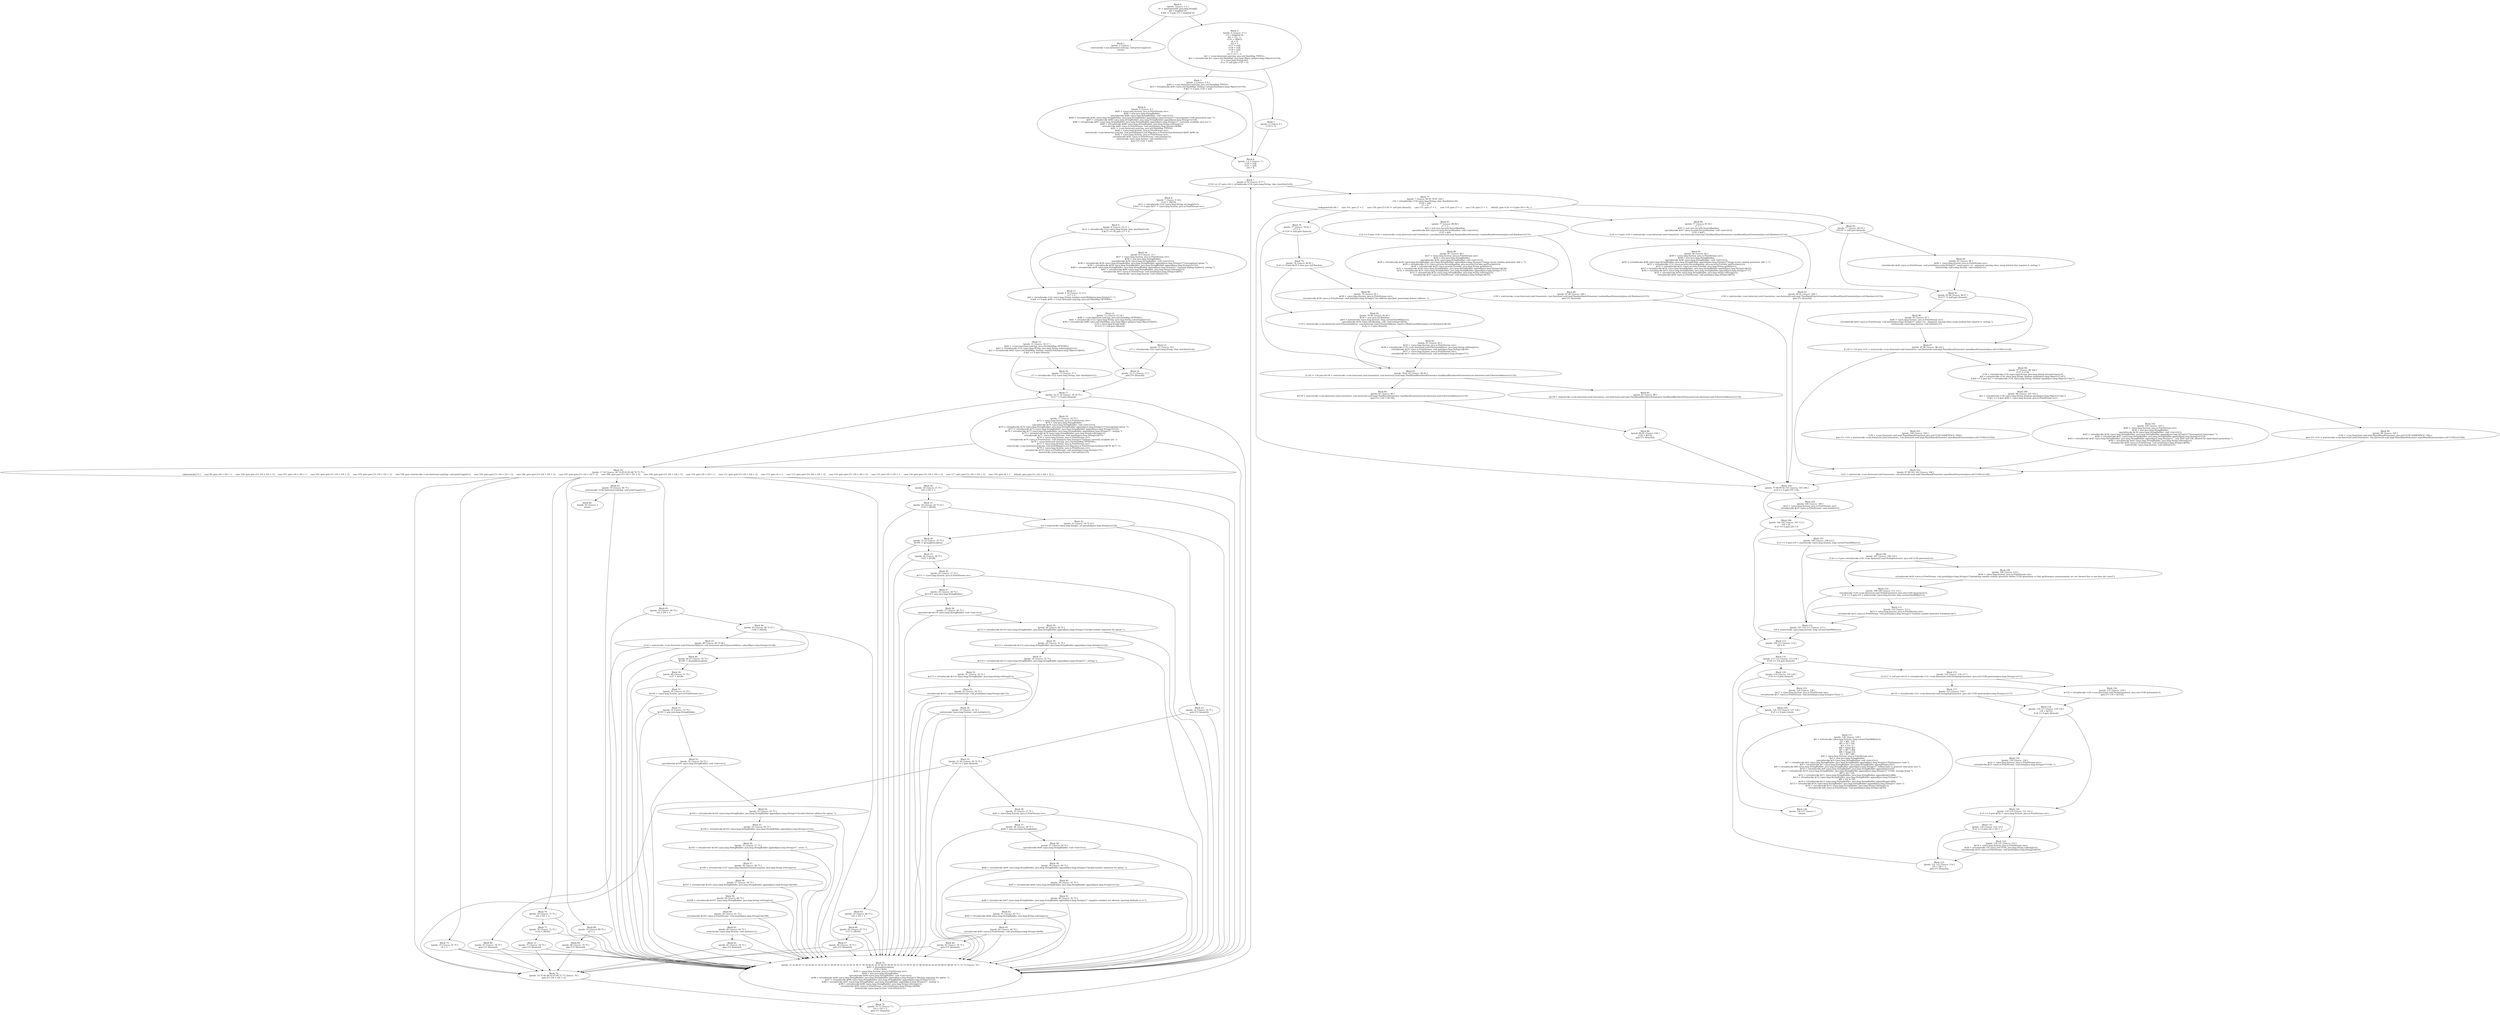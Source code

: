 digraph "unitGraph" {
    "Block 0:
[preds: ] [succs: 1 2 ]
r0 := @parameter0: java.lang.String[];
$i0 = lengthof r0;
if $i0 != 0 goto i13 = lengthof r0;
"
    "Block 1:
[preds: 0 ] [succs: ]
staticinvoke <com.fasterxml.uuid.Jug: void printUsage()>();
return;
"
    "Block 2:
[preds: 0 ] [succs: 3 5 ]
i13 = lengthof r0;
$i1 = i13 - 1;
r116 = r0[$i1];
z4 = 0;
i14 = 1;
r117 = null;
r118 = null;
r119 = null;
z5 = 0;
i15 = i13 + -1;
$r1 = <com.fasterxml.uuid.Jug: java.util.HashMap TYPES>;
$r2 = virtualinvoke $r1.<java.util.HashMap: java.lang.Object get(java.lang.Object)>(r116);
r3 = (java.lang.String) $r2;
if r3 != null goto r116 = r3;
"
    "Block 3:
[preds: 2 ] [succs: 4 6 ]
$r83 = <com.fasterxml.uuid.Jug: java.util.HashMap TYPES>;
$z3 = virtualinvoke $r83.<java.util.HashMap: boolean containsValue(java.lang.Object)>(r116);
if $z3 != 0 goto r120 = null;
"
    "Block 4:
[preds: 3 ] [succs: 6 ]
$r85 = <java.lang.System: java.io.PrintStream err>;
$r84 = new java.lang.StringBuilder;
specialinvoke $r84.<java.lang.StringBuilder: void <init>()>();
$r86 = virtualinvoke $r84.<java.lang.StringBuilder: java.lang.StringBuilder append(java.lang.String)>(\"Unrecognized UUID generation type \'\");
$r87 = virtualinvoke $r86.<java.lang.StringBuilder: java.lang.StringBuilder append(java.lang.String)>(r116);
$r88 = virtualinvoke $r87.<java.lang.StringBuilder: java.lang.StringBuilder append(java.lang.String)>(\"\'; currently available ones are:\");
$r89 = virtualinvoke $r88.<java.lang.StringBuilder: java.lang.String toString()>();
virtualinvoke $r85.<java.io.PrintStream: void println(java.lang.String)>($r89);
$r91 = <com.fasterxml.uuid.Jug: java.util.HashMap TYPES>;
$r90 = <java.lang.System: java.io.PrintStream err>;
staticinvoke <com.fasterxml.uuid.Jug: void printMap(java.util.Map,java.io.PrintStream,boolean)>($r91, $r90, 0);
$r92 = <java.lang.System: java.io.PrintStream err>;
virtualinvoke $r92.<java.io.PrintStream: void println()>();
staticinvoke <java.lang.System: void exit(int)>(1);
goto [?= r120 = null];
"
    "Block 5:
[preds: 2 ] [succs: 6 ]
r116 = r3;
"
    "Block 6:
[preds: 3 4 5 ] [succs: 7 ]
r120 = null;
r121 = null;
i16 = 0;
"
    "Block 7:
[preds: 6 76 ] [succs: 8 77 ]
if i16 >= i15 goto c18 = virtualinvoke r116.<java.lang.String: char charAt(int)>(0);
"
    "Block 8:
[preds: 7 ] [succs: 9 10 ]
r122 = r0[i16];
$i11 = virtualinvoke r122.<java.lang.String: int length()>();
if $i11 == 0 goto $r57 = <java.lang.System: java.io.PrintStream err>;
"
    "Block 9:
[preds: 8 ] [succs: 10 11 ]
$c12 = virtualinvoke r122.<java.lang.String: char charAt(int)>(0);
if $c12 == 45 goto c17 = 0;
"
    "Block 10:
[preds: 8 9 ] [succs: 11 ]
$r57 = <java.lang.System: java.io.PrintStream err>;
$r56 = new java.lang.StringBuilder;
specialinvoke $r56.<java.lang.StringBuilder: void <init>()>();
$r58 = virtualinvoke $r56.<java.lang.StringBuilder: java.lang.StringBuilder append(java.lang.String)>(\"Unrecognized option \'\");
$r59 = virtualinvoke $r58.<java.lang.StringBuilder: java.lang.StringBuilder append(java.lang.String)>(r122);
$r60 = virtualinvoke $r59.<java.lang.StringBuilder: java.lang.StringBuilder append(java.lang.String)>(\"\' (missing leading hyphen?), exiting.\");
$r61 = virtualinvoke $r60.<java.lang.StringBuilder: java.lang.String toString()>();
virtualinvoke $r57.<java.io.PrintStream: void println(java.lang.String)>($r61);
staticinvoke <java.lang.System: void exit(int)>(1);
"
    "Block 11:
[preds: 9 10 ] [succs: 12 15 ]
c17 = 0;
$z6 = virtualinvoke r122.<java.lang.String: boolean startsWith(java.lang.String)>(\"--\");
if $z6 == 0 goto $r62 = <com.fasterxml.uuid.Jug: java.util.HashMap OPTIONS>;
"
    "Block 12:
[preds: 11 ] [succs: 13 14 ]
$r80 = <com.fasterxml.uuid.Jug: java.util.HashMap OPTIONS>;
$r81 = virtualinvoke r122.<java.lang.String: java.lang.String substring(int)>(2);
$r82 = virtualinvoke $r80.<java.util.HashMap: java.lang.Object get(java.lang.Object)>($r81);
r123 = (java.lang.String) $r82;
if r123 == null goto (branch);
"
    "Block 13:
[preds: 12 ] [succs: 14 ]
c17 = virtualinvoke r123.<java.lang.String: char charAt(int)>(0);
"
    "Block 14:
[preds: 12 13 ] [succs: 17 ]
goto [?= (branch)];
"
    "Block 15:
[preds: 11 ] [succs: 16 17 ]
$r62 = <com.fasterxml.uuid.Jug: java.util.HashMap OPTIONS>;
$r63 = virtualinvoke r122.<java.lang.String: java.lang.String substring(int)>(1);
$z2 = virtualinvoke $r62.<java.util.HashMap: boolean containsValue(java.lang.Object)>($r63);
if $z2 == 0 goto (branch);
"
    "Block 16:
[preds: 15 ] [succs: 17 ]
c17 = virtualinvoke r122.<java.lang.String: char charAt(int)>(1);
"
    "Block 17:
[preds: 14 15 16 ] [succs: 18 19 75 ]
if c17 != 0 goto (branch);
"
    "Block 18:
[preds: 17 ] [succs: 19 75 ]
$r71 = <java.lang.System: java.io.PrintStream err>;
$r70 = new java.lang.StringBuilder;
specialinvoke $r70.<java.lang.StringBuilder: void <init>()>();
$r72 = virtualinvoke $r70.<java.lang.StringBuilder: java.lang.StringBuilder append(java.lang.String)>(\"Unrecognized option \'\");
$r73 = virtualinvoke $r72.<java.lang.StringBuilder: java.lang.StringBuilder append(java.lang.String)>(r122);
$r74 = virtualinvoke $r73.<java.lang.StringBuilder: java.lang.StringBuilder append(java.lang.String)>(\"\'; exiting.\");
$r75 = virtualinvoke $r74.<java.lang.StringBuilder: java.lang.String toString()>();
virtualinvoke $r71.<java.io.PrintStream: void println(java.lang.String)>($r75);
$r76 = <java.lang.System: java.io.PrintStream err>;
virtualinvoke $r76.<java.io.PrintStream: void print(java.lang.String)>(\"[options currently available are: \");
$r78 = <com.fasterxml.uuid.Jug: java.util.HashMap OPTIONS>;
$r77 = <java.lang.System: java.io.PrintStream err>;
staticinvoke <com.fasterxml.uuid.Jug: void printMap(java.util.Map,java.io.PrintStream,boolean)>($r78, $r77, 1);
$r79 = <java.lang.System: java.io.PrintStream err>;
virtualinvoke $r79.<java.io.PrintStream: void println(java.lang.String)>(\"]\");
staticinvoke <java.lang.System: void exit(int)>(1);
"
    "Block 19:
[preds: 17 18 ] [succs: 20 74 45 63 65 68 70 73 75 ]
tableswitch(c17) {     case 99: goto i16 = i16 + 1;     case 100: goto goto [?= i16 = i16 + 1];     case 101: goto i16 = i16 + 1;     case 102: goto goto [?= i16 = i16 + 1];     case 103: goto goto [?= i16 = i16 + 1];     case 104: goto staticinvoke <com.fasterxml.uuid.Jug: void printUsage()>();     case 105: goto goto [?= i16 = i16 + 1];     case 106: goto goto [?= i16 = i16 + 1];     case 107: goto goto [?= i16 = i16 + 1];     case 108: goto goto [?= i16 = i16 + 1];     case 109: goto goto [?= i16 = i16 + 1];     case 110: goto i16 = i16 + 1;     case 111: goto goto [?= i16 = i16 + 1];     case 112: goto z5 = 1;     case 113: goto goto [?= i16 = i16 + 1];     case 114: goto goto [?= i16 = i16 + 1];     case 115: goto i16 = i16 + 1;     case 116: goto goto [?= i16 = i16 + 1];     case 117: goto goto [?= i16 = i16 + 1];     case 118: goto z4 = 1;     default: goto goto [?= i16 = i16 + 1]; };
"
    "Block 20:
[preds: 19 ] [succs: 21 75 ]
i16 = i16 + 1;
"
    "Block 21:
[preds: 20 ] [succs: 24 75 22 ]
r124 = r0[i16];
"
    "Block 22:
[preds: 21 ] [succs: 24 75 23 ]
i14 = staticinvoke <java.lang.Integer: int parseInt(java.lang.String)>(r124);
"
    "Block 23:
[preds: 22 ] [succs: 35 75 ]
goto [?= (branch)];
"
    "Block 24:
[preds: 21 22 ] [succs: 25 75 ]
$r109 := @caughtexception;
"
    "Block 25:
[preds: 24 ] [succs: 26 75 ]
r125 = $r109;
"
    "Block 26:
[preds: 25 ] [succs: 27 75 ]
$r111 = <java.lang.System: java.io.PrintStream err>;
"
    "Block 27:
[preds: 26 ] [succs: 28 75 ]
$r110 = new java.lang.StringBuilder;
"
    "Block 28:
[preds: 27 ] [succs: 29 75 ]
specialinvoke $r110.<java.lang.StringBuilder: void <init>()>();
"
    "Block 29:
[preds: 28 ] [succs: 30 75 ]
$r112 = virtualinvoke $r110.<java.lang.StringBuilder: java.lang.StringBuilder append(java.lang.String)>(\"Invalid number argument for option \'\");
"
    "Block 30:
[preds: 29 ] [succs: 31 75 ]
$r113 = virtualinvoke $r112.<java.lang.StringBuilder: java.lang.StringBuilder append(java.lang.String)>(r122);
"
    "Block 31:
[preds: 30 ] [succs: 32 75 ]
$r114 = virtualinvoke $r113.<java.lang.StringBuilder: java.lang.StringBuilder append(java.lang.String)>(\"\', exiting.\");
"
    "Block 32:
[preds: 31 ] [succs: 33 75 ]
$r115 = virtualinvoke $r114.<java.lang.StringBuilder: java.lang.String toString()>();
"
    "Block 33:
[preds: 32 ] [succs: 34 75 ]
virtualinvoke $r111.<java.io.PrintStream: void println(java.lang.String)>($r115);
"
    "Block 34:
[preds: 33 ] [succs: 35 75 ]
staticinvoke <java.lang.System: void exit(int)>(1);
"
    "Block 35:
[preds: 23 34 ] [succs: 36 74 75 ]
if i14 >= 1 goto (branch);
"
    "Block 36:
[preds: 35 ] [succs: 37 75 ]
$r65 = <java.lang.System: java.io.PrintStream err>;
"
    "Block 37:
[preds: 36 ] [succs: 38 75 ]
$r64 = new java.lang.StringBuilder;
"
    "Block 38:
[preds: 37 ] [succs: 39 75 ]
specialinvoke $r64.<java.lang.StringBuilder: void <init>()>();
"
    "Block 39:
[preds: 38 ] [succs: 40 75 ]
$r66 = virtualinvoke $r64.<java.lang.StringBuilder: java.lang.StringBuilder append(java.lang.String)>(\"Invalid number argument for option \'\");
"
    "Block 40:
[preds: 39 ] [succs: 41 75 ]
$r67 = virtualinvoke $r66.<java.lang.StringBuilder: java.lang.StringBuilder append(java.lang.String)>(r122);
"
    "Block 41:
[preds: 40 ] [succs: 42 75 ]
$r68 = virtualinvoke $r67.<java.lang.StringBuilder: java.lang.StringBuilder append(java.lang.String)>(\"\'; negative numbers not allowed, ignoring (defaults to 1).\");
"
    "Block 42:
[preds: 41 ] [succs: 43 75 ]
$r69 = virtualinvoke $r68.<java.lang.StringBuilder: java.lang.String toString()>();
"
    "Block 43:
[preds: 42 ] [succs: 44 75 ]
virtualinvoke $r65.<java.io.PrintStream: void println(java.lang.String)>($r69);
"
    "Block 44:
[preds: 43 ] [succs: 74 75 ]
goto [?= (branch)];
"
    "Block 45:
[preds: 19 ] [succs: 46 75 ]
i16 = i16 + 1;
"
    "Block 46:
[preds: 45 ] [succs: 49 75 47 ]
r126 = r0[i16];
"
    "Block 47:
[preds: 46 ] [succs: 49 75 48 ]
r119 = staticinvoke <com.fasterxml.uuid.EthernetAddress: com.fasterxml.uuid.EthernetAddress valueOf(java.lang.String)>(r126);
"
    "Block 48:
[preds: 47 ] [succs: 74 75 ]
goto [?= (branch)];
"
    "Block 49:
[preds: 46 47 ] [succs: 50 75 ]
$r100 := @caughtexception;
"
    "Block 50:
[preds: 49 ] [succs: 51 75 ]
r127 = $r100;
"
    "Block 51:
[preds: 50 ] [succs: 52 75 ]
$r102 = <java.lang.System: java.io.PrintStream err>;
"
    "Block 52:
[preds: 51 ] [succs: 53 75 ]
$r101 = new java.lang.StringBuilder;
"
    "Block 53:
[preds: 52 ] [succs: 54 75 ]
specialinvoke $r101.<java.lang.StringBuilder: void <init>()>();
"
    "Block 54:
[preds: 53 ] [succs: 55 75 ]
$r103 = virtualinvoke $r101.<java.lang.StringBuilder: java.lang.StringBuilder append(java.lang.String)>(\"Invalid ethernet address for option \'\");
"
    "Block 55:
[preds: 54 ] [succs: 56 75 ]
$r104 = virtualinvoke $r103.<java.lang.StringBuilder: java.lang.StringBuilder append(java.lang.String)>(r122);
"
    "Block 56:
[preds: 55 ] [succs: 57 75 ]
$r105 = virtualinvoke $r104.<java.lang.StringBuilder: java.lang.StringBuilder append(java.lang.String)>(\"\', error: \");
"
    "Block 57:
[preds: 56 ] [succs: 58 75 ]
$r106 = virtualinvoke r127.<java.lang.NumberFormatException: java.lang.String toString()>();
"
    "Block 58:
[preds: 57 ] [succs: 59 75 ]
$r107 = virtualinvoke $r105.<java.lang.StringBuilder: java.lang.StringBuilder append(java.lang.String)>($r106);
"
    "Block 59:
[preds: 58 ] [succs: 60 75 ]
$r108 = virtualinvoke $r107.<java.lang.StringBuilder: java.lang.String toString()>();
"
    "Block 60:
[preds: 59 ] [succs: 61 75 ]
virtualinvoke $r102.<java.io.PrintStream: void println(java.lang.String)>($r108);
"
    "Block 61:
[preds: 60 ] [succs: 62 75 ]
staticinvoke <java.lang.System: void exit(int)>(1);
"
    "Block 62:
[preds: 61 ] [succs: 74 75 ]
goto [?= (branch)];
"
    "Block 63:
[preds: 19 ] [succs: 64 75 ]
staticinvoke <com.fasterxml.uuid.Jug: void printUsage()>();
"
    "Block 64:
[preds: 63 ] [succs: ]
return;
"
    "Block 65:
[preds: 19 ] [succs: 66 75 ]
i16 = i16 + 1;
"
    "Block 66:
[preds: 65 ] [succs: 67 75 ]
r117 = r0[i16];
"
    "Block 67:
[preds: 66 ] [succs: 74 75 ]
goto [?= (branch)];
"
    "Block 68:
[preds: 19 ] [succs: 69 75 ]
z5 = 1;
"
    "Block 69:
[preds: 68 ] [succs: 74 75 ]
goto [?= (branch)];
"
    "Block 70:
[preds: 19 ] [succs: 71 75 ]
i16 = i16 + 1;
"
    "Block 71:
[preds: 70 ] [succs: 72 75 ]
r118 = r0[i16];
"
    "Block 72:
[preds: 71 ] [succs: 74 75 ]
goto [?= (branch)];
"
    "Block 73:
[preds: 19 ] [succs: 74 75 ]
z4 = 1;
"
    "Block 74:
[preds: 19 35 44 48 62 67 69 72 73 ] [succs: 76 ]
goto [?= i16 = i16 + 1];
"
    "Block 75:
[preds: 21 22 46 47 17 18 19 20 23 24 25 26 27 28 29 30 31 32 33 34 35 36 37 38 39 40 41 42 43 44 45 48 49 50 51 52 53 54 55 56 57 58 59 60 61 62 63 65 66 67 68 69 70 71 72 73 ] [succs: 76 ]
$r93 := @caughtexception;
r128 = $r93;
$r95 = <java.lang.System: java.io.PrintStream err>;
$r94 = new java.lang.StringBuilder;
specialinvoke $r94.<java.lang.StringBuilder: void <init>()>();
$r96 = virtualinvoke $r94.<java.lang.StringBuilder: java.lang.StringBuilder append(java.lang.String)>(\"Missing argument for option \'\");
$r97 = virtualinvoke $r96.<java.lang.StringBuilder: java.lang.StringBuilder append(java.lang.String)>(r122);
$r98 = virtualinvoke $r97.<java.lang.StringBuilder: java.lang.StringBuilder append(java.lang.String)>(\"\', exiting.\");
$r99 = virtualinvoke $r98.<java.lang.StringBuilder: java.lang.String toString()>();
virtualinvoke $r95.<java.io.PrintStream: void println(java.lang.String)>($r99);
staticinvoke <java.lang.System: void exit(int)>(1);
"
    "Block 76:
[preds: 74 75 ] [succs: 7 ]
i16 = i16 + 1;
goto [?= (branch)];
"
    "Block 77:
[preds: 7 ] [succs: 90 93 78 87 104 ]
c18 = virtualinvoke r116.<java.lang.String: char charAt(int)>(0);
r129 = null;
z7 = 0;
lookupswitch(c18) {     case 101: goto z7 = 1;     case 110: goto if r118 != null goto (branch);     case 111: goto z7 = 1;     case 114: goto z7 = 1;     case 116: goto z7 = 1;     default: goto if z4 == 0 goto l19 = 0L; };
"
    "Block 78:
[preds: 77 ] [succs: 79 83 ]
z7 = 1;
if r119 != null goto (branch);
"
    "Block 79:
[preds: 78 ] [succs: 80 81 ]
if z4 == 0 goto $r34 = new java.util.Random;
"
    "Block 80:
[preds: 79 ] [succs: 81 ]
$r38 = <java.lang.System: java.io.PrintStream out>;
virtualinvoke $r38.<java.io.PrintStream: void print(java.lang.String)>(\"(no address specified, generating dummy address: \");
"
    "Block 81:
[preds: 79 80 ] [succs: 82 83 ]
$r34 = new java.util.Random;
$l10 = staticinvoke <java.lang.System: long currentTimeMillis()>();
specialinvoke $r34.<java.util.Random: void <init>(long)>($l10);
r119 = staticinvoke <com.fasterxml.uuid.EthernetAddress: com.fasterxml.uuid.EthernetAddress constructMulticastAddress(java.util.Random)>($r34);
if z4 == 0 goto (branch);
"
    "Block 82:
[preds: 81 ] [succs: 83 ]
$r35 = <java.lang.System: java.io.PrintStream out>;
$r36 = virtualinvoke r119.<com.fasterxml.uuid.EthernetAddress: java.lang.String toString()>();
virtualinvoke $r35.<java.io.PrintStream: void print(java.lang.String)>($r36);
$r37 = <java.lang.System: java.io.PrintStream out>;
virtualinvoke $r37.<java.io.PrintStream: void println(java.lang.String)>(\")\");
"
    "Block 83:
[preds: 78 81 82 ] [succs: 84 85 ]
if c18 != 116 goto $r130 = staticinvoke <com.fasterxml.uuid.Generators: com.fasterxml.uuid.impl.TimeBasedReorderedGenerator timeBasedReorderedGenerator(com.fasterxml.uuid.EthernetAddress)>(r119);
"
    "Block 84:
[preds: 83 ] [succs: 86 ]
$r130 = staticinvoke <com.fasterxml.uuid.Generators: com.fasterxml.uuid.impl.TimeBasedGenerator timeBasedGenerator(com.fasterxml.uuid.EthernetAddress)>(r119);
goto [?= r120 = $r130];
"
    "Block 85:
[preds: 83 ] [succs: 86 ]
$r130 = staticinvoke <com.fasterxml.uuid.Generators: com.fasterxml.uuid.impl.TimeBasedReorderedGenerator timeBasedReorderedGenerator(com.fasterxml.uuid.EthernetAddress)>(r119);
"
    "Block 86:
[preds: 84 85 ] [succs: 104 ]
r120 = $r130;
goto [?= (branch)];
"
    "Block 87:
[preds: 77 ] [succs: 88 89 ]
z7 = 1;
$r4 = new java.security.SecureRandom;
specialinvoke $r4.<java.security.SecureRandom: void <init>()>();
r131 = $r4;
if z4 == 0 goto r120 = staticinvoke <com.fasterxml.uuid.Generators: com.fasterxml.uuid.impl.RandomBasedGenerator randomBasedGenerator(java.util.Random)>(r131);
"
    "Block 88:
[preds: 87 ] [succs: 89 ]
$r27 = <java.lang.System: java.io.PrintStream out>;
$r26 = new java.lang.StringBuilder;
specialinvoke $r26.<java.lang.StringBuilder: void <init>()>();
$r28 = virtualinvoke $r26.<java.lang.StringBuilder: java.lang.StringBuilder append(java.lang.String)>(\"(using secure random generator, info = \'\");
$r29 = virtualinvoke r131.<java.security.SecureRandom: java.security.Provider getProvider()>();
$r30 = virtualinvoke $r29.<java.security.Provider: java.lang.String getInfo()>();
$r31 = virtualinvoke $r28.<java.lang.StringBuilder: java.lang.StringBuilder append(java.lang.String)>($r30);
$r32 = virtualinvoke $r31.<java.lang.StringBuilder: java.lang.StringBuilder append(java.lang.String)>(\"\')\");
$r33 = virtualinvoke $r32.<java.lang.StringBuilder: java.lang.String toString()>();
virtualinvoke $r27.<java.io.PrintStream: void print(java.lang.String)>($r33);
"
    "Block 89:
[preds: 87 88 ] [succs: 104 ]
r120 = staticinvoke <com.fasterxml.uuid.Generators: com.fasterxml.uuid.impl.RandomBasedGenerator randomBasedGenerator(java.util.Random)>(r131);
goto [?= (branch)];
"
    "Block 90:
[preds: 77 ] [succs: 91 92 ]
z7 = 1;
$r47 = new java.security.SecureRandom;
specialinvoke $r47.<java.security.SecureRandom: void <init>()>();
r132 = $r47;
if z4 == 0 goto r120 = staticinvoke <com.fasterxml.uuid.Generators: com.fasterxml.uuid.impl.TimeBasedEpochGenerator timeBasedEpochGenerator(java.util.Random)>(r132);
"
    "Block 91:
[preds: 90 ] [succs: 92 ]
$r49 = <java.lang.System: java.io.PrintStream out>;
$r48 = new java.lang.StringBuilder;
specialinvoke $r48.<java.lang.StringBuilder: void <init>()>();
$r50 = virtualinvoke $r48.<java.lang.StringBuilder: java.lang.StringBuilder append(java.lang.String)>(\"(using secure random generator, info = \'\");
$r51 = virtualinvoke r132.<java.security.SecureRandom: java.security.Provider getProvider()>();
$r52 = virtualinvoke $r51.<java.security.Provider: java.lang.String getInfo()>();
$r53 = virtualinvoke $r50.<java.lang.StringBuilder: java.lang.StringBuilder append(java.lang.String)>($r52);
$r54 = virtualinvoke $r53.<java.lang.StringBuilder: java.lang.StringBuilder append(java.lang.String)>(\"\')\");
$r55 = virtualinvoke $r54.<java.lang.StringBuilder: java.lang.String toString()>();
virtualinvoke $r49.<java.io.PrintStream: void print(java.lang.String)>($r55);
"
    "Block 92:
[preds: 90 91 ] [succs: 104 ]
r120 = staticinvoke <com.fasterxml.uuid.Generators: com.fasterxml.uuid.impl.TimeBasedEpochGenerator timeBasedEpochGenerator(java.util.Random)>(r132);
goto [?= (branch)];
"
    "Block 93:
[preds: 77 ] [succs: 94 95 ]
if r118 != null goto (branch);
"
    "Block 94:
[preds: 93 ] [succs: 95 ]
$r46 = <java.lang.System: java.io.PrintStream err>;
virtualinvoke $r46.<java.io.PrintStream: void println(java.lang.String)>(\"--name-space (-s) - argument missing when using method that requires it, exiting.\");
staticinvoke <java.lang.System: void exit(int)>(1);
"
    "Block 95:
[preds: 93 94 ] [succs: 96 97 ]
if r117 != null goto (branch);
"
    "Block 96:
[preds: 95 ] [succs: 97 ]
$r45 = <java.lang.System: java.io.PrintStream err>;
virtualinvoke $r45.<java.io.PrintStream: void println(java.lang.String)>(\"--name (-n) - argument missing when using method that requires it, exiting.\");
staticinvoke <java.lang.System: void exit(int)>(1);
"
    "Block 97:
[preds: 95 96 ] [succs: 98 103 ]
if c18 != 110 goto r121 = staticinvoke <com.fasterxml.uuid.Generators: com.fasterxml.uuid.impl.NameBasedGenerator nameBasedGenerator(java.util.UUID)>(r129);
"
    "Block 98:
[preds: 97 ] [succs: 99 100 ]
r133 = r118;
r134 = virtualinvoke r118.<java.lang.String: java.lang.String toLowerCase()>();
$z0 = virtualinvoke r134.<java.lang.String: boolean equals(java.lang.Object)>(\"url\");
if $z0 == 0 goto $z1 = virtualinvoke r134.<java.lang.String: boolean equals(java.lang.Object)>(\"dns\");
"
    "Block 99:
[preds: 98 ] [succs: 103 ]
r129 = <com.fasterxml.uuid.impl.NameBasedGenerator: java.util.UUID NAMESPACE_URL>;
goto [?= r121 = staticinvoke <com.fasterxml.uuid.Generators: com.fasterxml.uuid.impl.NameBasedGenerator nameBasedGenerator(java.util.UUID)>(r129)];
"
    "Block 100:
[preds: 98 ] [succs: 101 102 ]
$z1 = virtualinvoke r134.<java.lang.String: boolean equals(java.lang.Object)>(\"dns\");
if $z1 == 0 goto $r40 = <java.lang.System: java.io.PrintStream err>;
"
    "Block 101:
[preds: 100 ] [succs: 103 ]
r129 = <com.fasterxml.uuid.impl.NameBasedGenerator: java.util.UUID NAMESPACE_DNS>;
goto [?= r121 = staticinvoke <com.fasterxml.uuid.Generators: com.fasterxml.uuid.impl.NameBasedGenerator nameBasedGenerator(java.util.UUID)>(r129)];
"
    "Block 102:
[preds: 100 ] [succs: 103 ]
$r40 = <java.lang.System: java.io.PrintStream err>;
$r39 = new java.lang.StringBuilder;
specialinvoke $r39.<java.lang.StringBuilder: void <init>()>();
$r41 = virtualinvoke $r39.<java.lang.StringBuilder: java.lang.StringBuilder append(java.lang.String)>(\"Unrecognized namespace \'\");
$r42 = virtualinvoke $r41.<java.lang.StringBuilder: java.lang.StringBuilder append(java.lang.String)>(r133);
$r43 = virtualinvoke $r42.<java.lang.StringBuilder: java.lang.StringBuilder append(java.lang.String)>(\"\'; only DNS and URL allowed for name-based generation.\");
$r44 = virtualinvoke $r43.<java.lang.StringBuilder: java.lang.String toString()>();
virtualinvoke $r40.<java.io.PrintStream: void println(java.lang.String)>($r44);
staticinvoke <java.lang.System: void exit(int)>(1);
"
    "Block 103:
[preds: 97 99 101 102 ] [succs: 104 ]
r121 = staticinvoke <com.fasterxml.uuid.Generators: com.fasterxml.uuid.impl.NameBasedGenerator nameBasedGenerator(java.util.UUID)>(r129);
"
    "Block 104:
[preds: 77 86 89 92 103 ] [succs: 105 106 ]
if z4 == 0 goto l19 = 0L;
"
    "Block 105:
[preds: 104 ] [succs: 106 ]
$r25 = <java.lang.System: java.io.PrintStream out>;
virtualinvoke $r25.<java.io.PrintStream: void println()>();
"
    "Block 106:
[preds: 104 105 ] [succs: 107 113 ]
l19 = 0L;
if z5 == 0 goto i20 = 0;
"
    "Block 107:
[preds: 106 ] [succs: 108 112 ]
if z7 == 0 goto l19 = staticinvoke <java.lang.System: long currentTimeMillis()>();
"
    "Block 108:
[preds: 107 ] [succs: 109 110 ]
if z4 == 0 goto virtualinvoke r120.<com.fasterxml.uuid.NoArgGenerator: java.util.UUID generate()>();
"
    "Block 109:
[preds: 108 ] [succs: 110 ]
$r24 = <java.lang.System: java.io.PrintStream out>;
virtualinvoke $r24.<java.io.PrintStream: void println(java.lang.String)>(\"(initializing random number generator before UUID generation so that performance measurements are not skewed due to one-time init costs)\");
"
    "Block 110:
[preds: 108 109 ] [succs: 111 112 ]
virtualinvoke r120.<com.fasterxml.uuid.NoArgGenerator: java.util.UUID generate()>();
if z4 == 0 goto l19 = staticinvoke <java.lang.System: long currentTimeMillis()>();
"
    "Block 111:
[preds: 110 ] [succs: 112 ]
$r23 = <java.lang.System: java.io.PrintStream out>;
virtualinvoke $r23.<java.io.PrintStream: void println(java.lang.String)>(\"(random number generator initialized ok)\");
"
    "Block 112:
[preds: 107 110 111 ] [succs: 113 ]
l19 = staticinvoke <java.lang.System: long currentTimeMillis()>();
"
    "Block 113:
[preds: 106 112 ] [succs: 114 ]
i20 = 0;
"
    "Block 114:
[preds: 113 123 ] [succs: 115 124 ]
if i20 >= i14 goto (branch);
"
    "Block 115:
[preds: 114 ] [succs: 116 117 ]
if r121 != null goto $r135 = virtualinvoke r121.<com.fasterxml.uuid.StringArgGenerator: java.util.UUID generate(java.lang.String)>(r117);
"
    "Block 116:
[preds: 115 ] [succs: 118 ]
$r135 = virtualinvoke r120.<com.fasterxml.uuid.NoArgGenerator: java.util.UUID generate()>();
goto [?= r18 = $r135];
"
    "Block 117:
[preds: 115 ] [succs: 118 ]
$r135 = virtualinvoke r121.<com.fasterxml.uuid.StringArgGenerator: java.util.UUID generate(java.lang.String)>(r117);
"
    "Block 118:
[preds: 116 117 ] [succs: 119 120 ]
r18 = $r135;
if z4 == 0 goto (branch);
"
    "Block 119:
[preds: 118 ] [succs: 120 ]
$r21 = <java.lang.System: java.io.PrintStream out>;
virtualinvoke $r21.<java.io.PrintStream: void print(java.lang.String)>(\"UUID: \");
"
    "Block 120:
[preds: 118 119 ] [succs: 121 122 ]
if z5 == 0 goto $r19 = <java.lang.System: java.io.PrintStream out>;
"
    "Block 121:
[preds: 120 ] [succs: 122 123 ]
if z4 == 0 goto i20 = i20 + 1;
"
    "Block 122:
[preds: 120 121 ] [succs: 123 ]
$r19 = <java.lang.System: java.io.PrintStream out>;
$r20 = virtualinvoke r18.<java.util.UUID: java.lang.String toString()>();
virtualinvoke $r19.<java.io.PrintStream: void println(java.lang.String)>($r20);
"
    "Block 123:
[preds: 121 122 ] [succs: 114 ]
i20 = i20 + 1;
goto [?= (branch)];
"
    "Block 124:
[preds: 114 ] [succs: 125 126 ]
if z4 == 0 goto (branch);
"
    "Block 125:
[preds: 124 ] [succs: 126 ]
$r17 = <java.lang.System: java.io.PrintStream out>;
virtualinvoke $r17.<java.io.PrintStream: void println(java.lang.String)>(\"Done.\");
"
    "Block 126:
[preds: 124 125 ] [succs: 127 128 ]
if z5 == 0 goto return;
"
    "Block 127:
[preds: 126 ] [succs: 128 ]
$l2 = staticinvoke <java.lang.System: long currentTimeMillis()>();
l21 = $l2 - l19;
$l5 = l21 * 10L;
$i3 = i14 / 2;
$l4 = (long) $i3;
$l7 = $l5 + $l4;
$l6 = (long) i14;
l22 = $l7 / $l6;
$r6 = <java.lang.System: java.io.PrintStream out>;
$r5 = new java.lang.StringBuilder;
specialinvoke $r5.<java.lang.StringBuilder: void <init>()>();
$r7 = virtualinvoke $r5.<java.lang.StringBuilder: java.lang.StringBuilder append(java.lang.String)>(\"Performance: took \");
$r8 = virtualinvoke $r7.<java.lang.StringBuilder: java.lang.StringBuilder append(long)>(l21);
$r9 = virtualinvoke $r8.<java.lang.StringBuilder: java.lang.StringBuilder append(java.lang.String)>(\" milliseconds to generate (and print out) \");
$r10 = virtualinvoke $r9.<java.lang.StringBuilder: java.lang.StringBuilder append(int)>(i14);
$r11 = virtualinvoke $r10.<java.lang.StringBuilder: java.lang.StringBuilder append(java.lang.String)>(\" UUIDs; average being \");
$l8 = l22 / 10L;
$r12 = virtualinvoke $r11.<java.lang.StringBuilder: java.lang.StringBuilder append(long)>($l8);
$r13 = virtualinvoke $r12.<java.lang.StringBuilder: java.lang.StringBuilder append(java.lang.String)>(\".\");
$l9 = l22 % 10L;
$r14 = virtualinvoke $r13.<java.lang.StringBuilder: java.lang.StringBuilder append(long)>($l9);
$r15 = virtualinvoke $r14.<java.lang.StringBuilder: java.lang.StringBuilder append(java.lang.String)>(\" msec.\");
$r16 = virtualinvoke $r15.<java.lang.StringBuilder: java.lang.String toString()>();
virtualinvoke $r6.<java.io.PrintStream: void println(java.lang.String)>($r16);
"
    "Block 128:
[preds: 126 127 ] [succs: ]
return;
"
    "Block 0:
[preds: ] [succs: 1 2 ]
r0 := @parameter0: java.lang.String[];
$i0 = lengthof r0;
if $i0 != 0 goto i13 = lengthof r0;
"->"Block 1:
[preds: 0 ] [succs: ]
staticinvoke <com.fasterxml.uuid.Jug: void printUsage()>();
return;
";
    "Block 0:
[preds: ] [succs: 1 2 ]
r0 := @parameter0: java.lang.String[];
$i0 = lengthof r0;
if $i0 != 0 goto i13 = lengthof r0;
"->"Block 2:
[preds: 0 ] [succs: 3 5 ]
i13 = lengthof r0;
$i1 = i13 - 1;
r116 = r0[$i1];
z4 = 0;
i14 = 1;
r117 = null;
r118 = null;
r119 = null;
z5 = 0;
i15 = i13 + -1;
$r1 = <com.fasterxml.uuid.Jug: java.util.HashMap TYPES>;
$r2 = virtualinvoke $r1.<java.util.HashMap: java.lang.Object get(java.lang.Object)>(r116);
r3 = (java.lang.String) $r2;
if r3 != null goto r116 = r3;
";
    "Block 2:
[preds: 0 ] [succs: 3 5 ]
i13 = lengthof r0;
$i1 = i13 - 1;
r116 = r0[$i1];
z4 = 0;
i14 = 1;
r117 = null;
r118 = null;
r119 = null;
z5 = 0;
i15 = i13 + -1;
$r1 = <com.fasterxml.uuid.Jug: java.util.HashMap TYPES>;
$r2 = virtualinvoke $r1.<java.util.HashMap: java.lang.Object get(java.lang.Object)>(r116);
r3 = (java.lang.String) $r2;
if r3 != null goto r116 = r3;
"->"Block 3:
[preds: 2 ] [succs: 4 6 ]
$r83 = <com.fasterxml.uuid.Jug: java.util.HashMap TYPES>;
$z3 = virtualinvoke $r83.<java.util.HashMap: boolean containsValue(java.lang.Object)>(r116);
if $z3 != 0 goto r120 = null;
";
    "Block 2:
[preds: 0 ] [succs: 3 5 ]
i13 = lengthof r0;
$i1 = i13 - 1;
r116 = r0[$i1];
z4 = 0;
i14 = 1;
r117 = null;
r118 = null;
r119 = null;
z5 = 0;
i15 = i13 + -1;
$r1 = <com.fasterxml.uuid.Jug: java.util.HashMap TYPES>;
$r2 = virtualinvoke $r1.<java.util.HashMap: java.lang.Object get(java.lang.Object)>(r116);
r3 = (java.lang.String) $r2;
if r3 != null goto r116 = r3;
"->"Block 5:
[preds: 2 ] [succs: 6 ]
r116 = r3;
";
    "Block 3:
[preds: 2 ] [succs: 4 6 ]
$r83 = <com.fasterxml.uuid.Jug: java.util.HashMap TYPES>;
$z3 = virtualinvoke $r83.<java.util.HashMap: boolean containsValue(java.lang.Object)>(r116);
if $z3 != 0 goto r120 = null;
"->"Block 4:
[preds: 3 ] [succs: 6 ]
$r85 = <java.lang.System: java.io.PrintStream err>;
$r84 = new java.lang.StringBuilder;
specialinvoke $r84.<java.lang.StringBuilder: void <init>()>();
$r86 = virtualinvoke $r84.<java.lang.StringBuilder: java.lang.StringBuilder append(java.lang.String)>(\"Unrecognized UUID generation type \'\");
$r87 = virtualinvoke $r86.<java.lang.StringBuilder: java.lang.StringBuilder append(java.lang.String)>(r116);
$r88 = virtualinvoke $r87.<java.lang.StringBuilder: java.lang.StringBuilder append(java.lang.String)>(\"\'; currently available ones are:\");
$r89 = virtualinvoke $r88.<java.lang.StringBuilder: java.lang.String toString()>();
virtualinvoke $r85.<java.io.PrintStream: void println(java.lang.String)>($r89);
$r91 = <com.fasterxml.uuid.Jug: java.util.HashMap TYPES>;
$r90 = <java.lang.System: java.io.PrintStream err>;
staticinvoke <com.fasterxml.uuid.Jug: void printMap(java.util.Map,java.io.PrintStream,boolean)>($r91, $r90, 0);
$r92 = <java.lang.System: java.io.PrintStream err>;
virtualinvoke $r92.<java.io.PrintStream: void println()>();
staticinvoke <java.lang.System: void exit(int)>(1);
goto [?= r120 = null];
";
    "Block 3:
[preds: 2 ] [succs: 4 6 ]
$r83 = <com.fasterxml.uuid.Jug: java.util.HashMap TYPES>;
$z3 = virtualinvoke $r83.<java.util.HashMap: boolean containsValue(java.lang.Object)>(r116);
if $z3 != 0 goto r120 = null;
"->"Block 6:
[preds: 3 4 5 ] [succs: 7 ]
r120 = null;
r121 = null;
i16 = 0;
";
    "Block 4:
[preds: 3 ] [succs: 6 ]
$r85 = <java.lang.System: java.io.PrintStream err>;
$r84 = new java.lang.StringBuilder;
specialinvoke $r84.<java.lang.StringBuilder: void <init>()>();
$r86 = virtualinvoke $r84.<java.lang.StringBuilder: java.lang.StringBuilder append(java.lang.String)>(\"Unrecognized UUID generation type \'\");
$r87 = virtualinvoke $r86.<java.lang.StringBuilder: java.lang.StringBuilder append(java.lang.String)>(r116);
$r88 = virtualinvoke $r87.<java.lang.StringBuilder: java.lang.StringBuilder append(java.lang.String)>(\"\'; currently available ones are:\");
$r89 = virtualinvoke $r88.<java.lang.StringBuilder: java.lang.String toString()>();
virtualinvoke $r85.<java.io.PrintStream: void println(java.lang.String)>($r89);
$r91 = <com.fasterxml.uuid.Jug: java.util.HashMap TYPES>;
$r90 = <java.lang.System: java.io.PrintStream err>;
staticinvoke <com.fasterxml.uuid.Jug: void printMap(java.util.Map,java.io.PrintStream,boolean)>($r91, $r90, 0);
$r92 = <java.lang.System: java.io.PrintStream err>;
virtualinvoke $r92.<java.io.PrintStream: void println()>();
staticinvoke <java.lang.System: void exit(int)>(1);
goto [?= r120 = null];
"->"Block 6:
[preds: 3 4 5 ] [succs: 7 ]
r120 = null;
r121 = null;
i16 = 0;
";
    "Block 5:
[preds: 2 ] [succs: 6 ]
r116 = r3;
"->"Block 6:
[preds: 3 4 5 ] [succs: 7 ]
r120 = null;
r121 = null;
i16 = 0;
";
    "Block 6:
[preds: 3 4 5 ] [succs: 7 ]
r120 = null;
r121 = null;
i16 = 0;
"->"Block 7:
[preds: 6 76 ] [succs: 8 77 ]
if i16 >= i15 goto c18 = virtualinvoke r116.<java.lang.String: char charAt(int)>(0);
";
    "Block 7:
[preds: 6 76 ] [succs: 8 77 ]
if i16 >= i15 goto c18 = virtualinvoke r116.<java.lang.String: char charAt(int)>(0);
"->"Block 8:
[preds: 7 ] [succs: 9 10 ]
r122 = r0[i16];
$i11 = virtualinvoke r122.<java.lang.String: int length()>();
if $i11 == 0 goto $r57 = <java.lang.System: java.io.PrintStream err>;
";
    "Block 7:
[preds: 6 76 ] [succs: 8 77 ]
if i16 >= i15 goto c18 = virtualinvoke r116.<java.lang.String: char charAt(int)>(0);
"->"Block 77:
[preds: 7 ] [succs: 90 93 78 87 104 ]
c18 = virtualinvoke r116.<java.lang.String: char charAt(int)>(0);
r129 = null;
z7 = 0;
lookupswitch(c18) {     case 101: goto z7 = 1;     case 110: goto if r118 != null goto (branch);     case 111: goto z7 = 1;     case 114: goto z7 = 1;     case 116: goto z7 = 1;     default: goto if z4 == 0 goto l19 = 0L; };
";
    "Block 8:
[preds: 7 ] [succs: 9 10 ]
r122 = r0[i16];
$i11 = virtualinvoke r122.<java.lang.String: int length()>();
if $i11 == 0 goto $r57 = <java.lang.System: java.io.PrintStream err>;
"->"Block 9:
[preds: 8 ] [succs: 10 11 ]
$c12 = virtualinvoke r122.<java.lang.String: char charAt(int)>(0);
if $c12 == 45 goto c17 = 0;
";
    "Block 8:
[preds: 7 ] [succs: 9 10 ]
r122 = r0[i16];
$i11 = virtualinvoke r122.<java.lang.String: int length()>();
if $i11 == 0 goto $r57 = <java.lang.System: java.io.PrintStream err>;
"->"Block 10:
[preds: 8 9 ] [succs: 11 ]
$r57 = <java.lang.System: java.io.PrintStream err>;
$r56 = new java.lang.StringBuilder;
specialinvoke $r56.<java.lang.StringBuilder: void <init>()>();
$r58 = virtualinvoke $r56.<java.lang.StringBuilder: java.lang.StringBuilder append(java.lang.String)>(\"Unrecognized option \'\");
$r59 = virtualinvoke $r58.<java.lang.StringBuilder: java.lang.StringBuilder append(java.lang.String)>(r122);
$r60 = virtualinvoke $r59.<java.lang.StringBuilder: java.lang.StringBuilder append(java.lang.String)>(\"\' (missing leading hyphen?), exiting.\");
$r61 = virtualinvoke $r60.<java.lang.StringBuilder: java.lang.String toString()>();
virtualinvoke $r57.<java.io.PrintStream: void println(java.lang.String)>($r61);
staticinvoke <java.lang.System: void exit(int)>(1);
";
    "Block 9:
[preds: 8 ] [succs: 10 11 ]
$c12 = virtualinvoke r122.<java.lang.String: char charAt(int)>(0);
if $c12 == 45 goto c17 = 0;
"->"Block 10:
[preds: 8 9 ] [succs: 11 ]
$r57 = <java.lang.System: java.io.PrintStream err>;
$r56 = new java.lang.StringBuilder;
specialinvoke $r56.<java.lang.StringBuilder: void <init>()>();
$r58 = virtualinvoke $r56.<java.lang.StringBuilder: java.lang.StringBuilder append(java.lang.String)>(\"Unrecognized option \'\");
$r59 = virtualinvoke $r58.<java.lang.StringBuilder: java.lang.StringBuilder append(java.lang.String)>(r122);
$r60 = virtualinvoke $r59.<java.lang.StringBuilder: java.lang.StringBuilder append(java.lang.String)>(\"\' (missing leading hyphen?), exiting.\");
$r61 = virtualinvoke $r60.<java.lang.StringBuilder: java.lang.String toString()>();
virtualinvoke $r57.<java.io.PrintStream: void println(java.lang.String)>($r61);
staticinvoke <java.lang.System: void exit(int)>(1);
";
    "Block 9:
[preds: 8 ] [succs: 10 11 ]
$c12 = virtualinvoke r122.<java.lang.String: char charAt(int)>(0);
if $c12 == 45 goto c17 = 0;
"->"Block 11:
[preds: 9 10 ] [succs: 12 15 ]
c17 = 0;
$z6 = virtualinvoke r122.<java.lang.String: boolean startsWith(java.lang.String)>(\"--\");
if $z6 == 0 goto $r62 = <com.fasterxml.uuid.Jug: java.util.HashMap OPTIONS>;
";
    "Block 10:
[preds: 8 9 ] [succs: 11 ]
$r57 = <java.lang.System: java.io.PrintStream err>;
$r56 = new java.lang.StringBuilder;
specialinvoke $r56.<java.lang.StringBuilder: void <init>()>();
$r58 = virtualinvoke $r56.<java.lang.StringBuilder: java.lang.StringBuilder append(java.lang.String)>(\"Unrecognized option \'\");
$r59 = virtualinvoke $r58.<java.lang.StringBuilder: java.lang.StringBuilder append(java.lang.String)>(r122);
$r60 = virtualinvoke $r59.<java.lang.StringBuilder: java.lang.StringBuilder append(java.lang.String)>(\"\' (missing leading hyphen?), exiting.\");
$r61 = virtualinvoke $r60.<java.lang.StringBuilder: java.lang.String toString()>();
virtualinvoke $r57.<java.io.PrintStream: void println(java.lang.String)>($r61);
staticinvoke <java.lang.System: void exit(int)>(1);
"->"Block 11:
[preds: 9 10 ] [succs: 12 15 ]
c17 = 0;
$z6 = virtualinvoke r122.<java.lang.String: boolean startsWith(java.lang.String)>(\"--\");
if $z6 == 0 goto $r62 = <com.fasterxml.uuid.Jug: java.util.HashMap OPTIONS>;
";
    "Block 11:
[preds: 9 10 ] [succs: 12 15 ]
c17 = 0;
$z6 = virtualinvoke r122.<java.lang.String: boolean startsWith(java.lang.String)>(\"--\");
if $z6 == 0 goto $r62 = <com.fasterxml.uuid.Jug: java.util.HashMap OPTIONS>;
"->"Block 12:
[preds: 11 ] [succs: 13 14 ]
$r80 = <com.fasterxml.uuid.Jug: java.util.HashMap OPTIONS>;
$r81 = virtualinvoke r122.<java.lang.String: java.lang.String substring(int)>(2);
$r82 = virtualinvoke $r80.<java.util.HashMap: java.lang.Object get(java.lang.Object)>($r81);
r123 = (java.lang.String) $r82;
if r123 == null goto (branch);
";
    "Block 11:
[preds: 9 10 ] [succs: 12 15 ]
c17 = 0;
$z6 = virtualinvoke r122.<java.lang.String: boolean startsWith(java.lang.String)>(\"--\");
if $z6 == 0 goto $r62 = <com.fasterxml.uuid.Jug: java.util.HashMap OPTIONS>;
"->"Block 15:
[preds: 11 ] [succs: 16 17 ]
$r62 = <com.fasterxml.uuid.Jug: java.util.HashMap OPTIONS>;
$r63 = virtualinvoke r122.<java.lang.String: java.lang.String substring(int)>(1);
$z2 = virtualinvoke $r62.<java.util.HashMap: boolean containsValue(java.lang.Object)>($r63);
if $z2 == 0 goto (branch);
";
    "Block 12:
[preds: 11 ] [succs: 13 14 ]
$r80 = <com.fasterxml.uuid.Jug: java.util.HashMap OPTIONS>;
$r81 = virtualinvoke r122.<java.lang.String: java.lang.String substring(int)>(2);
$r82 = virtualinvoke $r80.<java.util.HashMap: java.lang.Object get(java.lang.Object)>($r81);
r123 = (java.lang.String) $r82;
if r123 == null goto (branch);
"->"Block 13:
[preds: 12 ] [succs: 14 ]
c17 = virtualinvoke r123.<java.lang.String: char charAt(int)>(0);
";
    "Block 12:
[preds: 11 ] [succs: 13 14 ]
$r80 = <com.fasterxml.uuid.Jug: java.util.HashMap OPTIONS>;
$r81 = virtualinvoke r122.<java.lang.String: java.lang.String substring(int)>(2);
$r82 = virtualinvoke $r80.<java.util.HashMap: java.lang.Object get(java.lang.Object)>($r81);
r123 = (java.lang.String) $r82;
if r123 == null goto (branch);
"->"Block 14:
[preds: 12 13 ] [succs: 17 ]
goto [?= (branch)];
";
    "Block 13:
[preds: 12 ] [succs: 14 ]
c17 = virtualinvoke r123.<java.lang.String: char charAt(int)>(0);
"->"Block 14:
[preds: 12 13 ] [succs: 17 ]
goto [?= (branch)];
";
    "Block 14:
[preds: 12 13 ] [succs: 17 ]
goto [?= (branch)];
"->"Block 17:
[preds: 14 15 16 ] [succs: 18 19 75 ]
if c17 != 0 goto (branch);
";
    "Block 15:
[preds: 11 ] [succs: 16 17 ]
$r62 = <com.fasterxml.uuid.Jug: java.util.HashMap OPTIONS>;
$r63 = virtualinvoke r122.<java.lang.String: java.lang.String substring(int)>(1);
$z2 = virtualinvoke $r62.<java.util.HashMap: boolean containsValue(java.lang.Object)>($r63);
if $z2 == 0 goto (branch);
"->"Block 16:
[preds: 15 ] [succs: 17 ]
c17 = virtualinvoke r122.<java.lang.String: char charAt(int)>(1);
";
    "Block 15:
[preds: 11 ] [succs: 16 17 ]
$r62 = <com.fasterxml.uuid.Jug: java.util.HashMap OPTIONS>;
$r63 = virtualinvoke r122.<java.lang.String: java.lang.String substring(int)>(1);
$z2 = virtualinvoke $r62.<java.util.HashMap: boolean containsValue(java.lang.Object)>($r63);
if $z2 == 0 goto (branch);
"->"Block 17:
[preds: 14 15 16 ] [succs: 18 19 75 ]
if c17 != 0 goto (branch);
";
    "Block 16:
[preds: 15 ] [succs: 17 ]
c17 = virtualinvoke r122.<java.lang.String: char charAt(int)>(1);
"->"Block 17:
[preds: 14 15 16 ] [succs: 18 19 75 ]
if c17 != 0 goto (branch);
";
    "Block 17:
[preds: 14 15 16 ] [succs: 18 19 75 ]
if c17 != 0 goto (branch);
"->"Block 18:
[preds: 17 ] [succs: 19 75 ]
$r71 = <java.lang.System: java.io.PrintStream err>;
$r70 = new java.lang.StringBuilder;
specialinvoke $r70.<java.lang.StringBuilder: void <init>()>();
$r72 = virtualinvoke $r70.<java.lang.StringBuilder: java.lang.StringBuilder append(java.lang.String)>(\"Unrecognized option \'\");
$r73 = virtualinvoke $r72.<java.lang.StringBuilder: java.lang.StringBuilder append(java.lang.String)>(r122);
$r74 = virtualinvoke $r73.<java.lang.StringBuilder: java.lang.StringBuilder append(java.lang.String)>(\"\'; exiting.\");
$r75 = virtualinvoke $r74.<java.lang.StringBuilder: java.lang.String toString()>();
virtualinvoke $r71.<java.io.PrintStream: void println(java.lang.String)>($r75);
$r76 = <java.lang.System: java.io.PrintStream err>;
virtualinvoke $r76.<java.io.PrintStream: void print(java.lang.String)>(\"[options currently available are: \");
$r78 = <com.fasterxml.uuid.Jug: java.util.HashMap OPTIONS>;
$r77 = <java.lang.System: java.io.PrintStream err>;
staticinvoke <com.fasterxml.uuid.Jug: void printMap(java.util.Map,java.io.PrintStream,boolean)>($r78, $r77, 1);
$r79 = <java.lang.System: java.io.PrintStream err>;
virtualinvoke $r79.<java.io.PrintStream: void println(java.lang.String)>(\"]\");
staticinvoke <java.lang.System: void exit(int)>(1);
";
    "Block 17:
[preds: 14 15 16 ] [succs: 18 19 75 ]
if c17 != 0 goto (branch);
"->"Block 19:
[preds: 17 18 ] [succs: 20 74 45 63 65 68 70 73 75 ]
tableswitch(c17) {     case 99: goto i16 = i16 + 1;     case 100: goto goto [?= i16 = i16 + 1];     case 101: goto i16 = i16 + 1;     case 102: goto goto [?= i16 = i16 + 1];     case 103: goto goto [?= i16 = i16 + 1];     case 104: goto staticinvoke <com.fasterxml.uuid.Jug: void printUsage()>();     case 105: goto goto [?= i16 = i16 + 1];     case 106: goto goto [?= i16 = i16 + 1];     case 107: goto goto [?= i16 = i16 + 1];     case 108: goto goto [?= i16 = i16 + 1];     case 109: goto goto [?= i16 = i16 + 1];     case 110: goto i16 = i16 + 1;     case 111: goto goto [?= i16 = i16 + 1];     case 112: goto z5 = 1;     case 113: goto goto [?= i16 = i16 + 1];     case 114: goto goto [?= i16 = i16 + 1];     case 115: goto i16 = i16 + 1;     case 116: goto goto [?= i16 = i16 + 1];     case 117: goto goto [?= i16 = i16 + 1];     case 118: goto z4 = 1;     default: goto goto [?= i16 = i16 + 1]; };
";
    "Block 17:
[preds: 14 15 16 ] [succs: 18 19 75 ]
if c17 != 0 goto (branch);
"->"Block 75:
[preds: 21 22 46 47 17 18 19 20 23 24 25 26 27 28 29 30 31 32 33 34 35 36 37 38 39 40 41 42 43 44 45 48 49 50 51 52 53 54 55 56 57 58 59 60 61 62 63 65 66 67 68 69 70 71 72 73 ] [succs: 76 ]
$r93 := @caughtexception;
r128 = $r93;
$r95 = <java.lang.System: java.io.PrintStream err>;
$r94 = new java.lang.StringBuilder;
specialinvoke $r94.<java.lang.StringBuilder: void <init>()>();
$r96 = virtualinvoke $r94.<java.lang.StringBuilder: java.lang.StringBuilder append(java.lang.String)>(\"Missing argument for option \'\");
$r97 = virtualinvoke $r96.<java.lang.StringBuilder: java.lang.StringBuilder append(java.lang.String)>(r122);
$r98 = virtualinvoke $r97.<java.lang.StringBuilder: java.lang.StringBuilder append(java.lang.String)>(\"\', exiting.\");
$r99 = virtualinvoke $r98.<java.lang.StringBuilder: java.lang.String toString()>();
virtualinvoke $r95.<java.io.PrintStream: void println(java.lang.String)>($r99);
staticinvoke <java.lang.System: void exit(int)>(1);
";
    "Block 18:
[preds: 17 ] [succs: 19 75 ]
$r71 = <java.lang.System: java.io.PrintStream err>;
$r70 = new java.lang.StringBuilder;
specialinvoke $r70.<java.lang.StringBuilder: void <init>()>();
$r72 = virtualinvoke $r70.<java.lang.StringBuilder: java.lang.StringBuilder append(java.lang.String)>(\"Unrecognized option \'\");
$r73 = virtualinvoke $r72.<java.lang.StringBuilder: java.lang.StringBuilder append(java.lang.String)>(r122);
$r74 = virtualinvoke $r73.<java.lang.StringBuilder: java.lang.StringBuilder append(java.lang.String)>(\"\'; exiting.\");
$r75 = virtualinvoke $r74.<java.lang.StringBuilder: java.lang.String toString()>();
virtualinvoke $r71.<java.io.PrintStream: void println(java.lang.String)>($r75);
$r76 = <java.lang.System: java.io.PrintStream err>;
virtualinvoke $r76.<java.io.PrintStream: void print(java.lang.String)>(\"[options currently available are: \");
$r78 = <com.fasterxml.uuid.Jug: java.util.HashMap OPTIONS>;
$r77 = <java.lang.System: java.io.PrintStream err>;
staticinvoke <com.fasterxml.uuid.Jug: void printMap(java.util.Map,java.io.PrintStream,boolean)>($r78, $r77, 1);
$r79 = <java.lang.System: java.io.PrintStream err>;
virtualinvoke $r79.<java.io.PrintStream: void println(java.lang.String)>(\"]\");
staticinvoke <java.lang.System: void exit(int)>(1);
"->"Block 19:
[preds: 17 18 ] [succs: 20 74 45 63 65 68 70 73 75 ]
tableswitch(c17) {     case 99: goto i16 = i16 + 1;     case 100: goto goto [?= i16 = i16 + 1];     case 101: goto i16 = i16 + 1;     case 102: goto goto [?= i16 = i16 + 1];     case 103: goto goto [?= i16 = i16 + 1];     case 104: goto staticinvoke <com.fasterxml.uuid.Jug: void printUsage()>();     case 105: goto goto [?= i16 = i16 + 1];     case 106: goto goto [?= i16 = i16 + 1];     case 107: goto goto [?= i16 = i16 + 1];     case 108: goto goto [?= i16 = i16 + 1];     case 109: goto goto [?= i16 = i16 + 1];     case 110: goto i16 = i16 + 1;     case 111: goto goto [?= i16 = i16 + 1];     case 112: goto z5 = 1;     case 113: goto goto [?= i16 = i16 + 1];     case 114: goto goto [?= i16 = i16 + 1];     case 115: goto i16 = i16 + 1;     case 116: goto goto [?= i16 = i16 + 1];     case 117: goto goto [?= i16 = i16 + 1];     case 118: goto z4 = 1;     default: goto goto [?= i16 = i16 + 1]; };
";
    "Block 18:
[preds: 17 ] [succs: 19 75 ]
$r71 = <java.lang.System: java.io.PrintStream err>;
$r70 = new java.lang.StringBuilder;
specialinvoke $r70.<java.lang.StringBuilder: void <init>()>();
$r72 = virtualinvoke $r70.<java.lang.StringBuilder: java.lang.StringBuilder append(java.lang.String)>(\"Unrecognized option \'\");
$r73 = virtualinvoke $r72.<java.lang.StringBuilder: java.lang.StringBuilder append(java.lang.String)>(r122);
$r74 = virtualinvoke $r73.<java.lang.StringBuilder: java.lang.StringBuilder append(java.lang.String)>(\"\'; exiting.\");
$r75 = virtualinvoke $r74.<java.lang.StringBuilder: java.lang.String toString()>();
virtualinvoke $r71.<java.io.PrintStream: void println(java.lang.String)>($r75);
$r76 = <java.lang.System: java.io.PrintStream err>;
virtualinvoke $r76.<java.io.PrintStream: void print(java.lang.String)>(\"[options currently available are: \");
$r78 = <com.fasterxml.uuid.Jug: java.util.HashMap OPTIONS>;
$r77 = <java.lang.System: java.io.PrintStream err>;
staticinvoke <com.fasterxml.uuid.Jug: void printMap(java.util.Map,java.io.PrintStream,boolean)>($r78, $r77, 1);
$r79 = <java.lang.System: java.io.PrintStream err>;
virtualinvoke $r79.<java.io.PrintStream: void println(java.lang.String)>(\"]\");
staticinvoke <java.lang.System: void exit(int)>(1);
"->"Block 75:
[preds: 21 22 46 47 17 18 19 20 23 24 25 26 27 28 29 30 31 32 33 34 35 36 37 38 39 40 41 42 43 44 45 48 49 50 51 52 53 54 55 56 57 58 59 60 61 62 63 65 66 67 68 69 70 71 72 73 ] [succs: 76 ]
$r93 := @caughtexception;
r128 = $r93;
$r95 = <java.lang.System: java.io.PrintStream err>;
$r94 = new java.lang.StringBuilder;
specialinvoke $r94.<java.lang.StringBuilder: void <init>()>();
$r96 = virtualinvoke $r94.<java.lang.StringBuilder: java.lang.StringBuilder append(java.lang.String)>(\"Missing argument for option \'\");
$r97 = virtualinvoke $r96.<java.lang.StringBuilder: java.lang.StringBuilder append(java.lang.String)>(r122);
$r98 = virtualinvoke $r97.<java.lang.StringBuilder: java.lang.StringBuilder append(java.lang.String)>(\"\', exiting.\");
$r99 = virtualinvoke $r98.<java.lang.StringBuilder: java.lang.String toString()>();
virtualinvoke $r95.<java.io.PrintStream: void println(java.lang.String)>($r99);
staticinvoke <java.lang.System: void exit(int)>(1);
";
    "Block 19:
[preds: 17 18 ] [succs: 20 74 45 63 65 68 70 73 75 ]
tableswitch(c17) {     case 99: goto i16 = i16 + 1;     case 100: goto goto [?= i16 = i16 + 1];     case 101: goto i16 = i16 + 1;     case 102: goto goto [?= i16 = i16 + 1];     case 103: goto goto [?= i16 = i16 + 1];     case 104: goto staticinvoke <com.fasterxml.uuid.Jug: void printUsage()>();     case 105: goto goto [?= i16 = i16 + 1];     case 106: goto goto [?= i16 = i16 + 1];     case 107: goto goto [?= i16 = i16 + 1];     case 108: goto goto [?= i16 = i16 + 1];     case 109: goto goto [?= i16 = i16 + 1];     case 110: goto i16 = i16 + 1;     case 111: goto goto [?= i16 = i16 + 1];     case 112: goto z5 = 1;     case 113: goto goto [?= i16 = i16 + 1];     case 114: goto goto [?= i16 = i16 + 1];     case 115: goto i16 = i16 + 1;     case 116: goto goto [?= i16 = i16 + 1];     case 117: goto goto [?= i16 = i16 + 1];     case 118: goto z4 = 1;     default: goto goto [?= i16 = i16 + 1]; };
"->"Block 20:
[preds: 19 ] [succs: 21 75 ]
i16 = i16 + 1;
";
    "Block 19:
[preds: 17 18 ] [succs: 20 74 45 63 65 68 70 73 75 ]
tableswitch(c17) {     case 99: goto i16 = i16 + 1;     case 100: goto goto [?= i16 = i16 + 1];     case 101: goto i16 = i16 + 1;     case 102: goto goto [?= i16 = i16 + 1];     case 103: goto goto [?= i16 = i16 + 1];     case 104: goto staticinvoke <com.fasterxml.uuid.Jug: void printUsage()>();     case 105: goto goto [?= i16 = i16 + 1];     case 106: goto goto [?= i16 = i16 + 1];     case 107: goto goto [?= i16 = i16 + 1];     case 108: goto goto [?= i16 = i16 + 1];     case 109: goto goto [?= i16 = i16 + 1];     case 110: goto i16 = i16 + 1;     case 111: goto goto [?= i16 = i16 + 1];     case 112: goto z5 = 1;     case 113: goto goto [?= i16 = i16 + 1];     case 114: goto goto [?= i16 = i16 + 1];     case 115: goto i16 = i16 + 1;     case 116: goto goto [?= i16 = i16 + 1];     case 117: goto goto [?= i16 = i16 + 1];     case 118: goto z4 = 1;     default: goto goto [?= i16 = i16 + 1]; };
"->"Block 74:
[preds: 19 35 44 48 62 67 69 72 73 ] [succs: 76 ]
goto [?= i16 = i16 + 1];
";
    "Block 19:
[preds: 17 18 ] [succs: 20 74 45 63 65 68 70 73 75 ]
tableswitch(c17) {     case 99: goto i16 = i16 + 1;     case 100: goto goto [?= i16 = i16 + 1];     case 101: goto i16 = i16 + 1;     case 102: goto goto [?= i16 = i16 + 1];     case 103: goto goto [?= i16 = i16 + 1];     case 104: goto staticinvoke <com.fasterxml.uuid.Jug: void printUsage()>();     case 105: goto goto [?= i16 = i16 + 1];     case 106: goto goto [?= i16 = i16 + 1];     case 107: goto goto [?= i16 = i16 + 1];     case 108: goto goto [?= i16 = i16 + 1];     case 109: goto goto [?= i16 = i16 + 1];     case 110: goto i16 = i16 + 1;     case 111: goto goto [?= i16 = i16 + 1];     case 112: goto z5 = 1;     case 113: goto goto [?= i16 = i16 + 1];     case 114: goto goto [?= i16 = i16 + 1];     case 115: goto i16 = i16 + 1;     case 116: goto goto [?= i16 = i16 + 1];     case 117: goto goto [?= i16 = i16 + 1];     case 118: goto z4 = 1;     default: goto goto [?= i16 = i16 + 1]; };
"->"Block 45:
[preds: 19 ] [succs: 46 75 ]
i16 = i16 + 1;
";
    "Block 19:
[preds: 17 18 ] [succs: 20 74 45 63 65 68 70 73 75 ]
tableswitch(c17) {     case 99: goto i16 = i16 + 1;     case 100: goto goto [?= i16 = i16 + 1];     case 101: goto i16 = i16 + 1;     case 102: goto goto [?= i16 = i16 + 1];     case 103: goto goto [?= i16 = i16 + 1];     case 104: goto staticinvoke <com.fasterxml.uuid.Jug: void printUsage()>();     case 105: goto goto [?= i16 = i16 + 1];     case 106: goto goto [?= i16 = i16 + 1];     case 107: goto goto [?= i16 = i16 + 1];     case 108: goto goto [?= i16 = i16 + 1];     case 109: goto goto [?= i16 = i16 + 1];     case 110: goto i16 = i16 + 1;     case 111: goto goto [?= i16 = i16 + 1];     case 112: goto z5 = 1;     case 113: goto goto [?= i16 = i16 + 1];     case 114: goto goto [?= i16 = i16 + 1];     case 115: goto i16 = i16 + 1;     case 116: goto goto [?= i16 = i16 + 1];     case 117: goto goto [?= i16 = i16 + 1];     case 118: goto z4 = 1;     default: goto goto [?= i16 = i16 + 1]; };
"->"Block 63:
[preds: 19 ] [succs: 64 75 ]
staticinvoke <com.fasterxml.uuid.Jug: void printUsage()>();
";
    "Block 19:
[preds: 17 18 ] [succs: 20 74 45 63 65 68 70 73 75 ]
tableswitch(c17) {     case 99: goto i16 = i16 + 1;     case 100: goto goto [?= i16 = i16 + 1];     case 101: goto i16 = i16 + 1;     case 102: goto goto [?= i16 = i16 + 1];     case 103: goto goto [?= i16 = i16 + 1];     case 104: goto staticinvoke <com.fasterxml.uuid.Jug: void printUsage()>();     case 105: goto goto [?= i16 = i16 + 1];     case 106: goto goto [?= i16 = i16 + 1];     case 107: goto goto [?= i16 = i16 + 1];     case 108: goto goto [?= i16 = i16 + 1];     case 109: goto goto [?= i16 = i16 + 1];     case 110: goto i16 = i16 + 1;     case 111: goto goto [?= i16 = i16 + 1];     case 112: goto z5 = 1;     case 113: goto goto [?= i16 = i16 + 1];     case 114: goto goto [?= i16 = i16 + 1];     case 115: goto i16 = i16 + 1;     case 116: goto goto [?= i16 = i16 + 1];     case 117: goto goto [?= i16 = i16 + 1];     case 118: goto z4 = 1;     default: goto goto [?= i16 = i16 + 1]; };
"->"Block 65:
[preds: 19 ] [succs: 66 75 ]
i16 = i16 + 1;
";
    "Block 19:
[preds: 17 18 ] [succs: 20 74 45 63 65 68 70 73 75 ]
tableswitch(c17) {     case 99: goto i16 = i16 + 1;     case 100: goto goto [?= i16 = i16 + 1];     case 101: goto i16 = i16 + 1;     case 102: goto goto [?= i16 = i16 + 1];     case 103: goto goto [?= i16 = i16 + 1];     case 104: goto staticinvoke <com.fasterxml.uuid.Jug: void printUsage()>();     case 105: goto goto [?= i16 = i16 + 1];     case 106: goto goto [?= i16 = i16 + 1];     case 107: goto goto [?= i16 = i16 + 1];     case 108: goto goto [?= i16 = i16 + 1];     case 109: goto goto [?= i16 = i16 + 1];     case 110: goto i16 = i16 + 1;     case 111: goto goto [?= i16 = i16 + 1];     case 112: goto z5 = 1;     case 113: goto goto [?= i16 = i16 + 1];     case 114: goto goto [?= i16 = i16 + 1];     case 115: goto i16 = i16 + 1;     case 116: goto goto [?= i16 = i16 + 1];     case 117: goto goto [?= i16 = i16 + 1];     case 118: goto z4 = 1;     default: goto goto [?= i16 = i16 + 1]; };
"->"Block 68:
[preds: 19 ] [succs: 69 75 ]
z5 = 1;
";
    "Block 19:
[preds: 17 18 ] [succs: 20 74 45 63 65 68 70 73 75 ]
tableswitch(c17) {     case 99: goto i16 = i16 + 1;     case 100: goto goto [?= i16 = i16 + 1];     case 101: goto i16 = i16 + 1;     case 102: goto goto [?= i16 = i16 + 1];     case 103: goto goto [?= i16 = i16 + 1];     case 104: goto staticinvoke <com.fasterxml.uuid.Jug: void printUsage()>();     case 105: goto goto [?= i16 = i16 + 1];     case 106: goto goto [?= i16 = i16 + 1];     case 107: goto goto [?= i16 = i16 + 1];     case 108: goto goto [?= i16 = i16 + 1];     case 109: goto goto [?= i16 = i16 + 1];     case 110: goto i16 = i16 + 1;     case 111: goto goto [?= i16 = i16 + 1];     case 112: goto z5 = 1;     case 113: goto goto [?= i16 = i16 + 1];     case 114: goto goto [?= i16 = i16 + 1];     case 115: goto i16 = i16 + 1;     case 116: goto goto [?= i16 = i16 + 1];     case 117: goto goto [?= i16 = i16 + 1];     case 118: goto z4 = 1;     default: goto goto [?= i16 = i16 + 1]; };
"->"Block 70:
[preds: 19 ] [succs: 71 75 ]
i16 = i16 + 1;
";
    "Block 19:
[preds: 17 18 ] [succs: 20 74 45 63 65 68 70 73 75 ]
tableswitch(c17) {     case 99: goto i16 = i16 + 1;     case 100: goto goto [?= i16 = i16 + 1];     case 101: goto i16 = i16 + 1;     case 102: goto goto [?= i16 = i16 + 1];     case 103: goto goto [?= i16 = i16 + 1];     case 104: goto staticinvoke <com.fasterxml.uuid.Jug: void printUsage()>();     case 105: goto goto [?= i16 = i16 + 1];     case 106: goto goto [?= i16 = i16 + 1];     case 107: goto goto [?= i16 = i16 + 1];     case 108: goto goto [?= i16 = i16 + 1];     case 109: goto goto [?= i16 = i16 + 1];     case 110: goto i16 = i16 + 1;     case 111: goto goto [?= i16 = i16 + 1];     case 112: goto z5 = 1;     case 113: goto goto [?= i16 = i16 + 1];     case 114: goto goto [?= i16 = i16 + 1];     case 115: goto i16 = i16 + 1;     case 116: goto goto [?= i16 = i16 + 1];     case 117: goto goto [?= i16 = i16 + 1];     case 118: goto z4 = 1;     default: goto goto [?= i16 = i16 + 1]; };
"->"Block 73:
[preds: 19 ] [succs: 74 75 ]
z4 = 1;
";
    "Block 19:
[preds: 17 18 ] [succs: 20 74 45 63 65 68 70 73 75 ]
tableswitch(c17) {     case 99: goto i16 = i16 + 1;     case 100: goto goto [?= i16 = i16 + 1];     case 101: goto i16 = i16 + 1;     case 102: goto goto [?= i16 = i16 + 1];     case 103: goto goto [?= i16 = i16 + 1];     case 104: goto staticinvoke <com.fasterxml.uuid.Jug: void printUsage()>();     case 105: goto goto [?= i16 = i16 + 1];     case 106: goto goto [?= i16 = i16 + 1];     case 107: goto goto [?= i16 = i16 + 1];     case 108: goto goto [?= i16 = i16 + 1];     case 109: goto goto [?= i16 = i16 + 1];     case 110: goto i16 = i16 + 1;     case 111: goto goto [?= i16 = i16 + 1];     case 112: goto z5 = 1;     case 113: goto goto [?= i16 = i16 + 1];     case 114: goto goto [?= i16 = i16 + 1];     case 115: goto i16 = i16 + 1;     case 116: goto goto [?= i16 = i16 + 1];     case 117: goto goto [?= i16 = i16 + 1];     case 118: goto z4 = 1;     default: goto goto [?= i16 = i16 + 1]; };
"->"Block 75:
[preds: 21 22 46 47 17 18 19 20 23 24 25 26 27 28 29 30 31 32 33 34 35 36 37 38 39 40 41 42 43 44 45 48 49 50 51 52 53 54 55 56 57 58 59 60 61 62 63 65 66 67 68 69 70 71 72 73 ] [succs: 76 ]
$r93 := @caughtexception;
r128 = $r93;
$r95 = <java.lang.System: java.io.PrintStream err>;
$r94 = new java.lang.StringBuilder;
specialinvoke $r94.<java.lang.StringBuilder: void <init>()>();
$r96 = virtualinvoke $r94.<java.lang.StringBuilder: java.lang.StringBuilder append(java.lang.String)>(\"Missing argument for option \'\");
$r97 = virtualinvoke $r96.<java.lang.StringBuilder: java.lang.StringBuilder append(java.lang.String)>(r122);
$r98 = virtualinvoke $r97.<java.lang.StringBuilder: java.lang.StringBuilder append(java.lang.String)>(\"\', exiting.\");
$r99 = virtualinvoke $r98.<java.lang.StringBuilder: java.lang.String toString()>();
virtualinvoke $r95.<java.io.PrintStream: void println(java.lang.String)>($r99);
staticinvoke <java.lang.System: void exit(int)>(1);
";
    "Block 20:
[preds: 19 ] [succs: 21 75 ]
i16 = i16 + 1;
"->"Block 21:
[preds: 20 ] [succs: 24 75 22 ]
r124 = r0[i16];
";
    "Block 20:
[preds: 19 ] [succs: 21 75 ]
i16 = i16 + 1;
"->"Block 75:
[preds: 21 22 46 47 17 18 19 20 23 24 25 26 27 28 29 30 31 32 33 34 35 36 37 38 39 40 41 42 43 44 45 48 49 50 51 52 53 54 55 56 57 58 59 60 61 62 63 65 66 67 68 69 70 71 72 73 ] [succs: 76 ]
$r93 := @caughtexception;
r128 = $r93;
$r95 = <java.lang.System: java.io.PrintStream err>;
$r94 = new java.lang.StringBuilder;
specialinvoke $r94.<java.lang.StringBuilder: void <init>()>();
$r96 = virtualinvoke $r94.<java.lang.StringBuilder: java.lang.StringBuilder append(java.lang.String)>(\"Missing argument for option \'\");
$r97 = virtualinvoke $r96.<java.lang.StringBuilder: java.lang.StringBuilder append(java.lang.String)>(r122);
$r98 = virtualinvoke $r97.<java.lang.StringBuilder: java.lang.StringBuilder append(java.lang.String)>(\"\', exiting.\");
$r99 = virtualinvoke $r98.<java.lang.StringBuilder: java.lang.String toString()>();
virtualinvoke $r95.<java.io.PrintStream: void println(java.lang.String)>($r99);
staticinvoke <java.lang.System: void exit(int)>(1);
";
    "Block 21:
[preds: 20 ] [succs: 24 75 22 ]
r124 = r0[i16];
"->"Block 24:
[preds: 21 22 ] [succs: 25 75 ]
$r109 := @caughtexception;
";
    "Block 21:
[preds: 20 ] [succs: 24 75 22 ]
r124 = r0[i16];
"->"Block 75:
[preds: 21 22 46 47 17 18 19 20 23 24 25 26 27 28 29 30 31 32 33 34 35 36 37 38 39 40 41 42 43 44 45 48 49 50 51 52 53 54 55 56 57 58 59 60 61 62 63 65 66 67 68 69 70 71 72 73 ] [succs: 76 ]
$r93 := @caughtexception;
r128 = $r93;
$r95 = <java.lang.System: java.io.PrintStream err>;
$r94 = new java.lang.StringBuilder;
specialinvoke $r94.<java.lang.StringBuilder: void <init>()>();
$r96 = virtualinvoke $r94.<java.lang.StringBuilder: java.lang.StringBuilder append(java.lang.String)>(\"Missing argument for option \'\");
$r97 = virtualinvoke $r96.<java.lang.StringBuilder: java.lang.StringBuilder append(java.lang.String)>(r122);
$r98 = virtualinvoke $r97.<java.lang.StringBuilder: java.lang.StringBuilder append(java.lang.String)>(\"\', exiting.\");
$r99 = virtualinvoke $r98.<java.lang.StringBuilder: java.lang.String toString()>();
virtualinvoke $r95.<java.io.PrintStream: void println(java.lang.String)>($r99);
staticinvoke <java.lang.System: void exit(int)>(1);
";
    "Block 21:
[preds: 20 ] [succs: 24 75 22 ]
r124 = r0[i16];
"->"Block 22:
[preds: 21 ] [succs: 24 75 23 ]
i14 = staticinvoke <java.lang.Integer: int parseInt(java.lang.String)>(r124);
";
    "Block 22:
[preds: 21 ] [succs: 24 75 23 ]
i14 = staticinvoke <java.lang.Integer: int parseInt(java.lang.String)>(r124);
"->"Block 24:
[preds: 21 22 ] [succs: 25 75 ]
$r109 := @caughtexception;
";
    "Block 22:
[preds: 21 ] [succs: 24 75 23 ]
i14 = staticinvoke <java.lang.Integer: int parseInt(java.lang.String)>(r124);
"->"Block 75:
[preds: 21 22 46 47 17 18 19 20 23 24 25 26 27 28 29 30 31 32 33 34 35 36 37 38 39 40 41 42 43 44 45 48 49 50 51 52 53 54 55 56 57 58 59 60 61 62 63 65 66 67 68 69 70 71 72 73 ] [succs: 76 ]
$r93 := @caughtexception;
r128 = $r93;
$r95 = <java.lang.System: java.io.PrintStream err>;
$r94 = new java.lang.StringBuilder;
specialinvoke $r94.<java.lang.StringBuilder: void <init>()>();
$r96 = virtualinvoke $r94.<java.lang.StringBuilder: java.lang.StringBuilder append(java.lang.String)>(\"Missing argument for option \'\");
$r97 = virtualinvoke $r96.<java.lang.StringBuilder: java.lang.StringBuilder append(java.lang.String)>(r122);
$r98 = virtualinvoke $r97.<java.lang.StringBuilder: java.lang.StringBuilder append(java.lang.String)>(\"\', exiting.\");
$r99 = virtualinvoke $r98.<java.lang.StringBuilder: java.lang.String toString()>();
virtualinvoke $r95.<java.io.PrintStream: void println(java.lang.String)>($r99);
staticinvoke <java.lang.System: void exit(int)>(1);
";
    "Block 22:
[preds: 21 ] [succs: 24 75 23 ]
i14 = staticinvoke <java.lang.Integer: int parseInt(java.lang.String)>(r124);
"->"Block 23:
[preds: 22 ] [succs: 35 75 ]
goto [?= (branch)];
";
    "Block 23:
[preds: 22 ] [succs: 35 75 ]
goto [?= (branch)];
"->"Block 35:
[preds: 23 34 ] [succs: 36 74 75 ]
if i14 >= 1 goto (branch);
";
    "Block 23:
[preds: 22 ] [succs: 35 75 ]
goto [?= (branch)];
"->"Block 75:
[preds: 21 22 46 47 17 18 19 20 23 24 25 26 27 28 29 30 31 32 33 34 35 36 37 38 39 40 41 42 43 44 45 48 49 50 51 52 53 54 55 56 57 58 59 60 61 62 63 65 66 67 68 69 70 71 72 73 ] [succs: 76 ]
$r93 := @caughtexception;
r128 = $r93;
$r95 = <java.lang.System: java.io.PrintStream err>;
$r94 = new java.lang.StringBuilder;
specialinvoke $r94.<java.lang.StringBuilder: void <init>()>();
$r96 = virtualinvoke $r94.<java.lang.StringBuilder: java.lang.StringBuilder append(java.lang.String)>(\"Missing argument for option \'\");
$r97 = virtualinvoke $r96.<java.lang.StringBuilder: java.lang.StringBuilder append(java.lang.String)>(r122);
$r98 = virtualinvoke $r97.<java.lang.StringBuilder: java.lang.StringBuilder append(java.lang.String)>(\"\', exiting.\");
$r99 = virtualinvoke $r98.<java.lang.StringBuilder: java.lang.String toString()>();
virtualinvoke $r95.<java.io.PrintStream: void println(java.lang.String)>($r99);
staticinvoke <java.lang.System: void exit(int)>(1);
";
    "Block 24:
[preds: 21 22 ] [succs: 25 75 ]
$r109 := @caughtexception;
"->"Block 25:
[preds: 24 ] [succs: 26 75 ]
r125 = $r109;
";
    "Block 24:
[preds: 21 22 ] [succs: 25 75 ]
$r109 := @caughtexception;
"->"Block 75:
[preds: 21 22 46 47 17 18 19 20 23 24 25 26 27 28 29 30 31 32 33 34 35 36 37 38 39 40 41 42 43 44 45 48 49 50 51 52 53 54 55 56 57 58 59 60 61 62 63 65 66 67 68 69 70 71 72 73 ] [succs: 76 ]
$r93 := @caughtexception;
r128 = $r93;
$r95 = <java.lang.System: java.io.PrintStream err>;
$r94 = new java.lang.StringBuilder;
specialinvoke $r94.<java.lang.StringBuilder: void <init>()>();
$r96 = virtualinvoke $r94.<java.lang.StringBuilder: java.lang.StringBuilder append(java.lang.String)>(\"Missing argument for option \'\");
$r97 = virtualinvoke $r96.<java.lang.StringBuilder: java.lang.StringBuilder append(java.lang.String)>(r122);
$r98 = virtualinvoke $r97.<java.lang.StringBuilder: java.lang.StringBuilder append(java.lang.String)>(\"\', exiting.\");
$r99 = virtualinvoke $r98.<java.lang.StringBuilder: java.lang.String toString()>();
virtualinvoke $r95.<java.io.PrintStream: void println(java.lang.String)>($r99);
staticinvoke <java.lang.System: void exit(int)>(1);
";
    "Block 25:
[preds: 24 ] [succs: 26 75 ]
r125 = $r109;
"->"Block 26:
[preds: 25 ] [succs: 27 75 ]
$r111 = <java.lang.System: java.io.PrintStream err>;
";
    "Block 25:
[preds: 24 ] [succs: 26 75 ]
r125 = $r109;
"->"Block 75:
[preds: 21 22 46 47 17 18 19 20 23 24 25 26 27 28 29 30 31 32 33 34 35 36 37 38 39 40 41 42 43 44 45 48 49 50 51 52 53 54 55 56 57 58 59 60 61 62 63 65 66 67 68 69 70 71 72 73 ] [succs: 76 ]
$r93 := @caughtexception;
r128 = $r93;
$r95 = <java.lang.System: java.io.PrintStream err>;
$r94 = new java.lang.StringBuilder;
specialinvoke $r94.<java.lang.StringBuilder: void <init>()>();
$r96 = virtualinvoke $r94.<java.lang.StringBuilder: java.lang.StringBuilder append(java.lang.String)>(\"Missing argument for option \'\");
$r97 = virtualinvoke $r96.<java.lang.StringBuilder: java.lang.StringBuilder append(java.lang.String)>(r122);
$r98 = virtualinvoke $r97.<java.lang.StringBuilder: java.lang.StringBuilder append(java.lang.String)>(\"\', exiting.\");
$r99 = virtualinvoke $r98.<java.lang.StringBuilder: java.lang.String toString()>();
virtualinvoke $r95.<java.io.PrintStream: void println(java.lang.String)>($r99);
staticinvoke <java.lang.System: void exit(int)>(1);
";
    "Block 26:
[preds: 25 ] [succs: 27 75 ]
$r111 = <java.lang.System: java.io.PrintStream err>;
"->"Block 27:
[preds: 26 ] [succs: 28 75 ]
$r110 = new java.lang.StringBuilder;
";
    "Block 26:
[preds: 25 ] [succs: 27 75 ]
$r111 = <java.lang.System: java.io.PrintStream err>;
"->"Block 75:
[preds: 21 22 46 47 17 18 19 20 23 24 25 26 27 28 29 30 31 32 33 34 35 36 37 38 39 40 41 42 43 44 45 48 49 50 51 52 53 54 55 56 57 58 59 60 61 62 63 65 66 67 68 69 70 71 72 73 ] [succs: 76 ]
$r93 := @caughtexception;
r128 = $r93;
$r95 = <java.lang.System: java.io.PrintStream err>;
$r94 = new java.lang.StringBuilder;
specialinvoke $r94.<java.lang.StringBuilder: void <init>()>();
$r96 = virtualinvoke $r94.<java.lang.StringBuilder: java.lang.StringBuilder append(java.lang.String)>(\"Missing argument for option \'\");
$r97 = virtualinvoke $r96.<java.lang.StringBuilder: java.lang.StringBuilder append(java.lang.String)>(r122);
$r98 = virtualinvoke $r97.<java.lang.StringBuilder: java.lang.StringBuilder append(java.lang.String)>(\"\', exiting.\");
$r99 = virtualinvoke $r98.<java.lang.StringBuilder: java.lang.String toString()>();
virtualinvoke $r95.<java.io.PrintStream: void println(java.lang.String)>($r99);
staticinvoke <java.lang.System: void exit(int)>(1);
";
    "Block 27:
[preds: 26 ] [succs: 28 75 ]
$r110 = new java.lang.StringBuilder;
"->"Block 28:
[preds: 27 ] [succs: 29 75 ]
specialinvoke $r110.<java.lang.StringBuilder: void <init>()>();
";
    "Block 27:
[preds: 26 ] [succs: 28 75 ]
$r110 = new java.lang.StringBuilder;
"->"Block 75:
[preds: 21 22 46 47 17 18 19 20 23 24 25 26 27 28 29 30 31 32 33 34 35 36 37 38 39 40 41 42 43 44 45 48 49 50 51 52 53 54 55 56 57 58 59 60 61 62 63 65 66 67 68 69 70 71 72 73 ] [succs: 76 ]
$r93 := @caughtexception;
r128 = $r93;
$r95 = <java.lang.System: java.io.PrintStream err>;
$r94 = new java.lang.StringBuilder;
specialinvoke $r94.<java.lang.StringBuilder: void <init>()>();
$r96 = virtualinvoke $r94.<java.lang.StringBuilder: java.lang.StringBuilder append(java.lang.String)>(\"Missing argument for option \'\");
$r97 = virtualinvoke $r96.<java.lang.StringBuilder: java.lang.StringBuilder append(java.lang.String)>(r122);
$r98 = virtualinvoke $r97.<java.lang.StringBuilder: java.lang.StringBuilder append(java.lang.String)>(\"\', exiting.\");
$r99 = virtualinvoke $r98.<java.lang.StringBuilder: java.lang.String toString()>();
virtualinvoke $r95.<java.io.PrintStream: void println(java.lang.String)>($r99);
staticinvoke <java.lang.System: void exit(int)>(1);
";
    "Block 28:
[preds: 27 ] [succs: 29 75 ]
specialinvoke $r110.<java.lang.StringBuilder: void <init>()>();
"->"Block 29:
[preds: 28 ] [succs: 30 75 ]
$r112 = virtualinvoke $r110.<java.lang.StringBuilder: java.lang.StringBuilder append(java.lang.String)>(\"Invalid number argument for option \'\");
";
    "Block 28:
[preds: 27 ] [succs: 29 75 ]
specialinvoke $r110.<java.lang.StringBuilder: void <init>()>();
"->"Block 75:
[preds: 21 22 46 47 17 18 19 20 23 24 25 26 27 28 29 30 31 32 33 34 35 36 37 38 39 40 41 42 43 44 45 48 49 50 51 52 53 54 55 56 57 58 59 60 61 62 63 65 66 67 68 69 70 71 72 73 ] [succs: 76 ]
$r93 := @caughtexception;
r128 = $r93;
$r95 = <java.lang.System: java.io.PrintStream err>;
$r94 = new java.lang.StringBuilder;
specialinvoke $r94.<java.lang.StringBuilder: void <init>()>();
$r96 = virtualinvoke $r94.<java.lang.StringBuilder: java.lang.StringBuilder append(java.lang.String)>(\"Missing argument for option \'\");
$r97 = virtualinvoke $r96.<java.lang.StringBuilder: java.lang.StringBuilder append(java.lang.String)>(r122);
$r98 = virtualinvoke $r97.<java.lang.StringBuilder: java.lang.StringBuilder append(java.lang.String)>(\"\', exiting.\");
$r99 = virtualinvoke $r98.<java.lang.StringBuilder: java.lang.String toString()>();
virtualinvoke $r95.<java.io.PrintStream: void println(java.lang.String)>($r99);
staticinvoke <java.lang.System: void exit(int)>(1);
";
    "Block 29:
[preds: 28 ] [succs: 30 75 ]
$r112 = virtualinvoke $r110.<java.lang.StringBuilder: java.lang.StringBuilder append(java.lang.String)>(\"Invalid number argument for option \'\");
"->"Block 30:
[preds: 29 ] [succs: 31 75 ]
$r113 = virtualinvoke $r112.<java.lang.StringBuilder: java.lang.StringBuilder append(java.lang.String)>(r122);
";
    "Block 29:
[preds: 28 ] [succs: 30 75 ]
$r112 = virtualinvoke $r110.<java.lang.StringBuilder: java.lang.StringBuilder append(java.lang.String)>(\"Invalid number argument for option \'\");
"->"Block 75:
[preds: 21 22 46 47 17 18 19 20 23 24 25 26 27 28 29 30 31 32 33 34 35 36 37 38 39 40 41 42 43 44 45 48 49 50 51 52 53 54 55 56 57 58 59 60 61 62 63 65 66 67 68 69 70 71 72 73 ] [succs: 76 ]
$r93 := @caughtexception;
r128 = $r93;
$r95 = <java.lang.System: java.io.PrintStream err>;
$r94 = new java.lang.StringBuilder;
specialinvoke $r94.<java.lang.StringBuilder: void <init>()>();
$r96 = virtualinvoke $r94.<java.lang.StringBuilder: java.lang.StringBuilder append(java.lang.String)>(\"Missing argument for option \'\");
$r97 = virtualinvoke $r96.<java.lang.StringBuilder: java.lang.StringBuilder append(java.lang.String)>(r122);
$r98 = virtualinvoke $r97.<java.lang.StringBuilder: java.lang.StringBuilder append(java.lang.String)>(\"\', exiting.\");
$r99 = virtualinvoke $r98.<java.lang.StringBuilder: java.lang.String toString()>();
virtualinvoke $r95.<java.io.PrintStream: void println(java.lang.String)>($r99);
staticinvoke <java.lang.System: void exit(int)>(1);
";
    "Block 30:
[preds: 29 ] [succs: 31 75 ]
$r113 = virtualinvoke $r112.<java.lang.StringBuilder: java.lang.StringBuilder append(java.lang.String)>(r122);
"->"Block 31:
[preds: 30 ] [succs: 32 75 ]
$r114 = virtualinvoke $r113.<java.lang.StringBuilder: java.lang.StringBuilder append(java.lang.String)>(\"\', exiting.\");
";
    "Block 30:
[preds: 29 ] [succs: 31 75 ]
$r113 = virtualinvoke $r112.<java.lang.StringBuilder: java.lang.StringBuilder append(java.lang.String)>(r122);
"->"Block 75:
[preds: 21 22 46 47 17 18 19 20 23 24 25 26 27 28 29 30 31 32 33 34 35 36 37 38 39 40 41 42 43 44 45 48 49 50 51 52 53 54 55 56 57 58 59 60 61 62 63 65 66 67 68 69 70 71 72 73 ] [succs: 76 ]
$r93 := @caughtexception;
r128 = $r93;
$r95 = <java.lang.System: java.io.PrintStream err>;
$r94 = new java.lang.StringBuilder;
specialinvoke $r94.<java.lang.StringBuilder: void <init>()>();
$r96 = virtualinvoke $r94.<java.lang.StringBuilder: java.lang.StringBuilder append(java.lang.String)>(\"Missing argument for option \'\");
$r97 = virtualinvoke $r96.<java.lang.StringBuilder: java.lang.StringBuilder append(java.lang.String)>(r122);
$r98 = virtualinvoke $r97.<java.lang.StringBuilder: java.lang.StringBuilder append(java.lang.String)>(\"\', exiting.\");
$r99 = virtualinvoke $r98.<java.lang.StringBuilder: java.lang.String toString()>();
virtualinvoke $r95.<java.io.PrintStream: void println(java.lang.String)>($r99);
staticinvoke <java.lang.System: void exit(int)>(1);
";
    "Block 31:
[preds: 30 ] [succs: 32 75 ]
$r114 = virtualinvoke $r113.<java.lang.StringBuilder: java.lang.StringBuilder append(java.lang.String)>(\"\', exiting.\");
"->"Block 32:
[preds: 31 ] [succs: 33 75 ]
$r115 = virtualinvoke $r114.<java.lang.StringBuilder: java.lang.String toString()>();
";
    "Block 31:
[preds: 30 ] [succs: 32 75 ]
$r114 = virtualinvoke $r113.<java.lang.StringBuilder: java.lang.StringBuilder append(java.lang.String)>(\"\', exiting.\");
"->"Block 75:
[preds: 21 22 46 47 17 18 19 20 23 24 25 26 27 28 29 30 31 32 33 34 35 36 37 38 39 40 41 42 43 44 45 48 49 50 51 52 53 54 55 56 57 58 59 60 61 62 63 65 66 67 68 69 70 71 72 73 ] [succs: 76 ]
$r93 := @caughtexception;
r128 = $r93;
$r95 = <java.lang.System: java.io.PrintStream err>;
$r94 = new java.lang.StringBuilder;
specialinvoke $r94.<java.lang.StringBuilder: void <init>()>();
$r96 = virtualinvoke $r94.<java.lang.StringBuilder: java.lang.StringBuilder append(java.lang.String)>(\"Missing argument for option \'\");
$r97 = virtualinvoke $r96.<java.lang.StringBuilder: java.lang.StringBuilder append(java.lang.String)>(r122);
$r98 = virtualinvoke $r97.<java.lang.StringBuilder: java.lang.StringBuilder append(java.lang.String)>(\"\', exiting.\");
$r99 = virtualinvoke $r98.<java.lang.StringBuilder: java.lang.String toString()>();
virtualinvoke $r95.<java.io.PrintStream: void println(java.lang.String)>($r99);
staticinvoke <java.lang.System: void exit(int)>(1);
";
    "Block 32:
[preds: 31 ] [succs: 33 75 ]
$r115 = virtualinvoke $r114.<java.lang.StringBuilder: java.lang.String toString()>();
"->"Block 33:
[preds: 32 ] [succs: 34 75 ]
virtualinvoke $r111.<java.io.PrintStream: void println(java.lang.String)>($r115);
";
    "Block 32:
[preds: 31 ] [succs: 33 75 ]
$r115 = virtualinvoke $r114.<java.lang.StringBuilder: java.lang.String toString()>();
"->"Block 75:
[preds: 21 22 46 47 17 18 19 20 23 24 25 26 27 28 29 30 31 32 33 34 35 36 37 38 39 40 41 42 43 44 45 48 49 50 51 52 53 54 55 56 57 58 59 60 61 62 63 65 66 67 68 69 70 71 72 73 ] [succs: 76 ]
$r93 := @caughtexception;
r128 = $r93;
$r95 = <java.lang.System: java.io.PrintStream err>;
$r94 = new java.lang.StringBuilder;
specialinvoke $r94.<java.lang.StringBuilder: void <init>()>();
$r96 = virtualinvoke $r94.<java.lang.StringBuilder: java.lang.StringBuilder append(java.lang.String)>(\"Missing argument for option \'\");
$r97 = virtualinvoke $r96.<java.lang.StringBuilder: java.lang.StringBuilder append(java.lang.String)>(r122);
$r98 = virtualinvoke $r97.<java.lang.StringBuilder: java.lang.StringBuilder append(java.lang.String)>(\"\', exiting.\");
$r99 = virtualinvoke $r98.<java.lang.StringBuilder: java.lang.String toString()>();
virtualinvoke $r95.<java.io.PrintStream: void println(java.lang.String)>($r99);
staticinvoke <java.lang.System: void exit(int)>(1);
";
    "Block 33:
[preds: 32 ] [succs: 34 75 ]
virtualinvoke $r111.<java.io.PrintStream: void println(java.lang.String)>($r115);
"->"Block 34:
[preds: 33 ] [succs: 35 75 ]
staticinvoke <java.lang.System: void exit(int)>(1);
";
    "Block 33:
[preds: 32 ] [succs: 34 75 ]
virtualinvoke $r111.<java.io.PrintStream: void println(java.lang.String)>($r115);
"->"Block 75:
[preds: 21 22 46 47 17 18 19 20 23 24 25 26 27 28 29 30 31 32 33 34 35 36 37 38 39 40 41 42 43 44 45 48 49 50 51 52 53 54 55 56 57 58 59 60 61 62 63 65 66 67 68 69 70 71 72 73 ] [succs: 76 ]
$r93 := @caughtexception;
r128 = $r93;
$r95 = <java.lang.System: java.io.PrintStream err>;
$r94 = new java.lang.StringBuilder;
specialinvoke $r94.<java.lang.StringBuilder: void <init>()>();
$r96 = virtualinvoke $r94.<java.lang.StringBuilder: java.lang.StringBuilder append(java.lang.String)>(\"Missing argument for option \'\");
$r97 = virtualinvoke $r96.<java.lang.StringBuilder: java.lang.StringBuilder append(java.lang.String)>(r122);
$r98 = virtualinvoke $r97.<java.lang.StringBuilder: java.lang.StringBuilder append(java.lang.String)>(\"\', exiting.\");
$r99 = virtualinvoke $r98.<java.lang.StringBuilder: java.lang.String toString()>();
virtualinvoke $r95.<java.io.PrintStream: void println(java.lang.String)>($r99);
staticinvoke <java.lang.System: void exit(int)>(1);
";
    "Block 34:
[preds: 33 ] [succs: 35 75 ]
staticinvoke <java.lang.System: void exit(int)>(1);
"->"Block 35:
[preds: 23 34 ] [succs: 36 74 75 ]
if i14 >= 1 goto (branch);
";
    "Block 34:
[preds: 33 ] [succs: 35 75 ]
staticinvoke <java.lang.System: void exit(int)>(1);
"->"Block 75:
[preds: 21 22 46 47 17 18 19 20 23 24 25 26 27 28 29 30 31 32 33 34 35 36 37 38 39 40 41 42 43 44 45 48 49 50 51 52 53 54 55 56 57 58 59 60 61 62 63 65 66 67 68 69 70 71 72 73 ] [succs: 76 ]
$r93 := @caughtexception;
r128 = $r93;
$r95 = <java.lang.System: java.io.PrintStream err>;
$r94 = new java.lang.StringBuilder;
specialinvoke $r94.<java.lang.StringBuilder: void <init>()>();
$r96 = virtualinvoke $r94.<java.lang.StringBuilder: java.lang.StringBuilder append(java.lang.String)>(\"Missing argument for option \'\");
$r97 = virtualinvoke $r96.<java.lang.StringBuilder: java.lang.StringBuilder append(java.lang.String)>(r122);
$r98 = virtualinvoke $r97.<java.lang.StringBuilder: java.lang.StringBuilder append(java.lang.String)>(\"\', exiting.\");
$r99 = virtualinvoke $r98.<java.lang.StringBuilder: java.lang.String toString()>();
virtualinvoke $r95.<java.io.PrintStream: void println(java.lang.String)>($r99);
staticinvoke <java.lang.System: void exit(int)>(1);
";
    "Block 35:
[preds: 23 34 ] [succs: 36 74 75 ]
if i14 >= 1 goto (branch);
"->"Block 36:
[preds: 35 ] [succs: 37 75 ]
$r65 = <java.lang.System: java.io.PrintStream err>;
";
    "Block 35:
[preds: 23 34 ] [succs: 36 74 75 ]
if i14 >= 1 goto (branch);
"->"Block 74:
[preds: 19 35 44 48 62 67 69 72 73 ] [succs: 76 ]
goto [?= i16 = i16 + 1];
";
    "Block 35:
[preds: 23 34 ] [succs: 36 74 75 ]
if i14 >= 1 goto (branch);
"->"Block 75:
[preds: 21 22 46 47 17 18 19 20 23 24 25 26 27 28 29 30 31 32 33 34 35 36 37 38 39 40 41 42 43 44 45 48 49 50 51 52 53 54 55 56 57 58 59 60 61 62 63 65 66 67 68 69 70 71 72 73 ] [succs: 76 ]
$r93 := @caughtexception;
r128 = $r93;
$r95 = <java.lang.System: java.io.PrintStream err>;
$r94 = new java.lang.StringBuilder;
specialinvoke $r94.<java.lang.StringBuilder: void <init>()>();
$r96 = virtualinvoke $r94.<java.lang.StringBuilder: java.lang.StringBuilder append(java.lang.String)>(\"Missing argument for option \'\");
$r97 = virtualinvoke $r96.<java.lang.StringBuilder: java.lang.StringBuilder append(java.lang.String)>(r122);
$r98 = virtualinvoke $r97.<java.lang.StringBuilder: java.lang.StringBuilder append(java.lang.String)>(\"\', exiting.\");
$r99 = virtualinvoke $r98.<java.lang.StringBuilder: java.lang.String toString()>();
virtualinvoke $r95.<java.io.PrintStream: void println(java.lang.String)>($r99);
staticinvoke <java.lang.System: void exit(int)>(1);
";
    "Block 36:
[preds: 35 ] [succs: 37 75 ]
$r65 = <java.lang.System: java.io.PrintStream err>;
"->"Block 37:
[preds: 36 ] [succs: 38 75 ]
$r64 = new java.lang.StringBuilder;
";
    "Block 36:
[preds: 35 ] [succs: 37 75 ]
$r65 = <java.lang.System: java.io.PrintStream err>;
"->"Block 75:
[preds: 21 22 46 47 17 18 19 20 23 24 25 26 27 28 29 30 31 32 33 34 35 36 37 38 39 40 41 42 43 44 45 48 49 50 51 52 53 54 55 56 57 58 59 60 61 62 63 65 66 67 68 69 70 71 72 73 ] [succs: 76 ]
$r93 := @caughtexception;
r128 = $r93;
$r95 = <java.lang.System: java.io.PrintStream err>;
$r94 = new java.lang.StringBuilder;
specialinvoke $r94.<java.lang.StringBuilder: void <init>()>();
$r96 = virtualinvoke $r94.<java.lang.StringBuilder: java.lang.StringBuilder append(java.lang.String)>(\"Missing argument for option \'\");
$r97 = virtualinvoke $r96.<java.lang.StringBuilder: java.lang.StringBuilder append(java.lang.String)>(r122);
$r98 = virtualinvoke $r97.<java.lang.StringBuilder: java.lang.StringBuilder append(java.lang.String)>(\"\', exiting.\");
$r99 = virtualinvoke $r98.<java.lang.StringBuilder: java.lang.String toString()>();
virtualinvoke $r95.<java.io.PrintStream: void println(java.lang.String)>($r99);
staticinvoke <java.lang.System: void exit(int)>(1);
";
    "Block 37:
[preds: 36 ] [succs: 38 75 ]
$r64 = new java.lang.StringBuilder;
"->"Block 38:
[preds: 37 ] [succs: 39 75 ]
specialinvoke $r64.<java.lang.StringBuilder: void <init>()>();
";
    "Block 37:
[preds: 36 ] [succs: 38 75 ]
$r64 = new java.lang.StringBuilder;
"->"Block 75:
[preds: 21 22 46 47 17 18 19 20 23 24 25 26 27 28 29 30 31 32 33 34 35 36 37 38 39 40 41 42 43 44 45 48 49 50 51 52 53 54 55 56 57 58 59 60 61 62 63 65 66 67 68 69 70 71 72 73 ] [succs: 76 ]
$r93 := @caughtexception;
r128 = $r93;
$r95 = <java.lang.System: java.io.PrintStream err>;
$r94 = new java.lang.StringBuilder;
specialinvoke $r94.<java.lang.StringBuilder: void <init>()>();
$r96 = virtualinvoke $r94.<java.lang.StringBuilder: java.lang.StringBuilder append(java.lang.String)>(\"Missing argument for option \'\");
$r97 = virtualinvoke $r96.<java.lang.StringBuilder: java.lang.StringBuilder append(java.lang.String)>(r122);
$r98 = virtualinvoke $r97.<java.lang.StringBuilder: java.lang.StringBuilder append(java.lang.String)>(\"\', exiting.\");
$r99 = virtualinvoke $r98.<java.lang.StringBuilder: java.lang.String toString()>();
virtualinvoke $r95.<java.io.PrintStream: void println(java.lang.String)>($r99);
staticinvoke <java.lang.System: void exit(int)>(1);
";
    "Block 38:
[preds: 37 ] [succs: 39 75 ]
specialinvoke $r64.<java.lang.StringBuilder: void <init>()>();
"->"Block 39:
[preds: 38 ] [succs: 40 75 ]
$r66 = virtualinvoke $r64.<java.lang.StringBuilder: java.lang.StringBuilder append(java.lang.String)>(\"Invalid number argument for option \'\");
";
    "Block 38:
[preds: 37 ] [succs: 39 75 ]
specialinvoke $r64.<java.lang.StringBuilder: void <init>()>();
"->"Block 75:
[preds: 21 22 46 47 17 18 19 20 23 24 25 26 27 28 29 30 31 32 33 34 35 36 37 38 39 40 41 42 43 44 45 48 49 50 51 52 53 54 55 56 57 58 59 60 61 62 63 65 66 67 68 69 70 71 72 73 ] [succs: 76 ]
$r93 := @caughtexception;
r128 = $r93;
$r95 = <java.lang.System: java.io.PrintStream err>;
$r94 = new java.lang.StringBuilder;
specialinvoke $r94.<java.lang.StringBuilder: void <init>()>();
$r96 = virtualinvoke $r94.<java.lang.StringBuilder: java.lang.StringBuilder append(java.lang.String)>(\"Missing argument for option \'\");
$r97 = virtualinvoke $r96.<java.lang.StringBuilder: java.lang.StringBuilder append(java.lang.String)>(r122);
$r98 = virtualinvoke $r97.<java.lang.StringBuilder: java.lang.StringBuilder append(java.lang.String)>(\"\', exiting.\");
$r99 = virtualinvoke $r98.<java.lang.StringBuilder: java.lang.String toString()>();
virtualinvoke $r95.<java.io.PrintStream: void println(java.lang.String)>($r99);
staticinvoke <java.lang.System: void exit(int)>(1);
";
    "Block 39:
[preds: 38 ] [succs: 40 75 ]
$r66 = virtualinvoke $r64.<java.lang.StringBuilder: java.lang.StringBuilder append(java.lang.String)>(\"Invalid number argument for option \'\");
"->"Block 40:
[preds: 39 ] [succs: 41 75 ]
$r67 = virtualinvoke $r66.<java.lang.StringBuilder: java.lang.StringBuilder append(java.lang.String)>(r122);
";
    "Block 39:
[preds: 38 ] [succs: 40 75 ]
$r66 = virtualinvoke $r64.<java.lang.StringBuilder: java.lang.StringBuilder append(java.lang.String)>(\"Invalid number argument for option \'\");
"->"Block 75:
[preds: 21 22 46 47 17 18 19 20 23 24 25 26 27 28 29 30 31 32 33 34 35 36 37 38 39 40 41 42 43 44 45 48 49 50 51 52 53 54 55 56 57 58 59 60 61 62 63 65 66 67 68 69 70 71 72 73 ] [succs: 76 ]
$r93 := @caughtexception;
r128 = $r93;
$r95 = <java.lang.System: java.io.PrintStream err>;
$r94 = new java.lang.StringBuilder;
specialinvoke $r94.<java.lang.StringBuilder: void <init>()>();
$r96 = virtualinvoke $r94.<java.lang.StringBuilder: java.lang.StringBuilder append(java.lang.String)>(\"Missing argument for option \'\");
$r97 = virtualinvoke $r96.<java.lang.StringBuilder: java.lang.StringBuilder append(java.lang.String)>(r122);
$r98 = virtualinvoke $r97.<java.lang.StringBuilder: java.lang.StringBuilder append(java.lang.String)>(\"\', exiting.\");
$r99 = virtualinvoke $r98.<java.lang.StringBuilder: java.lang.String toString()>();
virtualinvoke $r95.<java.io.PrintStream: void println(java.lang.String)>($r99);
staticinvoke <java.lang.System: void exit(int)>(1);
";
    "Block 40:
[preds: 39 ] [succs: 41 75 ]
$r67 = virtualinvoke $r66.<java.lang.StringBuilder: java.lang.StringBuilder append(java.lang.String)>(r122);
"->"Block 41:
[preds: 40 ] [succs: 42 75 ]
$r68 = virtualinvoke $r67.<java.lang.StringBuilder: java.lang.StringBuilder append(java.lang.String)>(\"\'; negative numbers not allowed, ignoring (defaults to 1).\");
";
    "Block 40:
[preds: 39 ] [succs: 41 75 ]
$r67 = virtualinvoke $r66.<java.lang.StringBuilder: java.lang.StringBuilder append(java.lang.String)>(r122);
"->"Block 75:
[preds: 21 22 46 47 17 18 19 20 23 24 25 26 27 28 29 30 31 32 33 34 35 36 37 38 39 40 41 42 43 44 45 48 49 50 51 52 53 54 55 56 57 58 59 60 61 62 63 65 66 67 68 69 70 71 72 73 ] [succs: 76 ]
$r93 := @caughtexception;
r128 = $r93;
$r95 = <java.lang.System: java.io.PrintStream err>;
$r94 = new java.lang.StringBuilder;
specialinvoke $r94.<java.lang.StringBuilder: void <init>()>();
$r96 = virtualinvoke $r94.<java.lang.StringBuilder: java.lang.StringBuilder append(java.lang.String)>(\"Missing argument for option \'\");
$r97 = virtualinvoke $r96.<java.lang.StringBuilder: java.lang.StringBuilder append(java.lang.String)>(r122);
$r98 = virtualinvoke $r97.<java.lang.StringBuilder: java.lang.StringBuilder append(java.lang.String)>(\"\', exiting.\");
$r99 = virtualinvoke $r98.<java.lang.StringBuilder: java.lang.String toString()>();
virtualinvoke $r95.<java.io.PrintStream: void println(java.lang.String)>($r99);
staticinvoke <java.lang.System: void exit(int)>(1);
";
    "Block 41:
[preds: 40 ] [succs: 42 75 ]
$r68 = virtualinvoke $r67.<java.lang.StringBuilder: java.lang.StringBuilder append(java.lang.String)>(\"\'; negative numbers not allowed, ignoring (defaults to 1).\");
"->"Block 42:
[preds: 41 ] [succs: 43 75 ]
$r69 = virtualinvoke $r68.<java.lang.StringBuilder: java.lang.String toString()>();
";
    "Block 41:
[preds: 40 ] [succs: 42 75 ]
$r68 = virtualinvoke $r67.<java.lang.StringBuilder: java.lang.StringBuilder append(java.lang.String)>(\"\'; negative numbers not allowed, ignoring (defaults to 1).\");
"->"Block 75:
[preds: 21 22 46 47 17 18 19 20 23 24 25 26 27 28 29 30 31 32 33 34 35 36 37 38 39 40 41 42 43 44 45 48 49 50 51 52 53 54 55 56 57 58 59 60 61 62 63 65 66 67 68 69 70 71 72 73 ] [succs: 76 ]
$r93 := @caughtexception;
r128 = $r93;
$r95 = <java.lang.System: java.io.PrintStream err>;
$r94 = new java.lang.StringBuilder;
specialinvoke $r94.<java.lang.StringBuilder: void <init>()>();
$r96 = virtualinvoke $r94.<java.lang.StringBuilder: java.lang.StringBuilder append(java.lang.String)>(\"Missing argument for option \'\");
$r97 = virtualinvoke $r96.<java.lang.StringBuilder: java.lang.StringBuilder append(java.lang.String)>(r122);
$r98 = virtualinvoke $r97.<java.lang.StringBuilder: java.lang.StringBuilder append(java.lang.String)>(\"\', exiting.\");
$r99 = virtualinvoke $r98.<java.lang.StringBuilder: java.lang.String toString()>();
virtualinvoke $r95.<java.io.PrintStream: void println(java.lang.String)>($r99);
staticinvoke <java.lang.System: void exit(int)>(1);
";
    "Block 42:
[preds: 41 ] [succs: 43 75 ]
$r69 = virtualinvoke $r68.<java.lang.StringBuilder: java.lang.String toString()>();
"->"Block 43:
[preds: 42 ] [succs: 44 75 ]
virtualinvoke $r65.<java.io.PrintStream: void println(java.lang.String)>($r69);
";
    "Block 42:
[preds: 41 ] [succs: 43 75 ]
$r69 = virtualinvoke $r68.<java.lang.StringBuilder: java.lang.String toString()>();
"->"Block 75:
[preds: 21 22 46 47 17 18 19 20 23 24 25 26 27 28 29 30 31 32 33 34 35 36 37 38 39 40 41 42 43 44 45 48 49 50 51 52 53 54 55 56 57 58 59 60 61 62 63 65 66 67 68 69 70 71 72 73 ] [succs: 76 ]
$r93 := @caughtexception;
r128 = $r93;
$r95 = <java.lang.System: java.io.PrintStream err>;
$r94 = new java.lang.StringBuilder;
specialinvoke $r94.<java.lang.StringBuilder: void <init>()>();
$r96 = virtualinvoke $r94.<java.lang.StringBuilder: java.lang.StringBuilder append(java.lang.String)>(\"Missing argument for option \'\");
$r97 = virtualinvoke $r96.<java.lang.StringBuilder: java.lang.StringBuilder append(java.lang.String)>(r122);
$r98 = virtualinvoke $r97.<java.lang.StringBuilder: java.lang.StringBuilder append(java.lang.String)>(\"\', exiting.\");
$r99 = virtualinvoke $r98.<java.lang.StringBuilder: java.lang.String toString()>();
virtualinvoke $r95.<java.io.PrintStream: void println(java.lang.String)>($r99);
staticinvoke <java.lang.System: void exit(int)>(1);
";
    "Block 43:
[preds: 42 ] [succs: 44 75 ]
virtualinvoke $r65.<java.io.PrintStream: void println(java.lang.String)>($r69);
"->"Block 44:
[preds: 43 ] [succs: 74 75 ]
goto [?= (branch)];
";
    "Block 43:
[preds: 42 ] [succs: 44 75 ]
virtualinvoke $r65.<java.io.PrintStream: void println(java.lang.String)>($r69);
"->"Block 75:
[preds: 21 22 46 47 17 18 19 20 23 24 25 26 27 28 29 30 31 32 33 34 35 36 37 38 39 40 41 42 43 44 45 48 49 50 51 52 53 54 55 56 57 58 59 60 61 62 63 65 66 67 68 69 70 71 72 73 ] [succs: 76 ]
$r93 := @caughtexception;
r128 = $r93;
$r95 = <java.lang.System: java.io.PrintStream err>;
$r94 = new java.lang.StringBuilder;
specialinvoke $r94.<java.lang.StringBuilder: void <init>()>();
$r96 = virtualinvoke $r94.<java.lang.StringBuilder: java.lang.StringBuilder append(java.lang.String)>(\"Missing argument for option \'\");
$r97 = virtualinvoke $r96.<java.lang.StringBuilder: java.lang.StringBuilder append(java.lang.String)>(r122);
$r98 = virtualinvoke $r97.<java.lang.StringBuilder: java.lang.StringBuilder append(java.lang.String)>(\"\', exiting.\");
$r99 = virtualinvoke $r98.<java.lang.StringBuilder: java.lang.String toString()>();
virtualinvoke $r95.<java.io.PrintStream: void println(java.lang.String)>($r99);
staticinvoke <java.lang.System: void exit(int)>(1);
";
    "Block 44:
[preds: 43 ] [succs: 74 75 ]
goto [?= (branch)];
"->"Block 74:
[preds: 19 35 44 48 62 67 69 72 73 ] [succs: 76 ]
goto [?= i16 = i16 + 1];
";
    "Block 44:
[preds: 43 ] [succs: 74 75 ]
goto [?= (branch)];
"->"Block 75:
[preds: 21 22 46 47 17 18 19 20 23 24 25 26 27 28 29 30 31 32 33 34 35 36 37 38 39 40 41 42 43 44 45 48 49 50 51 52 53 54 55 56 57 58 59 60 61 62 63 65 66 67 68 69 70 71 72 73 ] [succs: 76 ]
$r93 := @caughtexception;
r128 = $r93;
$r95 = <java.lang.System: java.io.PrintStream err>;
$r94 = new java.lang.StringBuilder;
specialinvoke $r94.<java.lang.StringBuilder: void <init>()>();
$r96 = virtualinvoke $r94.<java.lang.StringBuilder: java.lang.StringBuilder append(java.lang.String)>(\"Missing argument for option \'\");
$r97 = virtualinvoke $r96.<java.lang.StringBuilder: java.lang.StringBuilder append(java.lang.String)>(r122);
$r98 = virtualinvoke $r97.<java.lang.StringBuilder: java.lang.StringBuilder append(java.lang.String)>(\"\', exiting.\");
$r99 = virtualinvoke $r98.<java.lang.StringBuilder: java.lang.String toString()>();
virtualinvoke $r95.<java.io.PrintStream: void println(java.lang.String)>($r99);
staticinvoke <java.lang.System: void exit(int)>(1);
";
    "Block 45:
[preds: 19 ] [succs: 46 75 ]
i16 = i16 + 1;
"->"Block 46:
[preds: 45 ] [succs: 49 75 47 ]
r126 = r0[i16];
";
    "Block 45:
[preds: 19 ] [succs: 46 75 ]
i16 = i16 + 1;
"->"Block 75:
[preds: 21 22 46 47 17 18 19 20 23 24 25 26 27 28 29 30 31 32 33 34 35 36 37 38 39 40 41 42 43 44 45 48 49 50 51 52 53 54 55 56 57 58 59 60 61 62 63 65 66 67 68 69 70 71 72 73 ] [succs: 76 ]
$r93 := @caughtexception;
r128 = $r93;
$r95 = <java.lang.System: java.io.PrintStream err>;
$r94 = new java.lang.StringBuilder;
specialinvoke $r94.<java.lang.StringBuilder: void <init>()>();
$r96 = virtualinvoke $r94.<java.lang.StringBuilder: java.lang.StringBuilder append(java.lang.String)>(\"Missing argument for option \'\");
$r97 = virtualinvoke $r96.<java.lang.StringBuilder: java.lang.StringBuilder append(java.lang.String)>(r122);
$r98 = virtualinvoke $r97.<java.lang.StringBuilder: java.lang.StringBuilder append(java.lang.String)>(\"\', exiting.\");
$r99 = virtualinvoke $r98.<java.lang.StringBuilder: java.lang.String toString()>();
virtualinvoke $r95.<java.io.PrintStream: void println(java.lang.String)>($r99);
staticinvoke <java.lang.System: void exit(int)>(1);
";
    "Block 46:
[preds: 45 ] [succs: 49 75 47 ]
r126 = r0[i16];
"->"Block 49:
[preds: 46 47 ] [succs: 50 75 ]
$r100 := @caughtexception;
";
    "Block 46:
[preds: 45 ] [succs: 49 75 47 ]
r126 = r0[i16];
"->"Block 75:
[preds: 21 22 46 47 17 18 19 20 23 24 25 26 27 28 29 30 31 32 33 34 35 36 37 38 39 40 41 42 43 44 45 48 49 50 51 52 53 54 55 56 57 58 59 60 61 62 63 65 66 67 68 69 70 71 72 73 ] [succs: 76 ]
$r93 := @caughtexception;
r128 = $r93;
$r95 = <java.lang.System: java.io.PrintStream err>;
$r94 = new java.lang.StringBuilder;
specialinvoke $r94.<java.lang.StringBuilder: void <init>()>();
$r96 = virtualinvoke $r94.<java.lang.StringBuilder: java.lang.StringBuilder append(java.lang.String)>(\"Missing argument for option \'\");
$r97 = virtualinvoke $r96.<java.lang.StringBuilder: java.lang.StringBuilder append(java.lang.String)>(r122);
$r98 = virtualinvoke $r97.<java.lang.StringBuilder: java.lang.StringBuilder append(java.lang.String)>(\"\', exiting.\");
$r99 = virtualinvoke $r98.<java.lang.StringBuilder: java.lang.String toString()>();
virtualinvoke $r95.<java.io.PrintStream: void println(java.lang.String)>($r99);
staticinvoke <java.lang.System: void exit(int)>(1);
";
    "Block 46:
[preds: 45 ] [succs: 49 75 47 ]
r126 = r0[i16];
"->"Block 47:
[preds: 46 ] [succs: 49 75 48 ]
r119 = staticinvoke <com.fasterxml.uuid.EthernetAddress: com.fasterxml.uuid.EthernetAddress valueOf(java.lang.String)>(r126);
";
    "Block 47:
[preds: 46 ] [succs: 49 75 48 ]
r119 = staticinvoke <com.fasterxml.uuid.EthernetAddress: com.fasterxml.uuid.EthernetAddress valueOf(java.lang.String)>(r126);
"->"Block 49:
[preds: 46 47 ] [succs: 50 75 ]
$r100 := @caughtexception;
";
    "Block 47:
[preds: 46 ] [succs: 49 75 48 ]
r119 = staticinvoke <com.fasterxml.uuid.EthernetAddress: com.fasterxml.uuid.EthernetAddress valueOf(java.lang.String)>(r126);
"->"Block 75:
[preds: 21 22 46 47 17 18 19 20 23 24 25 26 27 28 29 30 31 32 33 34 35 36 37 38 39 40 41 42 43 44 45 48 49 50 51 52 53 54 55 56 57 58 59 60 61 62 63 65 66 67 68 69 70 71 72 73 ] [succs: 76 ]
$r93 := @caughtexception;
r128 = $r93;
$r95 = <java.lang.System: java.io.PrintStream err>;
$r94 = new java.lang.StringBuilder;
specialinvoke $r94.<java.lang.StringBuilder: void <init>()>();
$r96 = virtualinvoke $r94.<java.lang.StringBuilder: java.lang.StringBuilder append(java.lang.String)>(\"Missing argument for option \'\");
$r97 = virtualinvoke $r96.<java.lang.StringBuilder: java.lang.StringBuilder append(java.lang.String)>(r122);
$r98 = virtualinvoke $r97.<java.lang.StringBuilder: java.lang.StringBuilder append(java.lang.String)>(\"\', exiting.\");
$r99 = virtualinvoke $r98.<java.lang.StringBuilder: java.lang.String toString()>();
virtualinvoke $r95.<java.io.PrintStream: void println(java.lang.String)>($r99);
staticinvoke <java.lang.System: void exit(int)>(1);
";
    "Block 47:
[preds: 46 ] [succs: 49 75 48 ]
r119 = staticinvoke <com.fasterxml.uuid.EthernetAddress: com.fasterxml.uuid.EthernetAddress valueOf(java.lang.String)>(r126);
"->"Block 48:
[preds: 47 ] [succs: 74 75 ]
goto [?= (branch)];
";
    "Block 48:
[preds: 47 ] [succs: 74 75 ]
goto [?= (branch)];
"->"Block 74:
[preds: 19 35 44 48 62 67 69 72 73 ] [succs: 76 ]
goto [?= i16 = i16 + 1];
";
    "Block 48:
[preds: 47 ] [succs: 74 75 ]
goto [?= (branch)];
"->"Block 75:
[preds: 21 22 46 47 17 18 19 20 23 24 25 26 27 28 29 30 31 32 33 34 35 36 37 38 39 40 41 42 43 44 45 48 49 50 51 52 53 54 55 56 57 58 59 60 61 62 63 65 66 67 68 69 70 71 72 73 ] [succs: 76 ]
$r93 := @caughtexception;
r128 = $r93;
$r95 = <java.lang.System: java.io.PrintStream err>;
$r94 = new java.lang.StringBuilder;
specialinvoke $r94.<java.lang.StringBuilder: void <init>()>();
$r96 = virtualinvoke $r94.<java.lang.StringBuilder: java.lang.StringBuilder append(java.lang.String)>(\"Missing argument for option \'\");
$r97 = virtualinvoke $r96.<java.lang.StringBuilder: java.lang.StringBuilder append(java.lang.String)>(r122);
$r98 = virtualinvoke $r97.<java.lang.StringBuilder: java.lang.StringBuilder append(java.lang.String)>(\"\', exiting.\");
$r99 = virtualinvoke $r98.<java.lang.StringBuilder: java.lang.String toString()>();
virtualinvoke $r95.<java.io.PrintStream: void println(java.lang.String)>($r99);
staticinvoke <java.lang.System: void exit(int)>(1);
";
    "Block 49:
[preds: 46 47 ] [succs: 50 75 ]
$r100 := @caughtexception;
"->"Block 50:
[preds: 49 ] [succs: 51 75 ]
r127 = $r100;
";
    "Block 49:
[preds: 46 47 ] [succs: 50 75 ]
$r100 := @caughtexception;
"->"Block 75:
[preds: 21 22 46 47 17 18 19 20 23 24 25 26 27 28 29 30 31 32 33 34 35 36 37 38 39 40 41 42 43 44 45 48 49 50 51 52 53 54 55 56 57 58 59 60 61 62 63 65 66 67 68 69 70 71 72 73 ] [succs: 76 ]
$r93 := @caughtexception;
r128 = $r93;
$r95 = <java.lang.System: java.io.PrintStream err>;
$r94 = new java.lang.StringBuilder;
specialinvoke $r94.<java.lang.StringBuilder: void <init>()>();
$r96 = virtualinvoke $r94.<java.lang.StringBuilder: java.lang.StringBuilder append(java.lang.String)>(\"Missing argument for option \'\");
$r97 = virtualinvoke $r96.<java.lang.StringBuilder: java.lang.StringBuilder append(java.lang.String)>(r122);
$r98 = virtualinvoke $r97.<java.lang.StringBuilder: java.lang.StringBuilder append(java.lang.String)>(\"\', exiting.\");
$r99 = virtualinvoke $r98.<java.lang.StringBuilder: java.lang.String toString()>();
virtualinvoke $r95.<java.io.PrintStream: void println(java.lang.String)>($r99);
staticinvoke <java.lang.System: void exit(int)>(1);
";
    "Block 50:
[preds: 49 ] [succs: 51 75 ]
r127 = $r100;
"->"Block 51:
[preds: 50 ] [succs: 52 75 ]
$r102 = <java.lang.System: java.io.PrintStream err>;
";
    "Block 50:
[preds: 49 ] [succs: 51 75 ]
r127 = $r100;
"->"Block 75:
[preds: 21 22 46 47 17 18 19 20 23 24 25 26 27 28 29 30 31 32 33 34 35 36 37 38 39 40 41 42 43 44 45 48 49 50 51 52 53 54 55 56 57 58 59 60 61 62 63 65 66 67 68 69 70 71 72 73 ] [succs: 76 ]
$r93 := @caughtexception;
r128 = $r93;
$r95 = <java.lang.System: java.io.PrintStream err>;
$r94 = new java.lang.StringBuilder;
specialinvoke $r94.<java.lang.StringBuilder: void <init>()>();
$r96 = virtualinvoke $r94.<java.lang.StringBuilder: java.lang.StringBuilder append(java.lang.String)>(\"Missing argument for option \'\");
$r97 = virtualinvoke $r96.<java.lang.StringBuilder: java.lang.StringBuilder append(java.lang.String)>(r122);
$r98 = virtualinvoke $r97.<java.lang.StringBuilder: java.lang.StringBuilder append(java.lang.String)>(\"\', exiting.\");
$r99 = virtualinvoke $r98.<java.lang.StringBuilder: java.lang.String toString()>();
virtualinvoke $r95.<java.io.PrintStream: void println(java.lang.String)>($r99);
staticinvoke <java.lang.System: void exit(int)>(1);
";
    "Block 51:
[preds: 50 ] [succs: 52 75 ]
$r102 = <java.lang.System: java.io.PrintStream err>;
"->"Block 52:
[preds: 51 ] [succs: 53 75 ]
$r101 = new java.lang.StringBuilder;
";
    "Block 51:
[preds: 50 ] [succs: 52 75 ]
$r102 = <java.lang.System: java.io.PrintStream err>;
"->"Block 75:
[preds: 21 22 46 47 17 18 19 20 23 24 25 26 27 28 29 30 31 32 33 34 35 36 37 38 39 40 41 42 43 44 45 48 49 50 51 52 53 54 55 56 57 58 59 60 61 62 63 65 66 67 68 69 70 71 72 73 ] [succs: 76 ]
$r93 := @caughtexception;
r128 = $r93;
$r95 = <java.lang.System: java.io.PrintStream err>;
$r94 = new java.lang.StringBuilder;
specialinvoke $r94.<java.lang.StringBuilder: void <init>()>();
$r96 = virtualinvoke $r94.<java.lang.StringBuilder: java.lang.StringBuilder append(java.lang.String)>(\"Missing argument for option \'\");
$r97 = virtualinvoke $r96.<java.lang.StringBuilder: java.lang.StringBuilder append(java.lang.String)>(r122);
$r98 = virtualinvoke $r97.<java.lang.StringBuilder: java.lang.StringBuilder append(java.lang.String)>(\"\', exiting.\");
$r99 = virtualinvoke $r98.<java.lang.StringBuilder: java.lang.String toString()>();
virtualinvoke $r95.<java.io.PrintStream: void println(java.lang.String)>($r99);
staticinvoke <java.lang.System: void exit(int)>(1);
";
    "Block 52:
[preds: 51 ] [succs: 53 75 ]
$r101 = new java.lang.StringBuilder;
"->"Block 53:
[preds: 52 ] [succs: 54 75 ]
specialinvoke $r101.<java.lang.StringBuilder: void <init>()>();
";
    "Block 52:
[preds: 51 ] [succs: 53 75 ]
$r101 = new java.lang.StringBuilder;
"->"Block 75:
[preds: 21 22 46 47 17 18 19 20 23 24 25 26 27 28 29 30 31 32 33 34 35 36 37 38 39 40 41 42 43 44 45 48 49 50 51 52 53 54 55 56 57 58 59 60 61 62 63 65 66 67 68 69 70 71 72 73 ] [succs: 76 ]
$r93 := @caughtexception;
r128 = $r93;
$r95 = <java.lang.System: java.io.PrintStream err>;
$r94 = new java.lang.StringBuilder;
specialinvoke $r94.<java.lang.StringBuilder: void <init>()>();
$r96 = virtualinvoke $r94.<java.lang.StringBuilder: java.lang.StringBuilder append(java.lang.String)>(\"Missing argument for option \'\");
$r97 = virtualinvoke $r96.<java.lang.StringBuilder: java.lang.StringBuilder append(java.lang.String)>(r122);
$r98 = virtualinvoke $r97.<java.lang.StringBuilder: java.lang.StringBuilder append(java.lang.String)>(\"\', exiting.\");
$r99 = virtualinvoke $r98.<java.lang.StringBuilder: java.lang.String toString()>();
virtualinvoke $r95.<java.io.PrintStream: void println(java.lang.String)>($r99);
staticinvoke <java.lang.System: void exit(int)>(1);
";
    "Block 53:
[preds: 52 ] [succs: 54 75 ]
specialinvoke $r101.<java.lang.StringBuilder: void <init>()>();
"->"Block 54:
[preds: 53 ] [succs: 55 75 ]
$r103 = virtualinvoke $r101.<java.lang.StringBuilder: java.lang.StringBuilder append(java.lang.String)>(\"Invalid ethernet address for option \'\");
";
    "Block 53:
[preds: 52 ] [succs: 54 75 ]
specialinvoke $r101.<java.lang.StringBuilder: void <init>()>();
"->"Block 75:
[preds: 21 22 46 47 17 18 19 20 23 24 25 26 27 28 29 30 31 32 33 34 35 36 37 38 39 40 41 42 43 44 45 48 49 50 51 52 53 54 55 56 57 58 59 60 61 62 63 65 66 67 68 69 70 71 72 73 ] [succs: 76 ]
$r93 := @caughtexception;
r128 = $r93;
$r95 = <java.lang.System: java.io.PrintStream err>;
$r94 = new java.lang.StringBuilder;
specialinvoke $r94.<java.lang.StringBuilder: void <init>()>();
$r96 = virtualinvoke $r94.<java.lang.StringBuilder: java.lang.StringBuilder append(java.lang.String)>(\"Missing argument for option \'\");
$r97 = virtualinvoke $r96.<java.lang.StringBuilder: java.lang.StringBuilder append(java.lang.String)>(r122);
$r98 = virtualinvoke $r97.<java.lang.StringBuilder: java.lang.StringBuilder append(java.lang.String)>(\"\', exiting.\");
$r99 = virtualinvoke $r98.<java.lang.StringBuilder: java.lang.String toString()>();
virtualinvoke $r95.<java.io.PrintStream: void println(java.lang.String)>($r99);
staticinvoke <java.lang.System: void exit(int)>(1);
";
    "Block 54:
[preds: 53 ] [succs: 55 75 ]
$r103 = virtualinvoke $r101.<java.lang.StringBuilder: java.lang.StringBuilder append(java.lang.String)>(\"Invalid ethernet address for option \'\");
"->"Block 55:
[preds: 54 ] [succs: 56 75 ]
$r104 = virtualinvoke $r103.<java.lang.StringBuilder: java.lang.StringBuilder append(java.lang.String)>(r122);
";
    "Block 54:
[preds: 53 ] [succs: 55 75 ]
$r103 = virtualinvoke $r101.<java.lang.StringBuilder: java.lang.StringBuilder append(java.lang.String)>(\"Invalid ethernet address for option \'\");
"->"Block 75:
[preds: 21 22 46 47 17 18 19 20 23 24 25 26 27 28 29 30 31 32 33 34 35 36 37 38 39 40 41 42 43 44 45 48 49 50 51 52 53 54 55 56 57 58 59 60 61 62 63 65 66 67 68 69 70 71 72 73 ] [succs: 76 ]
$r93 := @caughtexception;
r128 = $r93;
$r95 = <java.lang.System: java.io.PrintStream err>;
$r94 = new java.lang.StringBuilder;
specialinvoke $r94.<java.lang.StringBuilder: void <init>()>();
$r96 = virtualinvoke $r94.<java.lang.StringBuilder: java.lang.StringBuilder append(java.lang.String)>(\"Missing argument for option \'\");
$r97 = virtualinvoke $r96.<java.lang.StringBuilder: java.lang.StringBuilder append(java.lang.String)>(r122);
$r98 = virtualinvoke $r97.<java.lang.StringBuilder: java.lang.StringBuilder append(java.lang.String)>(\"\', exiting.\");
$r99 = virtualinvoke $r98.<java.lang.StringBuilder: java.lang.String toString()>();
virtualinvoke $r95.<java.io.PrintStream: void println(java.lang.String)>($r99);
staticinvoke <java.lang.System: void exit(int)>(1);
";
    "Block 55:
[preds: 54 ] [succs: 56 75 ]
$r104 = virtualinvoke $r103.<java.lang.StringBuilder: java.lang.StringBuilder append(java.lang.String)>(r122);
"->"Block 56:
[preds: 55 ] [succs: 57 75 ]
$r105 = virtualinvoke $r104.<java.lang.StringBuilder: java.lang.StringBuilder append(java.lang.String)>(\"\', error: \");
";
    "Block 55:
[preds: 54 ] [succs: 56 75 ]
$r104 = virtualinvoke $r103.<java.lang.StringBuilder: java.lang.StringBuilder append(java.lang.String)>(r122);
"->"Block 75:
[preds: 21 22 46 47 17 18 19 20 23 24 25 26 27 28 29 30 31 32 33 34 35 36 37 38 39 40 41 42 43 44 45 48 49 50 51 52 53 54 55 56 57 58 59 60 61 62 63 65 66 67 68 69 70 71 72 73 ] [succs: 76 ]
$r93 := @caughtexception;
r128 = $r93;
$r95 = <java.lang.System: java.io.PrintStream err>;
$r94 = new java.lang.StringBuilder;
specialinvoke $r94.<java.lang.StringBuilder: void <init>()>();
$r96 = virtualinvoke $r94.<java.lang.StringBuilder: java.lang.StringBuilder append(java.lang.String)>(\"Missing argument for option \'\");
$r97 = virtualinvoke $r96.<java.lang.StringBuilder: java.lang.StringBuilder append(java.lang.String)>(r122);
$r98 = virtualinvoke $r97.<java.lang.StringBuilder: java.lang.StringBuilder append(java.lang.String)>(\"\', exiting.\");
$r99 = virtualinvoke $r98.<java.lang.StringBuilder: java.lang.String toString()>();
virtualinvoke $r95.<java.io.PrintStream: void println(java.lang.String)>($r99);
staticinvoke <java.lang.System: void exit(int)>(1);
";
    "Block 56:
[preds: 55 ] [succs: 57 75 ]
$r105 = virtualinvoke $r104.<java.lang.StringBuilder: java.lang.StringBuilder append(java.lang.String)>(\"\', error: \");
"->"Block 57:
[preds: 56 ] [succs: 58 75 ]
$r106 = virtualinvoke r127.<java.lang.NumberFormatException: java.lang.String toString()>();
";
    "Block 56:
[preds: 55 ] [succs: 57 75 ]
$r105 = virtualinvoke $r104.<java.lang.StringBuilder: java.lang.StringBuilder append(java.lang.String)>(\"\', error: \");
"->"Block 75:
[preds: 21 22 46 47 17 18 19 20 23 24 25 26 27 28 29 30 31 32 33 34 35 36 37 38 39 40 41 42 43 44 45 48 49 50 51 52 53 54 55 56 57 58 59 60 61 62 63 65 66 67 68 69 70 71 72 73 ] [succs: 76 ]
$r93 := @caughtexception;
r128 = $r93;
$r95 = <java.lang.System: java.io.PrintStream err>;
$r94 = new java.lang.StringBuilder;
specialinvoke $r94.<java.lang.StringBuilder: void <init>()>();
$r96 = virtualinvoke $r94.<java.lang.StringBuilder: java.lang.StringBuilder append(java.lang.String)>(\"Missing argument for option \'\");
$r97 = virtualinvoke $r96.<java.lang.StringBuilder: java.lang.StringBuilder append(java.lang.String)>(r122);
$r98 = virtualinvoke $r97.<java.lang.StringBuilder: java.lang.StringBuilder append(java.lang.String)>(\"\', exiting.\");
$r99 = virtualinvoke $r98.<java.lang.StringBuilder: java.lang.String toString()>();
virtualinvoke $r95.<java.io.PrintStream: void println(java.lang.String)>($r99);
staticinvoke <java.lang.System: void exit(int)>(1);
";
    "Block 57:
[preds: 56 ] [succs: 58 75 ]
$r106 = virtualinvoke r127.<java.lang.NumberFormatException: java.lang.String toString()>();
"->"Block 58:
[preds: 57 ] [succs: 59 75 ]
$r107 = virtualinvoke $r105.<java.lang.StringBuilder: java.lang.StringBuilder append(java.lang.String)>($r106);
";
    "Block 57:
[preds: 56 ] [succs: 58 75 ]
$r106 = virtualinvoke r127.<java.lang.NumberFormatException: java.lang.String toString()>();
"->"Block 75:
[preds: 21 22 46 47 17 18 19 20 23 24 25 26 27 28 29 30 31 32 33 34 35 36 37 38 39 40 41 42 43 44 45 48 49 50 51 52 53 54 55 56 57 58 59 60 61 62 63 65 66 67 68 69 70 71 72 73 ] [succs: 76 ]
$r93 := @caughtexception;
r128 = $r93;
$r95 = <java.lang.System: java.io.PrintStream err>;
$r94 = new java.lang.StringBuilder;
specialinvoke $r94.<java.lang.StringBuilder: void <init>()>();
$r96 = virtualinvoke $r94.<java.lang.StringBuilder: java.lang.StringBuilder append(java.lang.String)>(\"Missing argument for option \'\");
$r97 = virtualinvoke $r96.<java.lang.StringBuilder: java.lang.StringBuilder append(java.lang.String)>(r122);
$r98 = virtualinvoke $r97.<java.lang.StringBuilder: java.lang.StringBuilder append(java.lang.String)>(\"\', exiting.\");
$r99 = virtualinvoke $r98.<java.lang.StringBuilder: java.lang.String toString()>();
virtualinvoke $r95.<java.io.PrintStream: void println(java.lang.String)>($r99);
staticinvoke <java.lang.System: void exit(int)>(1);
";
    "Block 58:
[preds: 57 ] [succs: 59 75 ]
$r107 = virtualinvoke $r105.<java.lang.StringBuilder: java.lang.StringBuilder append(java.lang.String)>($r106);
"->"Block 59:
[preds: 58 ] [succs: 60 75 ]
$r108 = virtualinvoke $r107.<java.lang.StringBuilder: java.lang.String toString()>();
";
    "Block 58:
[preds: 57 ] [succs: 59 75 ]
$r107 = virtualinvoke $r105.<java.lang.StringBuilder: java.lang.StringBuilder append(java.lang.String)>($r106);
"->"Block 75:
[preds: 21 22 46 47 17 18 19 20 23 24 25 26 27 28 29 30 31 32 33 34 35 36 37 38 39 40 41 42 43 44 45 48 49 50 51 52 53 54 55 56 57 58 59 60 61 62 63 65 66 67 68 69 70 71 72 73 ] [succs: 76 ]
$r93 := @caughtexception;
r128 = $r93;
$r95 = <java.lang.System: java.io.PrintStream err>;
$r94 = new java.lang.StringBuilder;
specialinvoke $r94.<java.lang.StringBuilder: void <init>()>();
$r96 = virtualinvoke $r94.<java.lang.StringBuilder: java.lang.StringBuilder append(java.lang.String)>(\"Missing argument for option \'\");
$r97 = virtualinvoke $r96.<java.lang.StringBuilder: java.lang.StringBuilder append(java.lang.String)>(r122);
$r98 = virtualinvoke $r97.<java.lang.StringBuilder: java.lang.StringBuilder append(java.lang.String)>(\"\', exiting.\");
$r99 = virtualinvoke $r98.<java.lang.StringBuilder: java.lang.String toString()>();
virtualinvoke $r95.<java.io.PrintStream: void println(java.lang.String)>($r99);
staticinvoke <java.lang.System: void exit(int)>(1);
";
    "Block 59:
[preds: 58 ] [succs: 60 75 ]
$r108 = virtualinvoke $r107.<java.lang.StringBuilder: java.lang.String toString()>();
"->"Block 60:
[preds: 59 ] [succs: 61 75 ]
virtualinvoke $r102.<java.io.PrintStream: void println(java.lang.String)>($r108);
";
    "Block 59:
[preds: 58 ] [succs: 60 75 ]
$r108 = virtualinvoke $r107.<java.lang.StringBuilder: java.lang.String toString()>();
"->"Block 75:
[preds: 21 22 46 47 17 18 19 20 23 24 25 26 27 28 29 30 31 32 33 34 35 36 37 38 39 40 41 42 43 44 45 48 49 50 51 52 53 54 55 56 57 58 59 60 61 62 63 65 66 67 68 69 70 71 72 73 ] [succs: 76 ]
$r93 := @caughtexception;
r128 = $r93;
$r95 = <java.lang.System: java.io.PrintStream err>;
$r94 = new java.lang.StringBuilder;
specialinvoke $r94.<java.lang.StringBuilder: void <init>()>();
$r96 = virtualinvoke $r94.<java.lang.StringBuilder: java.lang.StringBuilder append(java.lang.String)>(\"Missing argument for option \'\");
$r97 = virtualinvoke $r96.<java.lang.StringBuilder: java.lang.StringBuilder append(java.lang.String)>(r122);
$r98 = virtualinvoke $r97.<java.lang.StringBuilder: java.lang.StringBuilder append(java.lang.String)>(\"\', exiting.\");
$r99 = virtualinvoke $r98.<java.lang.StringBuilder: java.lang.String toString()>();
virtualinvoke $r95.<java.io.PrintStream: void println(java.lang.String)>($r99);
staticinvoke <java.lang.System: void exit(int)>(1);
";
    "Block 60:
[preds: 59 ] [succs: 61 75 ]
virtualinvoke $r102.<java.io.PrintStream: void println(java.lang.String)>($r108);
"->"Block 61:
[preds: 60 ] [succs: 62 75 ]
staticinvoke <java.lang.System: void exit(int)>(1);
";
    "Block 60:
[preds: 59 ] [succs: 61 75 ]
virtualinvoke $r102.<java.io.PrintStream: void println(java.lang.String)>($r108);
"->"Block 75:
[preds: 21 22 46 47 17 18 19 20 23 24 25 26 27 28 29 30 31 32 33 34 35 36 37 38 39 40 41 42 43 44 45 48 49 50 51 52 53 54 55 56 57 58 59 60 61 62 63 65 66 67 68 69 70 71 72 73 ] [succs: 76 ]
$r93 := @caughtexception;
r128 = $r93;
$r95 = <java.lang.System: java.io.PrintStream err>;
$r94 = new java.lang.StringBuilder;
specialinvoke $r94.<java.lang.StringBuilder: void <init>()>();
$r96 = virtualinvoke $r94.<java.lang.StringBuilder: java.lang.StringBuilder append(java.lang.String)>(\"Missing argument for option \'\");
$r97 = virtualinvoke $r96.<java.lang.StringBuilder: java.lang.StringBuilder append(java.lang.String)>(r122);
$r98 = virtualinvoke $r97.<java.lang.StringBuilder: java.lang.StringBuilder append(java.lang.String)>(\"\', exiting.\");
$r99 = virtualinvoke $r98.<java.lang.StringBuilder: java.lang.String toString()>();
virtualinvoke $r95.<java.io.PrintStream: void println(java.lang.String)>($r99);
staticinvoke <java.lang.System: void exit(int)>(1);
";
    "Block 61:
[preds: 60 ] [succs: 62 75 ]
staticinvoke <java.lang.System: void exit(int)>(1);
"->"Block 62:
[preds: 61 ] [succs: 74 75 ]
goto [?= (branch)];
";
    "Block 61:
[preds: 60 ] [succs: 62 75 ]
staticinvoke <java.lang.System: void exit(int)>(1);
"->"Block 75:
[preds: 21 22 46 47 17 18 19 20 23 24 25 26 27 28 29 30 31 32 33 34 35 36 37 38 39 40 41 42 43 44 45 48 49 50 51 52 53 54 55 56 57 58 59 60 61 62 63 65 66 67 68 69 70 71 72 73 ] [succs: 76 ]
$r93 := @caughtexception;
r128 = $r93;
$r95 = <java.lang.System: java.io.PrintStream err>;
$r94 = new java.lang.StringBuilder;
specialinvoke $r94.<java.lang.StringBuilder: void <init>()>();
$r96 = virtualinvoke $r94.<java.lang.StringBuilder: java.lang.StringBuilder append(java.lang.String)>(\"Missing argument for option \'\");
$r97 = virtualinvoke $r96.<java.lang.StringBuilder: java.lang.StringBuilder append(java.lang.String)>(r122);
$r98 = virtualinvoke $r97.<java.lang.StringBuilder: java.lang.StringBuilder append(java.lang.String)>(\"\', exiting.\");
$r99 = virtualinvoke $r98.<java.lang.StringBuilder: java.lang.String toString()>();
virtualinvoke $r95.<java.io.PrintStream: void println(java.lang.String)>($r99);
staticinvoke <java.lang.System: void exit(int)>(1);
";
    "Block 62:
[preds: 61 ] [succs: 74 75 ]
goto [?= (branch)];
"->"Block 74:
[preds: 19 35 44 48 62 67 69 72 73 ] [succs: 76 ]
goto [?= i16 = i16 + 1];
";
    "Block 62:
[preds: 61 ] [succs: 74 75 ]
goto [?= (branch)];
"->"Block 75:
[preds: 21 22 46 47 17 18 19 20 23 24 25 26 27 28 29 30 31 32 33 34 35 36 37 38 39 40 41 42 43 44 45 48 49 50 51 52 53 54 55 56 57 58 59 60 61 62 63 65 66 67 68 69 70 71 72 73 ] [succs: 76 ]
$r93 := @caughtexception;
r128 = $r93;
$r95 = <java.lang.System: java.io.PrintStream err>;
$r94 = new java.lang.StringBuilder;
specialinvoke $r94.<java.lang.StringBuilder: void <init>()>();
$r96 = virtualinvoke $r94.<java.lang.StringBuilder: java.lang.StringBuilder append(java.lang.String)>(\"Missing argument for option \'\");
$r97 = virtualinvoke $r96.<java.lang.StringBuilder: java.lang.StringBuilder append(java.lang.String)>(r122);
$r98 = virtualinvoke $r97.<java.lang.StringBuilder: java.lang.StringBuilder append(java.lang.String)>(\"\', exiting.\");
$r99 = virtualinvoke $r98.<java.lang.StringBuilder: java.lang.String toString()>();
virtualinvoke $r95.<java.io.PrintStream: void println(java.lang.String)>($r99);
staticinvoke <java.lang.System: void exit(int)>(1);
";
    "Block 63:
[preds: 19 ] [succs: 64 75 ]
staticinvoke <com.fasterxml.uuid.Jug: void printUsage()>();
"->"Block 64:
[preds: 63 ] [succs: ]
return;
";
    "Block 63:
[preds: 19 ] [succs: 64 75 ]
staticinvoke <com.fasterxml.uuid.Jug: void printUsage()>();
"->"Block 75:
[preds: 21 22 46 47 17 18 19 20 23 24 25 26 27 28 29 30 31 32 33 34 35 36 37 38 39 40 41 42 43 44 45 48 49 50 51 52 53 54 55 56 57 58 59 60 61 62 63 65 66 67 68 69 70 71 72 73 ] [succs: 76 ]
$r93 := @caughtexception;
r128 = $r93;
$r95 = <java.lang.System: java.io.PrintStream err>;
$r94 = new java.lang.StringBuilder;
specialinvoke $r94.<java.lang.StringBuilder: void <init>()>();
$r96 = virtualinvoke $r94.<java.lang.StringBuilder: java.lang.StringBuilder append(java.lang.String)>(\"Missing argument for option \'\");
$r97 = virtualinvoke $r96.<java.lang.StringBuilder: java.lang.StringBuilder append(java.lang.String)>(r122);
$r98 = virtualinvoke $r97.<java.lang.StringBuilder: java.lang.StringBuilder append(java.lang.String)>(\"\', exiting.\");
$r99 = virtualinvoke $r98.<java.lang.StringBuilder: java.lang.String toString()>();
virtualinvoke $r95.<java.io.PrintStream: void println(java.lang.String)>($r99);
staticinvoke <java.lang.System: void exit(int)>(1);
";
    "Block 65:
[preds: 19 ] [succs: 66 75 ]
i16 = i16 + 1;
"->"Block 66:
[preds: 65 ] [succs: 67 75 ]
r117 = r0[i16];
";
    "Block 65:
[preds: 19 ] [succs: 66 75 ]
i16 = i16 + 1;
"->"Block 75:
[preds: 21 22 46 47 17 18 19 20 23 24 25 26 27 28 29 30 31 32 33 34 35 36 37 38 39 40 41 42 43 44 45 48 49 50 51 52 53 54 55 56 57 58 59 60 61 62 63 65 66 67 68 69 70 71 72 73 ] [succs: 76 ]
$r93 := @caughtexception;
r128 = $r93;
$r95 = <java.lang.System: java.io.PrintStream err>;
$r94 = new java.lang.StringBuilder;
specialinvoke $r94.<java.lang.StringBuilder: void <init>()>();
$r96 = virtualinvoke $r94.<java.lang.StringBuilder: java.lang.StringBuilder append(java.lang.String)>(\"Missing argument for option \'\");
$r97 = virtualinvoke $r96.<java.lang.StringBuilder: java.lang.StringBuilder append(java.lang.String)>(r122);
$r98 = virtualinvoke $r97.<java.lang.StringBuilder: java.lang.StringBuilder append(java.lang.String)>(\"\', exiting.\");
$r99 = virtualinvoke $r98.<java.lang.StringBuilder: java.lang.String toString()>();
virtualinvoke $r95.<java.io.PrintStream: void println(java.lang.String)>($r99);
staticinvoke <java.lang.System: void exit(int)>(1);
";
    "Block 66:
[preds: 65 ] [succs: 67 75 ]
r117 = r0[i16];
"->"Block 67:
[preds: 66 ] [succs: 74 75 ]
goto [?= (branch)];
";
    "Block 66:
[preds: 65 ] [succs: 67 75 ]
r117 = r0[i16];
"->"Block 75:
[preds: 21 22 46 47 17 18 19 20 23 24 25 26 27 28 29 30 31 32 33 34 35 36 37 38 39 40 41 42 43 44 45 48 49 50 51 52 53 54 55 56 57 58 59 60 61 62 63 65 66 67 68 69 70 71 72 73 ] [succs: 76 ]
$r93 := @caughtexception;
r128 = $r93;
$r95 = <java.lang.System: java.io.PrintStream err>;
$r94 = new java.lang.StringBuilder;
specialinvoke $r94.<java.lang.StringBuilder: void <init>()>();
$r96 = virtualinvoke $r94.<java.lang.StringBuilder: java.lang.StringBuilder append(java.lang.String)>(\"Missing argument for option \'\");
$r97 = virtualinvoke $r96.<java.lang.StringBuilder: java.lang.StringBuilder append(java.lang.String)>(r122);
$r98 = virtualinvoke $r97.<java.lang.StringBuilder: java.lang.StringBuilder append(java.lang.String)>(\"\', exiting.\");
$r99 = virtualinvoke $r98.<java.lang.StringBuilder: java.lang.String toString()>();
virtualinvoke $r95.<java.io.PrintStream: void println(java.lang.String)>($r99);
staticinvoke <java.lang.System: void exit(int)>(1);
";
    "Block 67:
[preds: 66 ] [succs: 74 75 ]
goto [?= (branch)];
"->"Block 74:
[preds: 19 35 44 48 62 67 69 72 73 ] [succs: 76 ]
goto [?= i16 = i16 + 1];
";
    "Block 67:
[preds: 66 ] [succs: 74 75 ]
goto [?= (branch)];
"->"Block 75:
[preds: 21 22 46 47 17 18 19 20 23 24 25 26 27 28 29 30 31 32 33 34 35 36 37 38 39 40 41 42 43 44 45 48 49 50 51 52 53 54 55 56 57 58 59 60 61 62 63 65 66 67 68 69 70 71 72 73 ] [succs: 76 ]
$r93 := @caughtexception;
r128 = $r93;
$r95 = <java.lang.System: java.io.PrintStream err>;
$r94 = new java.lang.StringBuilder;
specialinvoke $r94.<java.lang.StringBuilder: void <init>()>();
$r96 = virtualinvoke $r94.<java.lang.StringBuilder: java.lang.StringBuilder append(java.lang.String)>(\"Missing argument for option \'\");
$r97 = virtualinvoke $r96.<java.lang.StringBuilder: java.lang.StringBuilder append(java.lang.String)>(r122);
$r98 = virtualinvoke $r97.<java.lang.StringBuilder: java.lang.StringBuilder append(java.lang.String)>(\"\', exiting.\");
$r99 = virtualinvoke $r98.<java.lang.StringBuilder: java.lang.String toString()>();
virtualinvoke $r95.<java.io.PrintStream: void println(java.lang.String)>($r99);
staticinvoke <java.lang.System: void exit(int)>(1);
";
    "Block 68:
[preds: 19 ] [succs: 69 75 ]
z5 = 1;
"->"Block 69:
[preds: 68 ] [succs: 74 75 ]
goto [?= (branch)];
";
    "Block 68:
[preds: 19 ] [succs: 69 75 ]
z5 = 1;
"->"Block 75:
[preds: 21 22 46 47 17 18 19 20 23 24 25 26 27 28 29 30 31 32 33 34 35 36 37 38 39 40 41 42 43 44 45 48 49 50 51 52 53 54 55 56 57 58 59 60 61 62 63 65 66 67 68 69 70 71 72 73 ] [succs: 76 ]
$r93 := @caughtexception;
r128 = $r93;
$r95 = <java.lang.System: java.io.PrintStream err>;
$r94 = new java.lang.StringBuilder;
specialinvoke $r94.<java.lang.StringBuilder: void <init>()>();
$r96 = virtualinvoke $r94.<java.lang.StringBuilder: java.lang.StringBuilder append(java.lang.String)>(\"Missing argument for option \'\");
$r97 = virtualinvoke $r96.<java.lang.StringBuilder: java.lang.StringBuilder append(java.lang.String)>(r122);
$r98 = virtualinvoke $r97.<java.lang.StringBuilder: java.lang.StringBuilder append(java.lang.String)>(\"\', exiting.\");
$r99 = virtualinvoke $r98.<java.lang.StringBuilder: java.lang.String toString()>();
virtualinvoke $r95.<java.io.PrintStream: void println(java.lang.String)>($r99);
staticinvoke <java.lang.System: void exit(int)>(1);
";
    "Block 69:
[preds: 68 ] [succs: 74 75 ]
goto [?= (branch)];
"->"Block 74:
[preds: 19 35 44 48 62 67 69 72 73 ] [succs: 76 ]
goto [?= i16 = i16 + 1];
";
    "Block 69:
[preds: 68 ] [succs: 74 75 ]
goto [?= (branch)];
"->"Block 75:
[preds: 21 22 46 47 17 18 19 20 23 24 25 26 27 28 29 30 31 32 33 34 35 36 37 38 39 40 41 42 43 44 45 48 49 50 51 52 53 54 55 56 57 58 59 60 61 62 63 65 66 67 68 69 70 71 72 73 ] [succs: 76 ]
$r93 := @caughtexception;
r128 = $r93;
$r95 = <java.lang.System: java.io.PrintStream err>;
$r94 = new java.lang.StringBuilder;
specialinvoke $r94.<java.lang.StringBuilder: void <init>()>();
$r96 = virtualinvoke $r94.<java.lang.StringBuilder: java.lang.StringBuilder append(java.lang.String)>(\"Missing argument for option \'\");
$r97 = virtualinvoke $r96.<java.lang.StringBuilder: java.lang.StringBuilder append(java.lang.String)>(r122);
$r98 = virtualinvoke $r97.<java.lang.StringBuilder: java.lang.StringBuilder append(java.lang.String)>(\"\', exiting.\");
$r99 = virtualinvoke $r98.<java.lang.StringBuilder: java.lang.String toString()>();
virtualinvoke $r95.<java.io.PrintStream: void println(java.lang.String)>($r99);
staticinvoke <java.lang.System: void exit(int)>(1);
";
    "Block 70:
[preds: 19 ] [succs: 71 75 ]
i16 = i16 + 1;
"->"Block 71:
[preds: 70 ] [succs: 72 75 ]
r118 = r0[i16];
";
    "Block 70:
[preds: 19 ] [succs: 71 75 ]
i16 = i16 + 1;
"->"Block 75:
[preds: 21 22 46 47 17 18 19 20 23 24 25 26 27 28 29 30 31 32 33 34 35 36 37 38 39 40 41 42 43 44 45 48 49 50 51 52 53 54 55 56 57 58 59 60 61 62 63 65 66 67 68 69 70 71 72 73 ] [succs: 76 ]
$r93 := @caughtexception;
r128 = $r93;
$r95 = <java.lang.System: java.io.PrintStream err>;
$r94 = new java.lang.StringBuilder;
specialinvoke $r94.<java.lang.StringBuilder: void <init>()>();
$r96 = virtualinvoke $r94.<java.lang.StringBuilder: java.lang.StringBuilder append(java.lang.String)>(\"Missing argument for option \'\");
$r97 = virtualinvoke $r96.<java.lang.StringBuilder: java.lang.StringBuilder append(java.lang.String)>(r122);
$r98 = virtualinvoke $r97.<java.lang.StringBuilder: java.lang.StringBuilder append(java.lang.String)>(\"\', exiting.\");
$r99 = virtualinvoke $r98.<java.lang.StringBuilder: java.lang.String toString()>();
virtualinvoke $r95.<java.io.PrintStream: void println(java.lang.String)>($r99);
staticinvoke <java.lang.System: void exit(int)>(1);
";
    "Block 71:
[preds: 70 ] [succs: 72 75 ]
r118 = r0[i16];
"->"Block 72:
[preds: 71 ] [succs: 74 75 ]
goto [?= (branch)];
";
    "Block 71:
[preds: 70 ] [succs: 72 75 ]
r118 = r0[i16];
"->"Block 75:
[preds: 21 22 46 47 17 18 19 20 23 24 25 26 27 28 29 30 31 32 33 34 35 36 37 38 39 40 41 42 43 44 45 48 49 50 51 52 53 54 55 56 57 58 59 60 61 62 63 65 66 67 68 69 70 71 72 73 ] [succs: 76 ]
$r93 := @caughtexception;
r128 = $r93;
$r95 = <java.lang.System: java.io.PrintStream err>;
$r94 = new java.lang.StringBuilder;
specialinvoke $r94.<java.lang.StringBuilder: void <init>()>();
$r96 = virtualinvoke $r94.<java.lang.StringBuilder: java.lang.StringBuilder append(java.lang.String)>(\"Missing argument for option \'\");
$r97 = virtualinvoke $r96.<java.lang.StringBuilder: java.lang.StringBuilder append(java.lang.String)>(r122);
$r98 = virtualinvoke $r97.<java.lang.StringBuilder: java.lang.StringBuilder append(java.lang.String)>(\"\', exiting.\");
$r99 = virtualinvoke $r98.<java.lang.StringBuilder: java.lang.String toString()>();
virtualinvoke $r95.<java.io.PrintStream: void println(java.lang.String)>($r99);
staticinvoke <java.lang.System: void exit(int)>(1);
";
    "Block 72:
[preds: 71 ] [succs: 74 75 ]
goto [?= (branch)];
"->"Block 74:
[preds: 19 35 44 48 62 67 69 72 73 ] [succs: 76 ]
goto [?= i16 = i16 + 1];
";
    "Block 72:
[preds: 71 ] [succs: 74 75 ]
goto [?= (branch)];
"->"Block 75:
[preds: 21 22 46 47 17 18 19 20 23 24 25 26 27 28 29 30 31 32 33 34 35 36 37 38 39 40 41 42 43 44 45 48 49 50 51 52 53 54 55 56 57 58 59 60 61 62 63 65 66 67 68 69 70 71 72 73 ] [succs: 76 ]
$r93 := @caughtexception;
r128 = $r93;
$r95 = <java.lang.System: java.io.PrintStream err>;
$r94 = new java.lang.StringBuilder;
specialinvoke $r94.<java.lang.StringBuilder: void <init>()>();
$r96 = virtualinvoke $r94.<java.lang.StringBuilder: java.lang.StringBuilder append(java.lang.String)>(\"Missing argument for option \'\");
$r97 = virtualinvoke $r96.<java.lang.StringBuilder: java.lang.StringBuilder append(java.lang.String)>(r122);
$r98 = virtualinvoke $r97.<java.lang.StringBuilder: java.lang.StringBuilder append(java.lang.String)>(\"\', exiting.\");
$r99 = virtualinvoke $r98.<java.lang.StringBuilder: java.lang.String toString()>();
virtualinvoke $r95.<java.io.PrintStream: void println(java.lang.String)>($r99);
staticinvoke <java.lang.System: void exit(int)>(1);
";
    "Block 73:
[preds: 19 ] [succs: 74 75 ]
z4 = 1;
"->"Block 74:
[preds: 19 35 44 48 62 67 69 72 73 ] [succs: 76 ]
goto [?= i16 = i16 + 1];
";
    "Block 73:
[preds: 19 ] [succs: 74 75 ]
z4 = 1;
"->"Block 75:
[preds: 21 22 46 47 17 18 19 20 23 24 25 26 27 28 29 30 31 32 33 34 35 36 37 38 39 40 41 42 43 44 45 48 49 50 51 52 53 54 55 56 57 58 59 60 61 62 63 65 66 67 68 69 70 71 72 73 ] [succs: 76 ]
$r93 := @caughtexception;
r128 = $r93;
$r95 = <java.lang.System: java.io.PrintStream err>;
$r94 = new java.lang.StringBuilder;
specialinvoke $r94.<java.lang.StringBuilder: void <init>()>();
$r96 = virtualinvoke $r94.<java.lang.StringBuilder: java.lang.StringBuilder append(java.lang.String)>(\"Missing argument for option \'\");
$r97 = virtualinvoke $r96.<java.lang.StringBuilder: java.lang.StringBuilder append(java.lang.String)>(r122);
$r98 = virtualinvoke $r97.<java.lang.StringBuilder: java.lang.StringBuilder append(java.lang.String)>(\"\', exiting.\");
$r99 = virtualinvoke $r98.<java.lang.StringBuilder: java.lang.String toString()>();
virtualinvoke $r95.<java.io.PrintStream: void println(java.lang.String)>($r99);
staticinvoke <java.lang.System: void exit(int)>(1);
";
    "Block 74:
[preds: 19 35 44 48 62 67 69 72 73 ] [succs: 76 ]
goto [?= i16 = i16 + 1];
"->"Block 76:
[preds: 74 75 ] [succs: 7 ]
i16 = i16 + 1;
goto [?= (branch)];
";
    "Block 75:
[preds: 21 22 46 47 17 18 19 20 23 24 25 26 27 28 29 30 31 32 33 34 35 36 37 38 39 40 41 42 43 44 45 48 49 50 51 52 53 54 55 56 57 58 59 60 61 62 63 65 66 67 68 69 70 71 72 73 ] [succs: 76 ]
$r93 := @caughtexception;
r128 = $r93;
$r95 = <java.lang.System: java.io.PrintStream err>;
$r94 = new java.lang.StringBuilder;
specialinvoke $r94.<java.lang.StringBuilder: void <init>()>();
$r96 = virtualinvoke $r94.<java.lang.StringBuilder: java.lang.StringBuilder append(java.lang.String)>(\"Missing argument for option \'\");
$r97 = virtualinvoke $r96.<java.lang.StringBuilder: java.lang.StringBuilder append(java.lang.String)>(r122);
$r98 = virtualinvoke $r97.<java.lang.StringBuilder: java.lang.StringBuilder append(java.lang.String)>(\"\', exiting.\");
$r99 = virtualinvoke $r98.<java.lang.StringBuilder: java.lang.String toString()>();
virtualinvoke $r95.<java.io.PrintStream: void println(java.lang.String)>($r99);
staticinvoke <java.lang.System: void exit(int)>(1);
"->"Block 76:
[preds: 74 75 ] [succs: 7 ]
i16 = i16 + 1;
goto [?= (branch)];
";
    "Block 76:
[preds: 74 75 ] [succs: 7 ]
i16 = i16 + 1;
goto [?= (branch)];
"->"Block 7:
[preds: 6 76 ] [succs: 8 77 ]
if i16 >= i15 goto c18 = virtualinvoke r116.<java.lang.String: char charAt(int)>(0);
";
    "Block 77:
[preds: 7 ] [succs: 90 93 78 87 104 ]
c18 = virtualinvoke r116.<java.lang.String: char charAt(int)>(0);
r129 = null;
z7 = 0;
lookupswitch(c18) {     case 101: goto z7 = 1;     case 110: goto if r118 != null goto (branch);     case 111: goto z7 = 1;     case 114: goto z7 = 1;     case 116: goto z7 = 1;     default: goto if z4 == 0 goto l19 = 0L; };
"->"Block 90:
[preds: 77 ] [succs: 91 92 ]
z7 = 1;
$r47 = new java.security.SecureRandom;
specialinvoke $r47.<java.security.SecureRandom: void <init>()>();
r132 = $r47;
if z4 == 0 goto r120 = staticinvoke <com.fasterxml.uuid.Generators: com.fasterxml.uuid.impl.TimeBasedEpochGenerator timeBasedEpochGenerator(java.util.Random)>(r132);
";
    "Block 77:
[preds: 7 ] [succs: 90 93 78 87 104 ]
c18 = virtualinvoke r116.<java.lang.String: char charAt(int)>(0);
r129 = null;
z7 = 0;
lookupswitch(c18) {     case 101: goto z7 = 1;     case 110: goto if r118 != null goto (branch);     case 111: goto z7 = 1;     case 114: goto z7 = 1;     case 116: goto z7 = 1;     default: goto if z4 == 0 goto l19 = 0L; };
"->"Block 93:
[preds: 77 ] [succs: 94 95 ]
if r118 != null goto (branch);
";
    "Block 77:
[preds: 7 ] [succs: 90 93 78 87 104 ]
c18 = virtualinvoke r116.<java.lang.String: char charAt(int)>(0);
r129 = null;
z7 = 0;
lookupswitch(c18) {     case 101: goto z7 = 1;     case 110: goto if r118 != null goto (branch);     case 111: goto z7 = 1;     case 114: goto z7 = 1;     case 116: goto z7 = 1;     default: goto if z4 == 0 goto l19 = 0L; };
"->"Block 78:
[preds: 77 ] [succs: 79 83 ]
z7 = 1;
if r119 != null goto (branch);
";
    "Block 77:
[preds: 7 ] [succs: 90 93 78 87 104 ]
c18 = virtualinvoke r116.<java.lang.String: char charAt(int)>(0);
r129 = null;
z7 = 0;
lookupswitch(c18) {     case 101: goto z7 = 1;     case 110: goto if r118 != null goto (branch);     case 111: goto z7 = 1;     case 114: goto z7 = 1;     case 116: goto z7 = 1;     default: goto if z4 == 0 goto l19 = 0L; };
"->"Block 87:
[preds: 77 ] [succs: 88 89 ]
z7 = 1;
$r4 = new java.security.SecureRandom;
specialinvoke $r4.<java.security.SecureRandom: void <init>()>();
r131 = $r4;
if z4 == 0 goto r120 = staticinvoke <com.fasterxml.uuid.Generators: com.fasterxml.uuid.impl.RandomBasedGenerator randomBasedGenerator(java.util.Random)>(r131);
";
    "Block 77:
[preds: 7 ] [succs: 90 93 78 87 104 ]
c18 = virtualinvoke r116.<java.lang.String: char charAt(int)>(0);
r129 = null;
z7 = 0;
lookupswitch(c18) {     case 101: goto z7 = 1;     case 110: goto if r118 != null goto (branch);     case 111: goto z7 = 1;     case 114: goto z7 = 1;     case 116: goto z7 = 1;     default: goto if z4 == 0 goto l19 = 0L; };
"->"Block 104:
[preds: 77 86 89 92 103 ] [succs: 105 106 ]
if z4 == 0 goto l19 = 0L;
";
    "Block 78:
[preds: 77 ] [succs: 79 83 ]
z7 = 1;
if r119 != null goto (branch);
"->"Block 79:
[preds: 78 ] [succs: 80 81 ]
if z4 == 0 goto $r34 = new java.util.Random;
";
    "Block 78:
[preds: 77 ] [succs: 79 83 ]
z7 = 1;
if r119 != null goto (branch);
"->"Block 83:
[preds: 78 81 82 ] [succs: 84 85 ]
if c18 != 116 goto $r130 = staticinvoke <com.fasterxml.uuid.Generators: com.fasterxml.uuid.impl.TimeBasedReorderedGenerator timeBasedReorderedGenerator(com.fasterxml.uuid.EthernetAddress)>(r119);
";
    "Block 79:
[preds: 78 ] [succs: 80 81 ]
if z4 == 0 goto $r34 = new java.util.Random;
"->"Block 80:
[preds: 79 ] [succs: 81 ]
$r38 = <java.lang.System: java.io.PrintStream out>;
virtualinvoke $r38.<java.io.PrintStream: void print(java.lang.String)>(\"(no address specified, generating dummy address: \");
";
    "Block 79:
[preds: 78 ] [succs: 80 81 ]
if z4 == 0 goto $r34 = new java.util.Random;
"->"Block 81:
[preds: 79 80 ] [succs: 82 83 ]
$r34 = new java.util.Random;
$l10 = staticinvoke <java.lang.System: long currentTimeMillis()>();
specialinvoke $r34.<java.util.Random: void <init>(long)>($l10);
r119 = staticinvoke <com.fasterxml.uuid.EthernetAddress: com.fasterxml.uuid.EthernetAddress constructMulticastAddress(java.util.Random)>($r34);
if z4 == 0 goto (branch);
";
    "Block 80:
[preds: 79 ] [succs: 81 ]
$r38 = <java.lang.System: java.io.PrintStream out>;
virtualinvoke $r38.<java.io.PrintStream: void print(java.lang.String)>(\"(no address specified, generating dummy address: \");
"->"Block 81:
[preds: 79 80 ] [succs: 82 83 ]
$r34 = new java.util.Random;
$l10 = staticinvoke <java.lang.System: long currentTimeMillis()>();
specialinvoke $r34.<java.util.Random: void <init>(long)>($l10);
r119 = staticinvoke <com.fasterxml.uuid.EthernetAddress: com.fasterxml.uuid.EthernetAddress constructMulticastAddress(java.util.Random)>($r34);
if z4 == 0 goto (branch);
";
    "Block 81:
[preds: 79 80 ] [succs: 82 83 ]
$r34 = new java.util.Random;
$l10 = staticinvoke <java.lang.System: long currentTimeMillis()>();
specialinvoke $r34.<java.util.Random: void <init>(long)>($l10);
r119 = staticinvoke <com.fasterxml.uuid.EthernetAddress: com.fasterxml.uuid.EthernetAddress constructMulticastAddress(java.util.Random)>($r34);
if z4 == 0 goto (branch);
"->"Block 82:
[preds: 81 ] [succs: 83 ]
$r35 = <java.lang.System: java.io.PrintStream out>;
$r36 = virtualinvoke r119.<com.fasterxml.uuid.EthernetAddress: java.lang.String toString()>();
virtualinvoke $r35.<java.io.PrintStream: void print(java.lang.String)>($r36);
$r37 = <java.lang.System: java.io.PrintStream out>;
virtualinvoke $r37.<java.io.PrintStream: void println(java.lang.String)>(\")\");
";
    "Block 81:
[preds: 79 80 ] [succs: 82 83 ]
$r34 = new java.util.Random;
$l10 = staticinvoke <java.lang.System: long currentTimeMillis()>();
specialinvoke $r34.<java.util.Random: void <init>(long)>($l10);
r119 = staticinvoke <com.fasterxml.uuid.EthernetAddress: com.fasterxml.uuid.EthernetAddress constructMulticastAddress(java.util.Random)>($r34);
if z4 == 0 goto (branch);
"->"Block 83:
[preds: 78 81 82 ] [succs: 84 85 ]
if c18 != 116 goto $r130 = staticinvoke <com.fasterxml.uuid.Generators: com.fasterxml.uuid.impl.TimeBasedReorderedGenerator timeBasedReorderedGenerator(com.fasterxml.uuid.EthernetAddress)>(r119);
";
    "Block 82:
[preds: 81 ] [succs: 83 ]
$r35 = <java.lang.System: java.io.PrintStream out>;
$r36 = virtualinvoke r119.<com.fasterxml.uuid.EthernetAddress: java.lang.String toString()>();
virtualinvoke $r35.<java.io.PrintStream: void print(java.lang.String)>($r36);
$r37 = <java.lang.System: java.io.PrintStream out>;
virtualinvoke $r37.<java.io.PrintStream: void println(java.lang.String)>(\")\");
"->"Block 83:
[preds: 78 81 82 ] [succs: 84 85 ]
if c18 != 116 goto $r130 = staticinvoke <com.fasterxml.uuid.Generators: com.fasterxml.uuid.impl.TimeBasedReorderedGenerator timeBasedReorderedGenerator(com.fasterxml.uuid.EthernetAddress)>(r119);
";
    "Block 83:
[preds: 78 81 82 ] [succs: 84 85 ]
if c18 != 116 goto $r130 = staticinvoke <com.fasterxml.uuid.Generators: com.fasterxml.uuid.impl.TimeBasedReorderedGenerator timeBasedReorderedGenerator(com.fasterxml.uuid.EthernetAddress)>(r119);
"->"Block 84:
[preds: 83 ] [succs: 86 ]
$r130 = staticinvoke <com.fasterxml.uuid.Generators: com.fasterxml.uuid.impl.TimeBasedGenerator timeBasedGenerator(com.fasterxml.uuid.EthernetAddress)>(r119);
goto [?= r120 = $r130];
";
    "Block 83:
[preds: 78 81 82 ] [succs: 84 85 ]
if c18 != 116 goto $r130 = staticinvoke <com.fasterxml.uuid.Generators: com.fasterxml.uuid.impl.TimeBasedReorderedGenerator timeBasedReorderedGenerator(com.fasterxml.uuid.EthernetAddress)>(r119);
"->"Block 85:
[preds: 83 ] [succs: 86 ]
$r130 = staticinvoke <com.fasterxml.uuid.Generators: com.fasterxml.uuid.impl.TimeBasedReorderedGenerator timeBasedReorderedGenerator(com.fasterxml.uuid.EthernetAddress)>(r119);
";
    "Block 84:
[preds: 83 ] [succs: 86 ]
$r130 = staticinvoke <com.fasterxml.uuid.Generators: com.fasterxml.uuid.impl.TimeBasedGenerator timeBasedGenerator(com.fasterxml.uuid.EthernetAddress)>(r119);
goto [?= r120 = $r130];
"->"Block 86:
[preds: 84 85 ] [succs: 104 ]
r120 = $r130;
goto [?= (branch)];
";
    "Block 85:
[preds: 83 ] [succs: 86 ]
$r130 = staticinvoke <com.fasterxml.uuid.Generators: com.fasterxml.uuid.impl.TimeBasedReorderedGenerator timeBasedReorderedGenerator(com.fasterxml.uuid.EthernetAddress)>(r119);
"->"Block 86:
[preds: 84 85 ] [succs: 104 ]
r120 = $r130;
goto [?= (branch)];
";
    "Block 86:
[preds: 84 85 ] [succs: 104 ]
r120 = $r130;
goto [?= (branch)];
"->"Block 104:
[preds: 77 86 89 92 103 ] [succs: 105 106 ]
if z4 == 0 goto l19 = 0L;
";
    "Block 87:
[preds: 77 ] [succs: 88 89 ]
z7 = 1;
$r4 = new java.security.SecureRandom;
specialinvoke $r4.<java.security.SecureRandom: void <init>()>();
r131 = $r4;
if z4 == 0 goto r120 = staticinvoke <com.fasterxml.uuid.Generators: com.fasterxml.uuid.impl.RandomBasedGenerator randomBasedGenerator(java.util.Random)>(r131);
"->"Block 88:
[preds: 87 ] [succs: 89 ]
$r27 = <java.lang.System: java.io.PrintStream out>;
$r26 = new java.lang.StringBuilder;
specialinvoke $r26.<java.lang.StringBuilder: void <init>()>();
$r28 = virtualinvoke $r26.<java.lang.StringBuilder: java.lang.StringBuilder append(java.lang.String)>(\"(using secure random generator, info = \'\");
$r29 = virtualinvoke r131.<java.security.SecureRandom: java.security.Provider getProvider()>();
$r30 = virtualinvoke $r29.<java.security.Provider: java.lang.String getInfo()>();
$r31 = virtualinvoke $r28.<java.lang.StringBuilder: java.lang.StringBuilder append(java.lang.String)>($r30);
$r32 = virtualinvoke $r31.<java.lang.StringBuilder: java.lang.StringBuilder append(java.lang.String)>(\"\')\");
$r33 = virtualinvoke $r32.<java.lang.StringBuilder: java.lang.String toString()>();
virtualinvoke $r27.<java.io.PrintStream: void print(java.lang.String)>($r33);
";
    "Block 87:
[preds: 77 ] [succs: 88 89 ]
z7 = 1;
$r4 = new java.security.SecureRandom;
specialinvoke $r4.<java.security.SecureRandom: void <init>()>();
r131 = $r4;
if z4 == 0 goto r120 = staticinvoke <com.fasterxml.uuid.Generators: com.fasterxml.uuid.impl.RandomBasedGenerator randomBasedGenerator(java.util.Random)>(r131);
"->"Block 89:
[preds: 87 88 ] [succs: 104 ]
r120 = staticinvoke <com.fasterxml.uuid.Generators: com.fasterxml.uuid.impl.RandomBasedGenerator randomBasedGenerator(java.util.Random)>(r131);
goto [?= (branch)];
";
    "Block 88:
[preds: 87 ] [succs: 89 ]
$r27 = <java.lang.System: java.io.PrintStream out>;
$r26 = new java.lang.StringBuilder;
specialinvoke $r26.<java.lang.StringBuilder: void <init>()>();
$r28 = virtualinvoke $r26.<java.lang.StringBuilder: java.lang.StringBuilder append(java.lang.String)>(\"(using secure random generator, info = \'\");
$r29 = virtualinvoke r131.<java.security.SecureRandom: java.security.Provider getProvider()>();
$r30 = virtualinvoke $r29.<java.security.Provider: java.lang.String getInfo()>();
$r31 = virtualinvoke $r28.<java.lang.StringBuilder: java.lang.StringBuilder append(java.lang.String)>($r30);
$r32 = virtualinvoke $r31.<java.lang.StringBuilder: java.lang.StringBuilder append(java.lang.String)>(\"\')\");
$r33 = virtualinvoke $r32.<java.lang.StringBuilder: java.lang.String toString()>();
virtualinvoke $r27.<java.io.PrintStream: void print(java.lang.String)>($r33);
"->"Block 89:
[preds: 87 88 ] [succs: 104 ]
r120 = staticinvoke <com.fasterxml.uuid.Generators: com.fasterxml.uuid.impl.RandomBasedGenerator randomBasedGenerator(java.util.Random)>(r131);
goto [?= (branch)];
";
    "Block 89:
[preds: 87 88 ] [succs: 104 ]
r120 = staticinvoke <com.fasterxml.uuid.Generators: com.fasterxml.uuid.impl.RandomBasedGenerator randomBasedGenerator(java.util.Random)>(r131);
goto [?= (branch)];
"->"Block 104:
[preds: 77 86 89 92 103 ] [succs: 105 106 ]
if z4 == 0 goto l19 = 0L;
";
    "Block 90:
[preds: 77 ] [succs: 91 92 ]
z7 = 1;
$r47 = new java.security.SecureRandom;
specialinvoke $r47.<java.security.SecureRandom: void <init>()>();
r132 = $r47;
if z4 == 0 goto r120 = staticinvoke <com.fasterxml.uuid.Generators: com.fasterxml.uuid.impl.TimeBasedEpochGenerator timeBasedEpochGenerator(java.util.Random)>(r132);
"->"Block 91:
[preds: 90 ] [succs: 92 ]
$r49 = <java.lang.System: java.io.PrintStream out>;
$r48 = new java.lang.StringBuilder;
specialinvoke $r48.<java.lang.StringBuilder: void <init>()>();
$r50 = virtualinvoke $r48.<java.lang.StringBuilder: java.lang.StringBuilder append(java.lang.String)>(\"(using secure random generator, info = \'\");
$r51 = virtualinvoke r132.<java.security.SecureRandom: java.security.Provider getProvider()>();
$r52 = virtualinvoke $r51.<java.security.Provider: java.lang.String getInfo()>();
$r53 = virtualinvoke $r50.<java.lang.StringBuilder: java.lang.StringBuilder append(java.lang.String)>($r52);
$r54 = virtualinvoke $r53.<java.lang.StringBuilder: java.lang.StringBuilder append(java.lang.String)>(\"\')\");
$r55 = virtualinvoke $r54.<java.lang.StringBuilder: java.lang.String toString()>();
virtualinvoke $r49.<java.io.PrintStream: void print(java.lang.String)>($r55);
";
    "Block 90:
[preds: 77 ] [succs: 91 92 ]
z7 = 1;
$r47 = new java.security.SecureRandom;
specialinvoke $r47.<java.security.SecureRandom: void <init>()>();
r132 = $r47;
if z4 == 0 goto r120 = staticinvoke <com.fasterxml.uuid.Generators: com.fasterxml.uuid.impl.TimeBasedEpochGenerator timeBasedEpochGenerator(java.util.Random)>(r132);
"->"Block 92:
[preds: 90 91 ] [succs: 104 ]
r120 = staticinvoke <com.fasterxml.uuid.Generators: com.fasterxml.uuid.impl.TimeBasedEpochGenerator timeBasedEpochGenerator(java.util.Random)>(r132);
goto [?= (branch)];
";
    "Block 91:
[preds: 90 ] [succs: 92 ]
$r49 = <java.lang.System: java.io.PrintStream out>;
$r48 = new java.lang.StringBuilder;
specialinvoke $r48.<java.lang.StringBuilder: void <init>()>();
$r50 = virtualinvoke $r48.<java.lang.StringBuilder: java.lang.StringBuilder append(java.lang.String)>(\"(using secure random generator, info = \'\");
$r51 = virtualinvoke r132.<java.security.SecureRandom: java.security.Provider getProvider()>();
$r52 = virtualinvoke $r51.<java.security.Provider: java.lang.String getInfo()>();
$r53 = virtualinvoke $r50.<java.lang.StringBuilder: java.lang.StringBuilder append(java.lang.String)>($r52);
$r54 = virtualinvoke $r53.<java.lang.StringBuilder: java.lang.StringBuilder append(java.lang.String)>(\"\')\");
$r55 = virtualinvoke $r54.<java.lang.StringBuilder: java.lang.String toString()>();
virtualinvoke $r49.<java.io.PrintStream: void print(java.lang.String)>($r55);
"->"Block 92:
[preds: 90 91 ] [succs: 104 ]
r120 = staticinvoke <com.fasterxml.uuid.Generators: com.fasterxml.uuid.impl.TimeBasedEpochGenerator timeBasedEpochGenerator(java.util.Random)>(r132);
goto [?= (branch)];
";
    "Block 92:
[preds: 90 91 ] [succs: 104 ]
r120 = staticinvoke <com.fasterxml.uuid.Generators: com.fasterxml.uuid.impl.TimeBasedEpochGenerator timeBasedEpochGenerator(java.util.Random)>(r132);
goto [?= (branch)];
"->"Block 104:
[preds: 77 86 89 92 103 ] [succs: 105 106 ]
if z4 == 0 goto l19 = 0L;
";
    "Block 93:
[preds: 77 ] [succs: 94 95 ]
if r118 != null goto (branch);
"->"Block 94:
[preds: 93 ] [succs: 95 ]
$r46 = <java.lang.System: java.io.PrintStream err>;
virtualinvoke $r46.<java.io.PrintStream: void println(java.lang.String)>(\"--name-space (-s) - argument missing when using method that requires it, exiting.\");
staticinvoke <java.lang.System: void exit(int)>(1);
";
    "Block 93:
[preds: 77 ] [succs: 94 95 ]
if r118 != null goto (branch);
"->"Block 95:
[preds: 93 94 ] [succs: 96 97 ]
if r117 != null goto (branch);
";
    "Block 94:
[preds: 93 ] [succs: 95 ]
$r46 = <java.lang.System: java.io.PrintStream err>;
virtualinvoke $r46.<java.io.PrintStream: void println(java.lang.String)>(\"--name-space (-s) - argument missing when using method that requires it, exiting.\");
staticinvoke <java.lang.System: void exit(int)>(1);
"->"Block 95:
[preds: 93 94 ] [succs: 96 97 ]
if r117 != null goto (branch);
";
    "Block 95:
[preds: 93 94 ] [succs: 96 97 ]
if r117 != null goto (branch);
"->"Block 96:
[preds: 95 ] [succs: 97 ]
$r45 = <java.lang.System: java.io.PrintStream err>;
virtualinvoke $r45.<java.io.PrintStream: void println(java.lang.String)>(\"--name (-n) - argument missing when using method that requires it, exiting.\");
staticinvoke <java.lang.System: void exit(int)>(1);
";
    "Block 95:
[preds: 93 94 ] [succs: 96 97 ]
if r117 != null goto (branch);
"->"Block 97:
[preds: 95 96 ] [succs: 98 103 ]
if c18 != 110 goto r121 = staticinvoke <com.fasterxml.uuid.Generators: com.fasterxml.uuid.impl.NameBasedGenerator nameBasedGenerator(java.util.UUID)>(r129);
";
    "Block 96:
[preds: 95 ] [succs: 97 ]
$r45 = <java.lang.System: java.io.PrintStream err>;
virtualinvoke $r45.<java.io.PrintStream: void println(java.lang.String)>(\"--name (-n) - argument missing when using method that requires it, exiting.\");
staticinvoke <java.lang.System: void exit(int)>(1);
"->"Block 97:
[preds: 95 96 ] [succs: 98 103 ]
if c18 != 110 goto r121 = staticinvoke <com.fasterxml.uuid.Generators: com.fasterxml.uuid.impl.NameBasedGenerator nameBasedGenerator(java.util.UUID)>(r129);
";
    "Block 97:
[preds: 95 96 ] [succs: 98 103 ]
if c18 != 110 goto r121 = staticinvoke <com.fasterxml.uuid.Generators: com.fasterxml.uuid.impl.NameBasedGenerator nameBasedGenerator(java.util.UUID)>(r129);
"->"Block 98:
[preds: 97 ] [succs: 99 100 ]
r133 = r118;
r134 = virtualinvoke r118.<java.lang.String: java.lang.String toLowerCase()>();
$z0 = virtualinvoke r134.<java.lang.String: boolean equals(java.lang.Object)>(\"url\");
if $z0 == 0 goto $z1 = virtualinvoke r134.<java.lang.String: boolean equals(java.lang.Object)>(\"dns\");
";
    "Block 97:
[preds: 95 96 ] [succs: 98 103 ]
if c18 != 110 goto r121 = staticinvoke <com.fasterxml.uuid.Generators: com.fasterxml.uuid.impl.NameBasedGenerator nameBasedGenerator(java.util.UUID)>(r129);
"->"Block 103:
[preds: 97 99 101 102 ] [succs: 104 ]
r121 = staticinvoke <com.fasterxml.uuid.Generators: com.fasterxml.uuid.impl.NameBasedGenerator nameBasedGenerator(java.util.UUID)>(r129);
";
    "Block 98:
[preds: 97 ] [succs: 99 100 ]
r133 = r118;
r134 = virtualinvoke r118.<java.lang.String: java.lang.String toLowerCase()>();
$z0 = virtualinvoke r134.<java.lang.String: boolean equals(java.lang.Object)>(\"url\");
if $z0 == 0 goto $z1 = virtualinvoke r134.<java.lang.String: boolean equals(java.lang.Object)>(\"dns\");
"->"Block 99:
[preds: 98 ] [succs: 103 ]
r129 = <com.fasterxml.uuid.impl.NameBasedGenerator: java.util.UUID NAMESPACE_URL>;
goto [?= r121 = staticinvoke <com.fasterxml.uuid.Generators: com.fasterxml.uuid.impl.NameBasedGenerator nameBasedGenerator(java.util.UUID)>(r129)];
";
    "Block 98:
[preds: 97 ] [succs: 99 100 ]
r133 = r118;
r134 = virtualinvoke r118.<java.lang.String: java.lang.String toLowerCase()>();
$z0 = virtualinvoke r134.<java.lang.String: boolean equals(java.lang.Object)>(\"url\");
if $z0 == 0 goto $z1 = virtualinvoke r134.<java.lang.String: boolean equals(java.lang.Object)>(\"dns\");
"->"Block 100:
[preds: 98 ] [succs: 101 102 ]
$z1 = virtualinvoke r134.<java.lang.String: boolean equals(java.lang.Object)>(\"dns\");
if $z1 == 0 goto $r40 = <java.lang.System: java.io.PrintStream err>;
";
    "Block 99:
[preds: 98 ] [succs: 103 ]
r129 = <com.fasterxml.uuid.impl.NameBasedGenerator: java.util.UUID NAMESPACE_URL>;
goto [?= r121 = staticinvoke <com.fasterxml.uuid.Generators: com.fasterxml.uuid.impl.NameBasedGenerator nameBasedGenerator(java.util.UUID)>(r129)];
"->"Block 103:
[preds: 97 99 101 102 ] [succs: 104 ]
r121 = staticinvoke <com.fasterxml.uuid.Generators: com.fasterxml.uuid.impl.NameBasedGenerator nameBasedGenerator(java.util.UUID)>(r129);
";
    "Block 100:
[preds: 98 ] [succs: 101 102 ]
$z1 = virtualinvoke r134.<java.lang.String: boolean equals(java.lang.Object)>(\"dns\");
if $z1 == 0 goto $r40 = <java.lang.System: java.io.PrintStream err>;
"->"Block 101:
[preds: 100 ] [succs: 103 ]
r129 = <com.fasterxml.uuid.impl.NameBasedGenerator: java.util.UUID NAMESPACE_DNS>;
goto [?= r121 = staticinvoke <com.fasterxml.uuid.Generators: com.fasterxml.uuid.impl.NameBasedGenerator nameBasedGenerator(java.util.UUID)>(r129)];
";
    "Block 100:
[preds: 98 ] [succs: 101 102 ]
$z1 = virtualinvoke r134.<java.lang.String: boolean equals(java.lang.Object)>(\"dns\");
if $z1 == 0 goto $r40 = <java.lang.System: java.io.PrintStream err>;
"->"Block 102:
[preds: 100 ] [succs: 103 ]
$r40 = <java.lang.System: java.io.PrintStream err>;
$r39 = new java.lang.StringBuilder;
specialinvoke $r39.<java.lang.StringBuilder: void <init>()>();
$r41 = virtualinvoke $r39.<java.lang.StringBuilder: java.lang.StringBuilder append(java.lang.String)>(\"Unrecognized namespace \'\");
$r42 = virtualinvoke $r41.<java.lang.StringBuilder: java.lang.StringBuilder append(java.lang.String)>(r133);
$r43 = virtualinvoke $r42.<java.lang.StringBuilder: java.lang.StringBuilder append(java.lang.String)>(\"\'; only DNS and URL allowed for name-based generation.\");
$r44 = virtualinvoke $r43.<java.lang.StringBuilder: java.lang.String toString()>();
virtualinvoke $r40.<java.io.PrintStream: void println(java.lang.String)>($r44);
staticinvoke <java.lang.System: void exit(int)>(1);
";
    "Block 101:
[preds: 100 ] [succs: 103 ]
r129 = <com.fasterxml.uuid.impl.NameBasedGenerator: java.util.UUID NAMESPACE_DNS>;
goto [?= r121 = staticinvoke <com.fasterxml.uuid.Generators: com.fasterxml.uuid.impl.NameBasedGenerator nameBasedGenerator(java.util.UUID)>(r129)];
"->"Block 103:
[preds: 97 99 101 102 ] [succs: 104 ]
r121 = staticinvoke <com.fasterxml.uuid.Generators: com.fasterxml.uuid.impl.NameBasedGenerator nameBasedGenerator(java.util.UUID)>(r129);
";
    "Block 102:
[preds: 100 ] [succs: 103 ]
$r40 = <java.lang.System: java.io.PrintStream err>;
$r39 = new java.lang.StringBuilder;
specialinvoke $r39.<java.lang.StringBuilder: void <init>()>();
$r41 = virtualinvoke $r39.<java.lang.StringBuilder: java.lang.StringBuilder append(java.lang.String)>(\"Unrecognized namespace \'\");
$r42 = virtualinvoke $r41.<java.lang.StringBuilder: java.lang.StringBuilder append(java.lang.String)>(r133);
$r43 = virtualinvoke $r42.<java.lang.StringBuilder: java.lang.StringBuilder append(java.lang.String)>(\"\'; only DNS and URL allowed for name-based generation.\");
$r44 = virtualinvoke $r43.<java.lang.StringBuilder: java.lang.String toString()>();
virtualinvoke $r40.<java.io.PrintStream: void println(java.lang.String)>($r44);
staticinvoke <java.lang.System: void exit(int)>(1);
"->"Block 103:
[preds: 97 99 101 102 ] [succs: 104 ]
r121 = staticinvoke <com.fasterxml.uuid.Generators: com.fasterxml.uuid.impl.NameBasedGenerator nameBasedGenerator(java.util.UUID)>(r129);
";
    "Block 103:
[preds: 97 99 101 102 ] [succs: 104 ]
r121 = staticinvoke <com.fasterxml.uuid.Generators: com.fasterxml.uuid.impl.NameBasedGenerator nameBasedGenerator(java.util.UUID)>(r129);
"->"Block 104:
[preds: 77 86 89 92 103 ] [succs: 105 106 ]
if z4 == 0 goto l19 = 0L;
";
    "Block 104:
[preds: 77 86 89 92 103 ] [succs: 105 106 ]
if z4 == 0 goto l19 = 0L;
"->"Block 105:
[preds: 104 ] [succs: 106 ]
$r25 = <java.lang.System: java.io.PrintStream out>;
virtualinvoke $r25.<java.io.PrintStream: void println()>();
";
    "Block 104:
[preds: 77 86 89 92 103 ] [succs: 105 106 ]
if z4 == 0 goto l19 = 0L;
"->"Block 106:
[preds: 104 105 ] [succs: 107 113 ]
l19 = 0L;
if z5 == 0 goto i20 = 0;
";
    "Block 105:
[preds: 104 ] [succs: 106 ]
$r25 = <java.lang.System: java.io.PrintStream out>;
virtualinvoke $r25.<java.io.PrintStream: void println()>();
"->"Block 106:
[preds: 104 105 ] [succs: 107 113 ]
l19 = 0L;
if z5 == 0 goto i20 = 0;
";
    "Block 106:
[preds: 104 105 ] [succs: 107 113 ]
l19 = 0L;
if z5 == 0 goto i20 = 0;
"->"Block 107:
[preds: 106 ] [succs: 108 112 ]
if z7 == 0 goto l19 = staticinvoke <java.lang.System: long currentTimeMillis()>();
";
    "Block 106:
[preds: 104 105 ] [succs: 107 113 ]
l19 = 0L;
if z5 == 0 goto i20 = 0;
"->"Block 113:
[preds: 106 112 ] [succs: 114 ]
i20 = 0;
";
    "Block 107:
[preds: 106 ] [succs: 108 112 ]
if z7 == 0 goto l19 = staticinvoke <java.lang.System: long currentTimeMillis()>();
"->"Block 108:
[preds: 107 ] [succs: 109 110 ]
if z4 == 0 goto virtualinvoke r120.<com.fasterxml.uuid.NoArgGenerator: java.util.UUID generate()>();
";
    "Block 107:
[preds: 106 ] [succs: 108 112 ]
if z7 == 0 goto l19 = staticinvoke <java.lang.System: long currentTimeMillis()>();
"->"Block 112:
[preds: 107 110 111 ] [succs: 113 ]
l19 = staticinvoke <java.lang.System: long currentTimeMillis()>();
";
    "Block 108:
[preds: 107 ] [succs: 109 110 ]
if z4 == 0 goto virtualinvoke r120.<com.fasterxml.uuid.NoArgGenerator: java.util.UUID generate()>();
"->"Block 109:
[preds: 108 ] [succs: 110 ]
$r24 = <java.lang.System: java.io.PrintStream out>;
virtualinvoke $r24.<java.io.PrintStream: void println(java.lang.String)>(\"(initializing random number generator before UUID generation so that performance measurements are not skewed due to one-time init costs)\");
";
    "Block 108:
[preds: 107 ] [succs: 109 110 ]
if z4 == 0 goto virtualinvoke r120.<com.fasterxml.uuid.NoArgGenerator: java.util.UUID generate()>();
"->"Block 110:
[preds: 108 109 ] [succs: 111 112 ]
virtualinvoke r120.<com.fasterxml.uuid.NoArgGenerator: java.util.UUID generate()>();
if z4 == 0 goto l19 = staticinvoke <java.lang.System: long currentTimeMillis()>();
";
    "Block 109:
[preds: 108 ] [succs: 110 ]
$r24 = <java.lang.System: java.io.PrintStream out>;
virtualinvoke $r24.<java.io.PrintStream: void println(java.lang.String)>(\"(initializing random number generator before UUID generation so that performance measurements are not skewed due to one-time init costs)\");
"->"Block 110:
[preds: 108 109 ] [succs: 111 112 ]
virtualinvoke r120.<com.fasterxml.uuid.NoArgGenerator: java.util.UUID generate()>();
if z4 == 0 goto l19 = staticinvoke <java.lang.System: long currentTimeMillis()>();
";
    "Block 110:
[preds: 108 109 ] [succs: 111 112 ]
virtualinvoke r120.<com.fasterxml.uuid.NoArgGenerator: java.util.UUID generate()>();
if z4 == 0 goto l19 = staticinvoke <java.lang.System: long currentTimeMillis()>();
"->"Block 111:
[preds: 110 ] [succs: 112 ]
$r23 = <java.lang.System: java.io.PrintStream out>;
virtualinvoke $r23.<java.io.PrintStream: void println(java.lang.String)>(\"(random number generator initialized ok)\");
";
    "Block 110:
[preds: 108 109 ] [succs: 111 112 ]
virtualinvoke r120.<com.fasterxml.uuid.NoArgGenerator: java.util.UUID generate()>();
if z4 == 0 goto l19 = staticinvoke <java.lang.System: long currentTimeMillis()>();
"->"Block 112:
[preds: 107 110 111 ] [succs: 113 ]
l19 = staticinvoke <java.lang.System: long currentTimeMillis()>();
";
    "Block 111:
[preds: 110 ] [succs: 112 ]
$r23 = <java.lang.System: java.io.PrintStream out>;
virtualinvoke $r23.<java.io.PrintStream: void println(java.lang.String)>(\"(random number generator initialized ok)\");
"->"Block 112:
[preds: 107 110 111 ] [succs: 113 ]
l19 = staticinvoke <java.lang.System: long currentTimeMillis()>();
";
    "Block 112:
[preds: 107 110 111 ] [succs: 113 ]
l19 = staticinvoke <java.lang.System: long currentTimeMillis()>();
"->"Block 113:
[preds: 106 112 ] [succs: 114 ]
i20 = 0;
";
    "Block 113:
[preds: 106 112 ] [succs: 114 ]
i20 = 0;
"->"Block 114:
[preds: 113 123 ] [succs: 115 124 ]
if i20 >= i14 goto (branch);
";
    "Block 114:
[preds: 113 123 ] [succs: 115 124 ]
if i20 >= i14 goto (branch);
"->"Block 115:
[preds: 114 ] [succs: 116 117 ]
if r121 != null goto $r135 = virtualinvoke r121.<com.fasterxml.uuid.StringArgGenerator: java.util.UUID generate(java.lang.String)>(r117);
";
    "Block 114:
[preds: 113 123 ] [succs: 115 124 ]
if i20 >= i14 goto (branch);
"->"Block 124:
[preds: 114 ] [succs: 125 126 ]
if z4 == 0 goto (branch);
";
    "Block 115:
[preds: 114 ] [succs: 116 117 ]
if r121 != null goto $r135 = virtualinvoke r121.<com.fasterxml.uuid.StringArgGenerator: java.util.UUID generate(java.lang.String)>(r117);
"->"Block 116:
[preds: 115 ] [succs: 118 ]
$r135 = virtualinvoke r120.<com.fasterxml.uuid.NoArgGenerator: java.util.UUID generate()>();
goto [?= r18 = $r135];
";
    "Block 115:
[preds: 114 ] [succs: 116 117 ]
if r121 != null goto $r135 = virtualinvoke r121.<com.fasterxml.uuid.StringArgGenerator: java.util.UUID generate(java.lang.String)>(r117);
"->"Block 117:
[preds: 115 ] [succs: 118 ]
$r135 = virtualinvoke r121.<com.fasterxml.uuid.StringArgGenerator: java.util.UUID generate(java.lang.String)>(r117);
";
    "Block 116:
[preds: 115 ] [succs: 118 ]
$r135 = virtualinvoke r120.<com.fasterxml.uuid.NoArgGenerator: java.util.UUID generate()>();
goto [?= r18 = $r135];
"->"Block 118:
[preds: 116 117 ] [succs: 119 120 ]
r18 = $r135;
if z4 == 0 goto (branch);
";
    "Block 117:
[preds: 115 ] [succs: 118 ]
$r135 = virtualinvoke r121.<com.fasterxml.uuid.StringArgGenerator: java.util.UUID generate(java.lang.String)>(r117);
"->"Block 118:
[preds: 116 117 ] [succs: 119 120 ]
r18 = $r135;
if z4 == 0 goto (branch);
";
    "Block 118:
[preds: 116 117 ] [succs: 119 120 ]
r18 = $r135;
if z4 == 0 goto (branch);
"->"Block 119:
[preds: 118 ] [succs: 120 ]
$r21 = <java.lang.System: java.io.PrintStream out>;
virtualinvoke $r21.<java.io.PrintStream: void print(java.lang.String)>(\"UUID: \");
";
    "Block 118:
[preds: 116 117 ] [succs: 119 120 ]
r18 = $r135;
if z4 == 0 goto (branch);
"->"Block 120:
[preds: 118 119 ] [succs: 121 122 ]
if z5 == 0 goto $r19 = <java.lang.System: java.io.PrintStream out>;
";
    "Block 119:
[preds: 118 ] [succs: 120 ]
$r21 = <java.lang.System: java.io.PrintStream out>;
virtualinvoke $r21.<java.io.PrintStream: void print(java.lang.String)>(\"UUID: \");
"->"Block 120:
[preds: 118 119 ] [succs: 121 122 ]
if z5 == 0 goto $r19 = <java.lang.System: java.io.PrintStream out>;
";
    "Block 120:
[preds: 118 119 ] [succs: 121 122 ]
if z5 == 0 goto $r19 = <java.lang.System: java.io.PrintStream out>;
"->"Block 121:
[preds: 120 ] [succs: 122 123 ]
if z4 == 0 goto i20 = i20 + 1;
";
    "Block 120:
[preds: 118 119 ] [succs: 121 122 ]
if z5 == 0 goto $r19 = <java.lang.System: java.io.PrintStream out>;
"->"Block 122:
[preds: 120 121 ] [succs: 123 ]
$r19 = <java.lang.System: java.io.PrintStream out>;
$r20 = virtualinvoke r18.<java.util.UUID: java.lang.String toString()>();
virtualinvoke $r19.<java.io.PrintStream: void println(java.lang.String)>($r20);
";
    "Block 121:
[preds: 120 ] [succs: 122 123 ]
if z4 == 0 goto i20 = i20 + 1;
"->"Block 122:
[preds: 120 121 ] [succs: 123 ]
$r19 = <java.lang.System: java.io.PrintStream out>;
$r20 = virtualinvoke r18.<java.util.UUID: java.lang.String toString()>();
virtualinvoke $r19.<java.io.PrintStream: void println(java.lang.String)>($r20);
";
    "Block 121:
[preds: 120 ] [succs: 122 123 ]
if z4 == 0 goto i20 = i20 + 1;
"->"Block 123:
[preds: 121 122 ] [succs: 114 ]
i20 = i20 + 1;
goto [?= (branch)];
";
    "Block 122:
[preds: 120 121 ] [succs: 123 ]
$r19 = <java.lang.System: java.io.PrintStream out>;
$r20 = virtualinvoke r18.<java.util.UUID: java.lang.String toString()>();
virtualinvoke $r19.<java.io.PrintStream: void println(java.lang.String)>($r20);
"->"Block 123:
[preds: 121 122 ] [succs: 114 ]
i20 = i20 + 1;
goto [?= (branch)];
";
    "Block 123:
[preds: 121 122 ] [succs: 114 ]
i20 = i20 + 1;
goto [?= (branch)];
"->"Block 114:
[preds: 113 123 ] [succs: 115 124 ]
if i20 >= i14 goto (branch);
";
    "Block 124:
[preds: 114 ] [succs: 125 126 ]
if z4 == 0 goto (branch);
"->"Block 125:
[preds: 124 ] [succs: 126 ]
$r17 = <java.lang.System: java.io.PrintStream out>;
virtualinvoke $r17.<java.io.PrintStream: void println(java.lang.String)>(\"Done.\");
";
    "Block 124:
[preds: 114 ] [succs: 125 126 ]
if z4 == 0 goto (branch);
"->"Block 126:
[preds: 124 125 ] [succs: 127 128 ]
if z5 == 0 goto return;
";
    "Block 125:
[preds: 124 ] [succs: 126 ]
$r17 = <java.lang.System: java.io.PrintStream out>;
virtualinvoke $r17.<java.io.PrintStream: void println(java.lang.String)>(\"Done.\");
"->"Block 126:
[preds: 124 125 ] [succs: 127 128 ]
if z5 == 0 goto return;
";
    "Block 126:
[preds: 124 125 ] [succs: 127 128 ]
if z5 == 0 goto return;
"->"Block 127:
[preds: 126 ] [succs: 128 ]
$l2 = staticinvoke <java.lang.System: long currentTimeMillis()>();
l21 = $l2 - l19;
$l5 = l21 * 10L;
$i3 = i14 / 2;
$l4 = (long) $i3;
$l7 = $l5 + $l4;
$l6 = (long) i14;
l22 = $l7 / $l6;
$r6 = <java.lang.System: java.io.PrintStream out>;
$r5 = new java.lang.StringBuilder;
specialinvoke $r5.<java.lang.StringBuilder: void <init>()>();
$r7 = virtualinvoke $r5.<java.lang.StringBuilder: java.lang.StringBuilder append(java.lang.String)>(\"Performance: took \");
$r8 = virtualinvoke $r7.<java.lang.StringBuilder: java.lang.StringBuilder append(long)>(l21);
$r9 = virtualinvoke $r8.<java.lang.StringBuilder: java.lang.StringBuilder append(java.lang.String)>(\" milliseconds to generate (and print out) \");
$r10 = virtualinvoke $r9.<java.lang.StringBuilder: java.lang.StringBuilder append(int)>(i14);
$r11 = virtualinvoke $r10.<java.lang.StringBuilder: java.lang.StringBuilder append(java.lang.String)>(\" UUIDs; average being \");
$l8 = l22 / 10L;
$r12 = virtualinvoke $r11.<java.lang.StringBuilder: java.lang.StringBuilder append(long)>($l8);
$r13 = virtualinvoke $r12.<java.lang.StringBuilder: java.lang.StringBuilder append(java.lang.String)>(\".\");
$l9 = l22 % 10L;
$r14 = virtualinvoke $r13.<java.lang.StringBuilder: java.lang.StringBuilder append(long)>($l9);
$r15 = virtualinvoke $r14.<java.lang.StringBuilder: java.lang.StringBuilder append(java.lang.String)>(\" msec.\");
$r16 = virtualinvoke $r15.<java.lang.StringBuilder: java.lang.String toString()>();
virtualinvoke $r6.<java.io.PrintStream: void println(java.lang.String)>($r16);
";
    "Block 126:
[preds: 124 125 ] [succs: 127 128 ]
if z5 == 0 goto return;
"->"Block 128:
[preds: 126 127 ] [succs: ]
return;
";
    "Block 127:
[preds: 126 ] [succs: 128 ]
$l2 = staticinvoke <java.lang.System: long currentTimeMillis()>();
l21 = $l2 - l19;
$l5 = l21 * 10L;
$i3 = i14 / 2;
$l4 = (long) $i3;
$l7 = $l5 + $l4;
$l6 = (long) i14;
l22 = $l7 / $l6;
$r6 = <java.lang.System: java.io.PrintStream out>;
$r5 = new java.lang.StringBuilder;
specialinvoke $r5.<java.lang.StringBuilder: void <init>()>();
$r7 = virtualinvoke $r5.<java.lang.StringBuilder: java.lang.StringBuilder append(java.lang.String)>(\"Performance: took \");
$r8 = virtualinvoke $r7.<java.lang.StringBuilder: java.lang.StringBuilder append(long)>(l21);
$r9 = virtualinvoke $r8.<java.lang.StringBuilder: java.lang.StringBuilder append(java.lang.String)>(\" milliseconds to generate (and print out) \");
$r10 = virtualinvoke $r9.<java.lang.StringBuilder: java.lang.StringBuilder append(int)>(i14);
$r11 = virtualinvoke $r10.<java.lang.StringBuilder: java.lang.StringBuilder append(java.lang.String)>(\" UUIDs; average being \");
$l8 = l22 / 10L;
$r12 = virtualinvoke $r11.<java.lang.StringBuilder: java.lang.StringBuilder append(long)>($l8);
$r13 = virtualinvoke $r12.<java.lang.StringBuilder: java.lang.StringBuilder append(java.lang.String)>(\".\");
$l9 = l22 % 10L;
$r14 = virtualinvoke $r13.<java.lang.StringBuilder: java.lang.StringBuilder append(long)>($l9);
$r15 = virtualinvoke $r14.<java.lang.StringBuilder: java.lang.StringBuilder append(java.lang.String)>(\" msec.\");
$r16 = virtualinvoke $r15.<java.lang.StringBuilder: java.lang.String toString()>();
virtualinvoke $r6.<java.io.PrintStream: void println(java.lang.String)>($r16);
"->"Block 128:
[preds: 126 127 ] [succs: ]
return;
";
}
